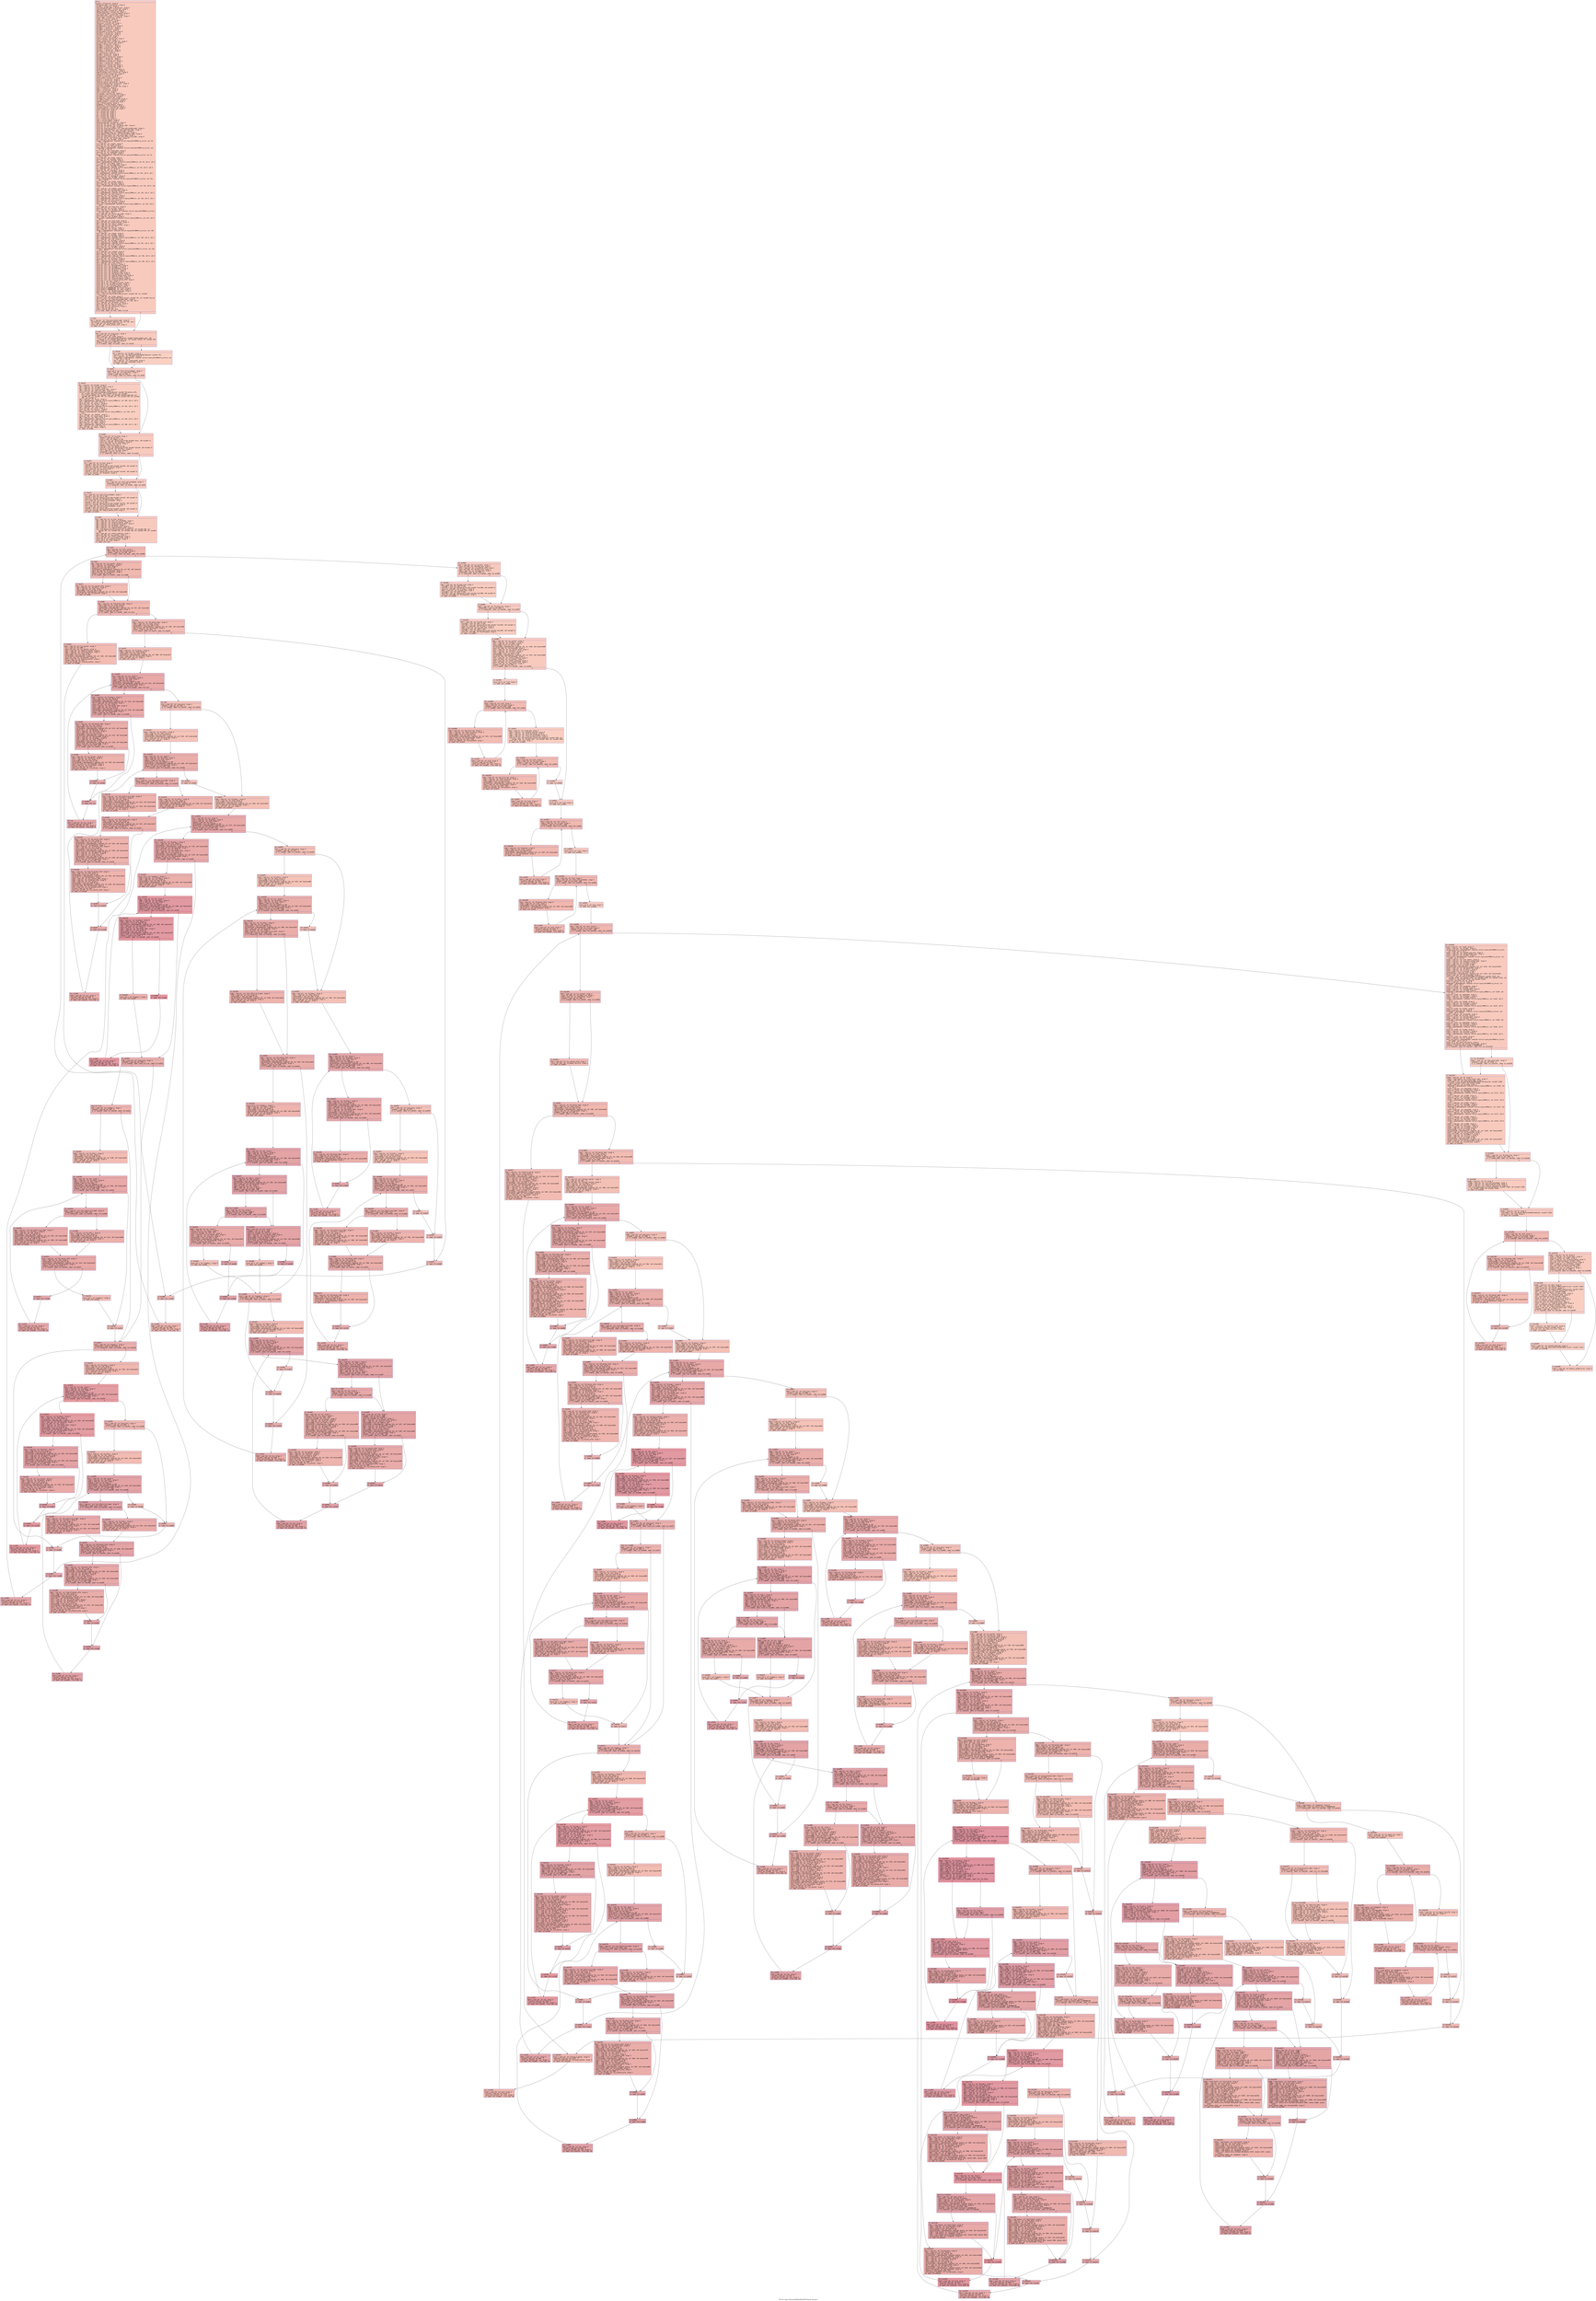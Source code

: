 digraph "CFG for 'hypre_BoomerAMGBuildExtPICCInterp' function" {
	label="CFG for 'hypre_BoomerAMGBuildExtPICCInterp' function";

	Node0x55e5f22659b0 [shape=record,color="#3d50c3ff", style=filled, fillcolor="#ef886b70" fontname="Courier",label="{entry:\l|  %A.addr = alloca ptr, align 8\l  %CF_marker.addr = alloca ptr, align 8\l  %S.addr = alloca ptr, align 8\l  %num_cpts_global.addr = alloca ptr, align 8\l  %num_functions.addr = alloca i32, align 4\l  %dof_func.addr = alloca ptr, align 8\l  %debug_flag.addr = alloca i32, align 4\l  %trunc_factor.addr = alloca double, align 8\l  %max_elmts.addr = alloca i32, align 4\l  %col_offd_S_to_A.addr = alloca ptr, align 8\l  %P_ptr.addr = alloca ptr, align 8\l  %comm = alloca ptr, align 8\l  %comm_pkg = alloca ptr, align 8\l  %my_id = alloca i32, align 4\l  %num_procs = alloca i32, align 4\l  %A_diag = alloca ptr, align 8\l  %A_diag_data = alloca ptr, align 8\l  %A_diag_i = alloca ptr, align 8\l  %A_diag_j = alloca ptr, align 8\l  %A_offd = alloca ptr, align 8\l  %A_offd_data = alloca ptr, align 8\l  %A_offd_i = alloca ptr, align 8\l  %A_offd_j = alloca ptr, align 8\l  %n_fine = alloca i32, align 4\l  %col_1 = alloca i32, align 4\l  %local_numrows = alloca i32, align 4\l  %col_n = alloca i32, align 4\l  %total_global_cpts = alloca i32, align 4\l  %my_first_cpt = alloca i32, align 4\l  %S_diag = alloca ptr, align 8\l  %S_diag_i = alloca ptr, align 8\l  %S_diag_j = alloca ptr, align 8\l  %S_offd = alloca ptr, align 8\l  %S_offd_i = alloca ptr, align 8\l  %S_offd_j = alloca ptr, align 8\l  %P = alloca ptr, align 8\l  %P_diag = alloca ptr, align 8\l  %P_offd = alloca ptr, align 8\l  %P_diag_data = alloca ptr, align 8\l  %P_diag_i = alloca ptr, align 8\l  %P_diag_j = alloca ptr, align 8\l  %P_offd_data = alloca ptr, align 8\l  %P_offd_i = alloca ptr, align 8\l  %P_offd_j = alloca ptr, align 8\l  %P_diag_size = alloca i32, align 4\l  %P_offd_size = alloca i32, align 4\l  %P_marker = alloca ptr, align 8\l  %P_marker_offd = alloca ptr, align 8\l  %CF_marker_offd = alloca ptr, align 8\l  %tmp_CF_marker_offd = alloca ptr, align 8\l  %dof_func_offd = alloca ptr, align 8\l  %common_c = alloca i32, align 4\l  %A_ext = alloca ptr, align 8\l  %A_ext_data = alloca ptr, align 8\l  %A_ext_i = alloca ptr, align 8\l  %A_ext_j = alloca ptr, align 8\l  %fine_to_coarse = alloca ptr, align 8\l  %fine_to_coarse_offd = alloca ptr, align 8\l  %loc_col = alloca i32, align 4\l  %full_off_procNodes = alloca i32, align 4\l  %Sop = alloca ptr, align 8\l  %Sop_i = alloca ptr, align 8\l  %Sop_j = alloca ptr, align 8\l  %sgn = alloca i32, align 4\l  %jj_counter = alloca i32, align 4\l  %jj_counter_offd = alloca i32, align 4\l  %jj_begin_row = alloca i32, align 4\l  %jj_end_row = alloca i32, align 4\l  %jj_begin_row_offd = alloca i32, align 4\l  %jj_end_row_offd = alloca i32, align 4\l  %coarse_counter = alloca i32, align 4\l  %sum = alloca double, align 8\l  %diagonal = alloca double, align 8\l  %distribute = alloca double, align 8\l  %strong_f_marker = alloca i32, align 4\l  %start_indexing = alloca i32, align 4\l  %i13 = alloca i32, align 4\l  %i1 = alloca i32, align 4\l  %i2 = alloca i32, align 4\l  %jj = alloca i32, align 4\l  %kk = alloca i32, align 4\l  %k1 = alloca i32, align 4\l  %jj1 = alloca i32, align 4\l  %zero = alloca double, align 8\l  %one = alloca double, align 8\l  %extend_comm_pkg = alloca ptr, align 8\l  store ptr %A, ptr %A.addr, align 8\l  store ptr %CF_marker, ptr %CF_marker.addr, align 8\l  store ptr %S, ptr %S.addr, align 8\l  store ptr %num_cpts_global, ptr %num_cpts_global.addr, align 8\l  store i32 %num_functions, ptr %num_functions.addr, align 4\l  store ptr %dof_func, ptr %dof_func.addr, align 8\l  store i32 %debug_flag, ptr %debug_flag.addr, align 4\l  store double %trunc_factor, ptr %trunc_factor.addr, align 8\l  store i32 %max_elmts, ptr %max_elmts.addr, align 4\l  store ptr %col_offd_S_to_A, ptr %col_offd_S_to_A.addr, align 8\l  store ptr %P_ptr, ptr %P_ptr.addr, align 8\l  %0 = load ptr, ptr %A.addr, align 8\l  %comm1 = getelementptr inbounds %struct.hypre_ParCSRMatrix_struct, ptr %0,\l... i32 0, i32 0\l  %1 = load ptr, ptr %comm1, align 8\l  store ptr %1, ptr %comm, align 8\l  %2 = load ptr, ptr %A.addr, align 8\l  %comm_pkg2 = getelementptr inbounds %struct.hypre_ParCSRMatrix_struct, ptr\l... %2, i32 0, i32 14\l  %3 = load ptr, ptr %comm_pkg2, align 8\l  store ptr %3, ptr %comm_pkg, align 8\l  %4 = load ptr, ptr %A.addr, align 8\l  %diag = getelementptr inbounds %struct.hypre_ParCSRMatrix_struct, ptr %4,\l... i32 0, i32 7\l  %5 = load ptr, ptr %diag, align 8\l  store ptr %5, ptr %A_diag, align 8\l  %6 = load ptr, ptr %A_diag, align 8\l  %data = getelementptr inbounds %struct.hypre_CSRMatrix, ptr %6, i32 0, i32 6\l  %7 = load ptr, ptr %data, align 8\l  store ptr %7, ptr %A_diag_data, align 8\l  %8 = load ptr, ptr %A_diag, align 8\l  %i = getelementptr inbounds %struct.hypre_CSRMatrix, ptr %8, i32 0, i32 0\l  %9 = load ptr, ptr %i, align 8\l  store ptr %9, ptr %A_diag_i, align 8\l  %10 = load ptr, ptr %A_diag, align 8\l  %j = getelementptr inbounds %struct.hypre_CSRMatrix, ptr %10, i32 0, i32 1\l  %11 = load ptr, ptr %j, align 8\l  store ptr %11, ptr %A_diag_j, align 8\l  %12 = load ptr, ptr %A.addr, align 8\l  %offd = getelementptr inbounds %struct.hypre_ParCSRMatrix_struct, ptr %12,\l... i32 0, i32 8\l  %13 = load ptr, ptr %offd, align 8\l  store ptr %13, ptr %A_offd, align 8\l  %14 = load ptr, ptr %A_offd, align 8\l  %data3 = getelementptr inbounds %struct.hypre_CSRMatrix, ptr %14, i32 0, i32\l... 6\l  %15 = load ptr, ptr %data3, align 8\l  store ptr %15, ptr %A_offd_data, align 8\l  %16 = load ptr, ptr %A_offd, align 8\l  %i4 = getelementptr inbounds %struct.hypre_CSRMatrix, ptr %16, i32 0, i32 0\l  %17 = load ptr, ptr %i4, align 8\l  store ptr %17, ptr %A_offd_i, align 8\l  %18 = load ptr, ptr %A_offd, align 8\l  %j5 = getelementptr inbounds %struct.hypre_CSRMatrix, ptr %18, i32 0, i32 1\l  %19 = load ptr, ptr %j5, align 8\l  store ptr %19, ptr %A_offd_j, align 8\l  %20 = load ptr, ptr %A_diag, align 8\l  %num_rows = getelementptr inbounds %struct.hypre_CSRMatrix, ptr %20, i32 0,\l... i32 2\l  %21 = load i32, ptr %num_rows, align 8\l  store i32 %21, ptr %n_fine, align 4\l  %22 = load ptr, ptr %A.addr, align 8\l  %first_row_index = getelementptr inbounds %struct.hypre_ParCSRMatrix_struct,\l... ptr %22, i32 0, i32 3\l  %23 = load i32, ptr %first_row_index, align 8\l  store i32 %23, ptr %col_1, align 4\l  %24 = load ptr, ptr %A_diag, align 8\l  %num_rows6 = getelementptr inbounds %struct.hypre_CSRMatrix, ptr %24, i32 0,\l... i32 2\l  %25 = load i32, ptr %num_rows6, align 8\l  store i32 %25, ptr %local_numrows, align 4\l  %26 = load i32, ptr %col_1, align 4\l  %27 = load i32, ptr %local_numrows, align 4\l  %add = add nsw i32 %26, %27\l  store i32 %add, ptr %col_n, align 4\l  %28 = load ptr, ptr %S.addr, align 8\l  %diag7 = getelementptr inbounds %struct.hypre_ParCSRMatrix_struct, ptr %28,\l... i32 0, i32 7\l  %29 = load ptr, ptr %diag7, align 8\l  store ptr %29, ptr %S_diag, align 8\l  %30 = load ptr, ptr %S_diag, align 8\l  %i8 = getelementptr inbounds %struct.hypre_CSRMatrix, ptr %30, i32 0, i32 0\l  %31 = load ptr, ptr %i8, align 8\l  store ptr %31, ptr %S_diag_i, align 8\l  %32 = load ptr, ptr %S_diag, align 8\l  %j9 = getelementptr inbounds %struct.hypre_CSRMatrix, ptr %32, i32 0, i32 1\l  %33 = load ptr, ptr %j9, align 8\l  store ptr %33, ptr %S_diag_j, align 8\l  %34 = load ptr, ptr %S.addr, align 8\l  %offd10 = getelementptr inbounds %struct.hypre_ParCSRMatrix_struct, ptr %34,\l... i32 0, i32 8\l  %35 = load ptr, ptr %offd10, align 8\l  store ptr %35, ptr %S_offd, align 8\l  %36 = load ptr, ptr %S_offd, align 8\l  %i11 = getelementptr inbounds %struct.hypre_CSRMatrix, ptr %36, i32 0, i32 0\l  %37 = load ptr, ptr %i11, align 8\l  store ptr %37, ptr %S_offd_i, align 8\l  %38 = load ptr, ptr %S_offd, align 8\l  %j12 = getelementptr inbounds %struct.hypre_CSRMatrix, ptr %38, i32 0, i32 1\l  %39 = load ptr, ptr %j12, align 8\l  store ptr %39, ptr %S_offd_j, align 8\l  store ptr null, ptr %P_diag_data, align 8\l  store ptr null, ptr %P_diag_j, align 8\l  store ptr null, ptr %P_offd_data, align 8\l  store ptr null, ptr %P_offd_j, align 8\l  store ptr null, ptr %P_marker, align 8\l  store ptr null, ptr %P_marker_offd, align 8\l  store ptr null, ptr %CF_marker_offd, align 8\l  store ptr null, ptr %tmp_CF_marker_offd, align 8\l  store ptr null, ptr %dof_func_offd, align 8\l  store ptr null, ptr %fine_to_coarse, align 8\l  store ptr null, ptr %fine_to_coarse_offd, align 8\l  store i32 1, ptr %sgn, align 4\l  store i32 0, ptr %jj_begin_row_offd, align 4\l  store i32 0, ptr %jj_end_row_offd, align 4\l  store i32 -2, ptr %strong_f_marker, align 4\l  store i32 0, ptr %start_indexing, align 4\l  store double 0.000000e+00, ptr %zero, align 8\l  store double 1.000000e+00, ptr %one, align 8\l  store ptr null, ptr %extend_comm_pkg, align 8\l  %40 = load ptr, ptr %comm, align 8\l  %call = call i32 @hypre_MPI_Comm_size(ptr noundef %40, ptr noundef\l... %num_procs)\l  %41 = load ptr, ptr %comm, align 8\l  %call14 = call i32 @hypre_MPI_Comm_rank(ptr noundef %41, ptr noundef %my_id)\l  %42 = load ptr, ptr %num_cpts_global.addr, align 8\l  %arrayidx = getelementptr inbounds i32, ptr %42, i64 0\l  %43 = load i32, ptr %arrayidx, align 4\l  store i32 %43, ptr %my_first_cpt, align 4\l  %44 = load i32, ptr %my_id, align 4\l  %45 = load i32, ptr %num_procs, align 4\l  %sub = sub nsw i32 %45, 1\l  %cmp = icmp eq i32 %44, %sub\l  br i1 %cmp, label %if.then, label %if.end\l|{<s0>T|<s1>F}}"];
	Node0x55e5f22659b0:s0 -> Node0x55e5f228a160[tooltip="entry -> if.then\nProbability 50.00%" ];
	Node0x55e5f22659b0:s1 -> Node0x55e5f228a1d0[tooltip="entry -> if.end\nProbability 50.00%" ];
	Node0x55e5f228a160 [shape=record,color="#3d50c3ff", style=filled, fillcolor="#f2907270" fontname="Courier",label="{if.then:\l|  %46 = load ptr, ptr %num_cpts_global.addr, align 8\l  %arrayidx15 = getelementptr inbounds i32, ptr %46, i64 1\l  %47 = load i32, ptr %arrayidx15, align 4\l  store i32 %47, ptr %total_global_cpts, align 4\l  br label %if.end\l}"];
	Node0x55e5f228a160 -> Node0x55e5f228a1d0[tooltip="if.then -> if.end\nProbability 100.00%" ];
	Node0x55e5f228a1d0 [shape=record,color="#3d50c3ff", style=filled, fillcolor="#ef886b70" fontname="Courier",label="{if.end:\l|  %48 = load i32, ptr %num_procs, align 4\l  %sub16 = sub nsw i32 %48, 1\l  %49 = load ptr, ptr %comm, align 8\l  %call17 = call i32 @hypre_MPI_Bcast(ptr noundef %total_global_cpts, i32\l... noundef 1, ptr noundef @ompi_mpi_int, i32 noundef %sub16, ptr noundef %49)\l  %50 = load ptr, ptr %comm_pkg, align 8\l  %tobool = icmp ne ptr %50, null\l  br i1 %tobool, label %if.end21, label %if.then18\l|{<s0>T|<s1>F}}"];
	Node0x55e5f228a1d0:s0 -> Node0x55e5f228b250[tooltip="if.end -> if.end21\nProbability 62.50%" ];
	Node0x55e5f228a1d0:s1 -> Node0x55e5f228b2a0[tooltip="if.end -> if.then18\nProbability 37.50%" ];
	Node0x55e5f228b2a0 [shape=record,color="#3d50c3ff", style=filled, fillcolor="#f3947570" fontname="Courier",label="{if.then18:\l|  %51 = load ptr, ptr %A.addr, align 8\l  %call19 = call i32 @hypre_MatvecCommPkgCreate(ptr noundef %51)\l  %52 = load ptr, ptr %A.addr, align 8\l  %comm_pkg20 = getelementptr inbounds %struct.hypre_ParCSRMatrix_struct, ptr\l... %52, i32 0, i32 14\l  %53 = load ptr, ptr %comm_pkg20, align 8\l  store ptr %53, ptr %comm_pkg, align 8\l  br label %if.end21\l}"];
	Node0x55e5f228b2a0 -> Node0x55e5f228b250[tooltip="if.then18 -> if.end21\nProbability 100.00%" ];
	Node0x55e5f228b250 [shape=record,color="#3d50c3ff", style=filled, fillcolor="#ef886b70" fontname="Courier",label="{if.end21:\l|  store i32 0, ptr %full_off_procNodes, align 4\l  %54 = load i32, ptr %num_procs, align 4\l  %cmp22 = icmp sgt i32 %54, 1\l  br i1 %cmp22, label %if.then23, label %if.end30\l|{<s0>T|<s1>F}}"];
	Node0x55e5f228b250:s0 -> Node0x55e5f228ba60[tooltip="if.end21 -> if.then23\nProbability 50.00%" ];
	Node0x55e5f228b250:s1 -> Node0x55e5f228bab0[tooltip="if.end21 -> if.end30\nProbability 50.00%" ];
	Node0x55e5f228ba60 [shape=record,color="#3d50c3ff", style=filled, fillcolor="#f2907270" fontname="Courier",label="{if.then23:\l|  %55 = load ptr, ptr %A.addr, align 8\l  %56 = load ptr, ptr %CF_marker.addr, align 8\l  %57 = load ptr, ptr %S.addr, align 8\l  %58 = load i32, ptr %num_functions.addr, align 4\l  %59 = load ptr, ptr %dof_func.addr, align 8\l  %call24 = call i32 @hypre_exchange_interp_data(ptr noundef %CF_marker_offd,\l... ptr noundef %dof_func_offd, ptr noundef %A_ext, ptr noundef\l... %full_off_procNodes, ptr noundef %Sop, ptr noundef %extend_comm_pkg, ptr\l... noundef %55, ptr noundef %56, ptr noundef %57, i32 noundef %58, ptr noundef\l... %59, i32 noundef 1)\l  %60 = load ptr, ptr %A_ext, align 8\l  %i25 = getelementptr inbounds %struct.hypre_CSRMatrix, ptr %60, i32 0, i32 0\l  %61 = load ptr, ptr %i25, align 8\l  store ptr %61, ptr %A_ext_i, align 8\l  %62 = load ptr, ptr %A_ext, align 8\l  %j26 = getelementptr inbounds %struct.hypre_CSRMatrix, ptr %62, i32 0, i32 1\l  %63 = load ptr, ptr %j26, align 8\l  store ptr %63, ptr %A_ext_j, align 8\l  %64 = load ptr, ptr %A_ext, align 8\l  %data27 = getelementptr inbounds %struct.hypre_CSRMatrix, ptr %64, i32 0,\l... i32 6\l  %65 = load ptr, ptr %data27, align 8\l  store ptr %65, ptr %A_ext_data, align 8\l  %66 = load ptr, ptr %Sop, align 8\l  %i28 = getelementptr inbounds %struct.hypre_CSRMatrix, ptr %66, i32 0, i32 0\l  %67 = load ptr, ptr %i28, align 8\l  store ptr %67, ptr %Sop_i, align 8\l  %68 = load ptr, ptr %Sop, align 8\l  %j29 = getelementptr inbounds %struct.hypre_CSRMatrix, ptr %68, i32 0, i32 1\l  %69 = load ptr, ptr %j29, align 8\l  store ptr %69, ptr %Sop_j, align 8\l  br label %if.end30\l}"];
	Node0x55e5f228ba60 -> Node0x55e5f228bab0[tooltip="if.then23 -> if.end30\nProbability 100.00%" ];
	Node0x55e5f228bab0 [shape=record,color="#3d50c3ff", style=filled, fillcolor="#ef886b70" fontname="Courier",label="{if.end30:\l|  %70 = load i32, ptr %n_fine, align 4\l  %add31 = add nsw i32 %70, 1\l  %conv = sext i32 %add31 to i64\l  %call32 = call ptr @hypre_CAlloc(i64 noundef %conv, i64 noundef 4)\l  store ptr %call32, ptr %P_diag_i, align 8\l  %71 = load i32, ptr %n_fine, align 4\l  %add33 = add nsw i32 %71, 1\l  %conv34 = sext i32 %add33 to i64\l  %call35 = call ptr @hypre_CAlloc(i64 noundef %conv34, i64 noundef 4)\l  store ptr %call35, ptr %P_offd_i, align 8\l  %72 = load i32, ptr %n_fine, align 4\l  %tobool36 = icmp ne i32 %72, 0\l  br i1 %tobool36, label %if.then37, label %if.end42\l|{<s0>T|<s1>F}}"];
	Node0x55e5f228bab0:s0 -> Node0x55e5f228d670[tooltip="if.end30 -> if.then37\nProbability 62.50%" ];
	Node0x55e5f228bab0:s1 -> Node0x55e5f228d6c0[tooltip="if.end30 -> if.end42\nProbability 37.50%" ];
	Node0x55e5f228d670 [shape=record,color="#3d50c3ff", style=filled, fillcolor="#f08b6e70" fontname="Courier",label="{if.then37:\l|  %73 = load i32, ptr %n_fine, align 4\l  %conv38 = sext i32 %73 to i64\l  %call39 = call ptr @hypre_CAlloc(i64 noundef %conv38, i64 noundef 4)\l  store ptr %call39, ptr %fine_to_coarse, align 8\l  %74 = load i32, ptr %n_fine, align 4\l  %conv40 = sext i32 %74 to i64\l  %call41 = call ptr @hypre_CAlloc(i64 noundef %conv40, i64 noundef 4)\l  store ptr %call41, ptr %P_marker, align 8\l  br label %if.end42\l}"];
	Node0x55e5f228d670 -> Node0x55e5f228d6c0[tooltip="if.then37 -> if.end42\nProbability 100.00%" ];
	Node0x55e5f228d6c0 [shape=record,color="#3d50c3ff", style=filled, fillcolor="#ef886b70" fontname="Courier",label="{if.end42:\l|  %75 = load i32, ptr %full_off_procNodes, align 4\l  %tobool43 = icmp ne i32 %75, 0\l  br i1 %tobool43, label %if.then44, label %if.end51\l|{<s0>T|<s1>F}}"];
	Node0x55e5f228d6c0:s0 -> Node0x55e5f228df60[tooltip="if.end42 -> if.then44\nProbability 62.50%" ];
	Node0x55e5f228d6c0:s1 -> Node0x55e5f228dfb0[tooltip="if.end42 -> if.end51\nProbability 37.50%" ];
	Node0x55e5f228df60 [shape=record,color="#3d50c3ff", style=filled, fillcolor="#f08b6e70" fontname="Courier",label="{if.then44:\l|  %76 = load i32, ptr %full_off_procNodes, align 4\l  %conv45 = sext i32 %76 to i64\l  %call46 = call ptr @hypre_CAlloc(i64 noundef %conv45, i64 noundef 4)\l  store ptr %call46, ptr %P_marker_offd, align 8\l  %77 = load i32, ptr %full_off_procNodes, align 4\l  %conv47 = sext i32 %77 to i64\l  %call48 = call ptr @hypre_CAlloc(i64 noundef %conv47, i64 noundef 4)\l  store ptr %call48, ptr %fine_to_coarse_offd, align 8\l  %78 = load i32, ptr %full_off_procNodes, align 4\l  %conv49 = sext i32 %78 to i64\l  %call50 = call ptr @hypre_CAlloc(i64 noundef %conv49, i64 noundef 4)\l  store ptr %call50, ptr %tmp_CF_marker_offd, align 8\l  br label %if.end51\l}"];
	Node0x55e5f228df60 -> Node0x55e5f228dfb0[tooltip="if.then44 -> if.end51\nProbability 100.00%" ];
	Node0x55e5f228dfb0 [shape=record,color="#3d50c3ff", style=filled, fillcolor="#ef886b70" fontname="Courier",label="{if.end51:\l|  %79 = load i32, ptr %n_fine, align 4\l  %80 = load i32, ptr %full_off_procNodes, align 4\l  %81 = load ptr, ptr %fine_to_coarse, align 8\l  %82 = load ptr, ptr %fine_to_coarse_offd, align 8\l  %83 = load ptr, ptr %P_marker, align 8\l  %84 = load ptr, ptr %P_marker_offd, align 8\l  %85 = load ptr, ptr %tmp_CF_marker_offd, align 8\l  call void @hypre_initialize_vecs(i32 noundef %79, i32 noundef %80, ptr\l... noundef %81, ptr noundef %82, ptr noundef %83, ptr noundef %84, ptr noundef\l... %85)\l  %86 = load i32, ptr %start_indexing, align 4\l  store i32 %86, ptr %jj_counter, align 4\l  %87 = load i32, ptr %start_indexing, align 4\l  store i32 %87, ptr %jj_counter_offd, align 4\l  store i32 0, ptr %coarse_counter, align 4\l  store i32 0, ptr %i13, align 4\l  br label %for.cond\l}"];
	Node0x55e5f228dfb0 -> Node0x55e5f228f3b0[tooltip="if.end51 -> for.cond\nProbability 100.00%" ];
	Node0x55e5f228f3b0 [shape=record,color="#3d50c3ff", style=filled, fillcolor="#dc5d4a70" fontname="Courier",label="{for.cond:\l|  %88 = load i32, ptr %i13, align 4\l  %89 = load i32, ptr %n_fine, align 4\l  %cmp52 = icmp slt i32 %88, %89\l  br i1 %cmp52, label %for.body, label %for.end483\l|{<s0>T|<s1>F}}"];
	Node0x55e5f228f3b0:s0 -> Node0x55e5f228f570[tooltip="for.cond -> for.body\nProbability 96.88%" ];
	Node0x55e5f228f3b0:s1 -> Node0x55e5f228f5c0[tooltip="for.cond -> for.end483\nProbability 3.12%" ];
	Node0x55e5f228f570 [shape=record,color="#3d50c3ff", style=filled, fillcolor="#dc5d4a70" fontname="Courier",label="{for.body:\l|  %90 = load i32, ptr %jj_counter, align 4\l  %91 = load ptr, ptr %P_diag_i, align 8\l  %92 = load i32, ptr %i13, align 4\l  %idxprom = sext i32 %92 to i64\l  %arrayidx54 = getelementptr inbounds i32, ptr %91, i64 %idxprom\l  store i32 %90, ptr %arrayidx54, align 4\l  %93 = load i32, ptr %num_procs, align 4\l  %cmp55 = icmp sgt i32 %93, 1\l  br i1 %cmp55, label %if.then57, label %if.end60\l|{<s0>T|<s1>F}}"];
	Node0x55e5f228f570:s0 -> Node0x55e5f228fb80[tooltip="for.body -> if.then57\nProbability 50.00%" ];
	Node0x55e5f228f570:s1 -> Node0x55e5f228fc00[tooltip="for.body -> if.end60\nProbability 50.00%" ];
	Node0x55e5f228fb80 [shape=record,color="#3d50c3ff", style=filled, fillcolor="#e1675170" fontname="Courier",label="{if.then57:\l|  %94 = load i32, ptr %jj_counter_offd, align 4\l  %95 = load ptr, ptr %P_offd_i, align 8\l  %96 = load i32, ptr %i13, align 4\l  %idxprom58 = sext i32 %96 to i64\l  %arrayidx59 = getelementptr inbounds i32, ptr %95, i64 %idxprom58\l  store i32 %94, ptr %arrayidx59, align 4\l  br label %if.end60\l}"];
	Node0x55e5f228fb80 -> Node0x55e5f228fc00[tooltip="if.then57 -> if.end60\nProbability 100.00%" ];
	Node0x55e5f228fc00 [shape=record,color="#3d50c3ff", style=filled, fillcolor="#dc5d4a70" fontname="Courier",label="{if.end60:\l|  %97 = load ptr, ptr %CF_marker.addr, align 8\l  %98 = load i32, ptr %i13, align 4\l  %idxprom61 = sext i32 %98 to i64\l  %arrayidx62 = getelementptr inbounds i32, ptr %97, i64 %idxprom61\l  %99 = load i32, ptr %arrayidx62, align 4\l  %cmp63 = icmp sge i32 %99, 0\l  br i1 %cmp63, label %if.then65, label %if.else\l|{<s0>T|<s1>F}}"];
	Node0x55e5f228fc00:s0 -> Node0x55e5f228ab00[tooltip="if.end60 -> if.then65\nProbability 50.00%" ];
	Node0x55e5f228fc00:s1 -> Node0x55e5f228ab80[tooltip="if.end60 -> if.else\nProbability 50.00%" ];
	Node0x55e5f228ab00 [shape=record,color="#3d50c3ff", style=filled, fillcolor="#e1675170" fontname="Courier",label="{if.then65:\l|  %100 = load i32, ptr %jj_counter, align 4\l  %inc = add nsw i32 %100, 1\l  store i32 %inc, ptr %jj_counter, align 4\l  %101 = load i32, ptr %coarse_counter, align 4\l  %102 = load ptr, ptr %fine_to_coarse, align 8\l  %103 = load i32, ptr %i13, align 4\l  %idxprom66 = sext i32 %103 to i64\l  %arrayidx67 = getelementptr inbounds i32, ptr %102, i64 %idxprom66\l  store i32 %101, ptr %arrayidx67, align 4\l  %104 = load i32, ptr %coarse_counter, align 4\l  %inc68 = add nsw i32 %104, 1\l  store i32 %inc68, ptr %coarse_counter, align 4\l  br label %if.end480\l}"];
	Node0x55e5f228ab00 -> Node0x55e5f22915a0[tooltip="if.then65 -> if.end480\nProbability 100.00%" ];
	Node0x55e5f228ab80 [shape=record,color="#3d50c3ff", style=filled, fillcolor="#e1675170" fontname="Courier",label="{if.else:\l|  %105 = load ptr, ptr %CF_marker.addr, align 8\l  %106 = load i32, ptr %i13, align 4\l  %idxprom69 = sext i32 %106 to i64\l  %arrayidx70 = getelementptr inbounds i32, ptr %105, i64 %idxprom69\l  %107 = load i32, ptr %arrayidx70, align 4\l  %cmp71 = icmp ne i32 %107, -3\l  br i1 %cmp71, label %if.then73, label %if.end479\l|{<s0>T|<s1>F}}"];
	Node0x55e5f228ab80:s0 -> Node0x55e5f2291a30[tooltip="if.else -> if.then73\nProbability 50.00%" ];
	Node0x55e5f228ab80:s1 -> Node0x55e5f2291ab0[tooltip="if.else -> if.end479\nProbability 50.00%" ];
	Node0x55e5f2291a30 [shape=record,color="#3d50c3ff", style=filled, fillcolor="#e5705870" fontname="Courier",label="{if.then73:\l|  %108 = load ptr, ptr %S_diag_i, align 8\l  %109 = load i32, ptr %i13, align 4\l  %idxprom74 = sext i32 %109 to i64\l  %arrayidx75 = getelementptr inbounds i32, ptr %108, i64 %idxprom74\l  %110 = load i32, ptr %arrayidx75, align 4\l  store i32 %110, ptr %jj, align 4\l  br label %for.cond76\l}"];
	Node0x55e5f2291a30 -> Node0x55e5f2291f70[tooltip="if.then73 -> for.cond76\nProbability 100.00%" ];
	Node0x55e5f2291f70 [shape=record,color="#3d50c3ff", style=filled, fillcolor="#ca3b3770" fontname="Courier",label="{for.cond76:\l|  %111 = load i32, ptr %jj, align 4\l  %112 = load ptr, ptr %S_diag_i, align 8\l  %113 = load i32, ptr %i13, align 4\l  %add77 = add nsw i32 %113, 1\l  %idxprom78 = sext i32 %add77 to i64\l  %arrayidx79 = getelementptr inbounds i32, ptr %112, i64 %idxprom78\l  %114 = load i32, ptr %arrayidx79, align 4\l  %cmp80 = icmp slt i32 %111, %114\l  br i1 %cmp80, label %for.body82, label %for.end\l|{<s0>T|<s1>F}}"];
	Node0x55e5f2291f70:s0 -> Node0x55e5f226a290[tooltip="for.cond76 -> for.body82\nProbability 96.88%" ];
	Node0x55e5f2291f70:s1 -> Node0x55e5f226a310[tooltip="for.cond76 -> for.end\nProbability 3.12%" ];
	Node0x55e5f226a290 [shape=record,color="#3d50c3ff", style=filled, fillcolor="#ca3b3770" fontname="Courier",label="{for.body82:\l|  %115 = load ptr, ptr %S_diag_j, align 8\l  %116 = load i32, ptr %jj, align 4\l  %idxprom83 = sext i32 %116 to i64\l  %arrayidx84 = getelementptr inbounds i32, ptr %115, i64 %idxprom83\l  %117 = load i32, ptr %arrayidx84, align 4\l  store i32 %117, ptr %i1, align 4\l  %118 = load ptr, ptr %CF_marker.addr, align 8\l  %119 = load i32, ptr %i1, align 4\l  %idxprom85 = sext i32 %119 to i64\l  %arrayidx86 = getelementptr inbounds i32, ptr %118, i64 %idxprom85\l  %120 = load i32, ptr %arrayidx86, align 4\l  %cmp87 = icmp sgt i32 %120, 0\l  br i1 %cmp87, label %if.then89, label %if.end103\l|{<s0>T|<s1>F}}"];
	Node0x55e5f226a290:s0 -> Node0x55e5f2293a10[tooltip="for.body82 -> if.then89\nProbability 62.50%" ];
	Node0x55e5f226a290:s1 -> Node0x55e5f2293a90[tooltip="for.body82 -> if.end103\nProbability 37.50%" ];
	Node0x55e5f2293a10 [shape=record,color="#3d50c3ff", style=filled, fillcolor="#d0473d70" fontname="Courier",label="{if.then89:\l|  %121 = load ptr, ptr %CF_marker.addr, align 8\l  %122 = load i32, ptr %i1, align 4\l  %idxprom90 = sext i32 %122 to i64\l  %arrayidx91 = getelementptr inbounds i32, ptr %121, i64 %idxprom90\l  store i32 2, ptr %arrayidx91, align 4\l  %123 = load ptr, ptr %P_marker, align 8\l  %124 = load i32, ptr %i1, align 4\l  %idxprom92 = sext i32 %124 to i64\l  %arrayidx93 = getelementptr inbounds i32, ptr %123, i64 %idxprom92\l  %125 = load i32, ptr %arrayidx93, align 4\l  %126 = load ptr, ptr %P_diag_i, align 8\l  %127 = load i32, ptr %i13, align 4\l  %idxprom94 = sext i32 %127 to i64\l  %arrayidx95 = getelementptr inbounds i32, ptr %126, i64 %idxprom94\l  %128 = load i32, ptr %arrayidx95, align 4\l  %cmp96 = icmp slt i32 %125, %128\l  br i1 %cmp96, label %if.then98, label %if.end102\l|{<s0>T|<s1>F}}"];
	Node0x55e5f2293a10:s0 -> Node0x55e5f21fb830[tooltip="if.then89 -> if.then98\nProbability 50.00%" ];
	Node0x55e5f2293a10:s1 -> Node0x55e5f21fb8b0[tooltip="if.then89 -> if.end102\nProbability 50.00%" ];
	Node0x55e5f21fb830 [shape=record,color="#3d50c3ff", style=filled, fillcolor="#d6524470" fontname="Courier",label="{if.then98:\l|  %129 = load i32, ptr %jj_counter, align 4\l  %130 = load ptr, ptr %P_marker, align 8\l  %131 = load i32, ptr %i1, align 4\l  %idxprom99 = sext i32 %131 to i64\l  %arrayidx100 = getelementptr inbounds i32, ptr %130, i64 %idxprom99\l  store i32 %129, ptr %arrayidx100, align 4\l  %132 = load i32, ptr %jj_counter, align 4\l  %inc101 = add nsw i32 %132, 1\l  store i32 %inc101, ptr %jj_counter, align 4\l  br label %if.end102\l}"];
	Node0x55e5f21fb830 -> Node0x55e5f21fb8b0[tooltip="if.then98 -> if.end102\nProbability 100.00%" ];
	Node0x55e5f21fb8b0 [shape=record,color="#3d50c3ff", style=filled, fillcolor="#d0473d70" fontname="Courier",label="{if.end102:\l|  br label %if.end103\l}"];
	Node0x55e5f21fb8b0 -> Node0x55e5f2293a90[tooltip="if.end102 -> if.end103\nProbability 100.00%" ];
	Node0x55e5f2293a90 [shape=record,color="#3d50c3ff", style=filled, fillcolor="#ca3b3770" fontname="Courier",label="{if.end103:\l|  br label %for.inc\l}"];
	Node0x55e5f2293a90 -> Node0x55e5f21fc020[tooltip="if.end103 -> for.inc\nProbability 100.00%" ];
	Node0x55e5f21fc020 [shape=record,color="#3d50c3ff", style=filled, fillcolor="#ca3b3770" fontname="Courier",label="{for.inc:\l|  %133 = load i32, ptr %jj, align 4\l  %inc104 = add nsw i32 %133, 1\l  store i32 %inc104, ptr %jj, align 4\l  br label %for.cond76, !llvm.loop !6\l}"];
	Node0x55e5f21fc020 -> Node0x55e5f2291f70[tooltip="for.inc -> for.cond76\nProbability 100.00%" ];
	Node0x55e5f226a310 [shape=record,color="#3d50c3ff", style=filled, fillcolor="#e5705870" fontname="Courier",label="{for.end:\l|  %134 = load i32, ptr %num_procs, align 4\l  %cmp105 = icmp sgt i32 %134, 1\l  br i1 %cmp105, label %if.then107, label %if.end151\l|{<s0>T|<s1>F}}"];
	Node0x55e5f226a310:s0 -> Node0x55e5f21fc5c0[tooltip="for.end -> if.then107\nProbability 50.00%" ];
	Node0x55e5f226a310:s1 -> Node0x55e5f21fc640[tooltip="for.end -> if.end151\nProbability 50.00%" ];
	Node0x55e5f21fc5c0 [shape=record,color="#3d50c3ff", style=filled, fillcolor="#e8765c70" fontname="Courier",label="{if.then107:\l|  %135 = load ptr, ptr %S_offd_i, align 8\l  %136 = load i32, ptr %i13, align 4\l  %idxprom108 = sext i32 %136 to i64\l  %arrayidx109 = getelementptr inbounds i32, ptr %135, i64 %idxprom108\l  %137 = load i32, ptr %arrayidx109, align 4\l  store i32 %137, ptr %jj, align 4\l  br label %for.cond110\l}"];
	Node0x55e5f21fc5c0 -> Node0x55e5f21fcb00[tooltip="if.then107 -> for.cond110\nProbability 100.00%" ];
	Node0x55e5f21fcb00 [shape=record,color="#3d50c3ff", style=filled, fillcolor="#d0473d70" fontname="Courier",label="{for.cond110:\l|  %138 = load i32, ptr %jj, align 4\l  %139 = load ptr, ptr %S_offd_i, align 8\l  %140 = load i32, ptr %i13, align 4\l  %add111 = add nsw i32 %140, 1\l  %idxprom112 = sext i32 %add111 to i64\l  %arrayidx113 = getelementptr inbounds i32, ptr %139, i64 %idxprom112\l  %141 = load i32, ptr %arrayidx113, align 4\l  %cmp114 = icmp slt i32 %138, %141\l  br i1 %cmp114, label %for.body116, label %for.end150\l|{<s0>T|<s1>F}}"];
	Node0x55e5f21fcb00:s0 -> Node0x55e5f21fd0c0[tooltip="for.cond110 -> for.body116\nProbability 96.88%" ];
	Node0x55e5f21fcb00:s1 -> Node0x55e5f21fd140[tooltip="for.cond110 -> for.end150\nProbability 3.12%" ];
	Node0x55e5f21fd0c0 [shape=record,color="#3d50c3ff", style=filled, fillcolor="#d0473d70" fontname="Courier",label="{for.body116:\l|  %142 = load ptr, ptr %col_offd_S_to_A.addr, align 8\l  %tobool117 = icmp ne ptr %142, null\l  br i1 %tobool117, label %if.then118, label %if.else123\l|{<s0>T|<s1>F}}"];
	Node0x55e5f21fd0c0:s0 -> Node0x55e5f21fd3e0[tooltip="for.body116 -> if.then118\nProbability 62.50%" ];
	Node0x55e5f21fd0c0:s1 -> Node0x55e5f21fd430[tooltip="for.body116 -> if.else123\nProbability 37.50%" ];
	Node0x55e5f21fd3e0 [shape=record,color="#3d50c3ff", style=filled, fillcolor="#d6524470" fontname="Courier",label="{if.then118:\l|  %143 = load ptr, ptr %col_offd_S_to_A.addr, align 8\l  %144 = load ptr, ptr %S_offd_j, align 8\l  %145 = load i32, ptr %jj, align 4\l  %idxprom119 = sext i32 %145 to i64\l  %arrayidx120 = getelementptr inbounds i32, ptr %144, i64 %idxprom119\l  %146 = load i32, ptr %arrayidx120, align 4\l  %idxprom121 = sext i32 %146 to i64\l  %arrayidx122 = getelementptr inbounds i32, ptr %143, i64 %idxprom121\l  %147 = load i32, ptr %arrayidx122, align 4\l  store i32 %147, ptr %i1, align 4\l  br label %if.end126\l}"];
	Node0x55e5f21fd3e0 -> Node0x55e5f21fdb60[tooltip="if.then118 -> if.end126\nProbability 100.00%" ];
	Node0x55e5f21fd430 [shape=record,color="#3d50c3ff", style=filled, fillcolor="#d8564670" fontname="Courier",label="{if.else123:\l|  %148 = load ptr, ptr %S_offd_j, align 8\l  %149 = load i32, ptr %jj, align 4\l  %idxprom124 = sext i32 %149 to i64\l  %arrayidx125 = getelementptr inbounds i32, ptr %148, i64 %idxprom124\l  %150 = load i32, ptr %arrayidx125, align 4\l  store i32 %150, ptr %i1, align 4\l  br label %if.end126\l}"];
	Node0x55e5f21fd430 -> Node0x55e5f21fdb60[tooltip="if.else123 -> if.end126\nProbability 100.00%" ];
	Node0x55e5f21fdb60 [shape=record,color="#3d50c3ff", style=filled, fillcolor="#d0473d70" fontname="Courier",label="{if.end126:\l|  %151 = load ptr, ptr %CF_marker_offd, align 8\l  %152 = load i32, ptr %i1, align 4\l  %idxprom127 = sext i32 %152 to i64\l  %arrayidx128 = getelementptr inbounds i32, ptr %151, i64 %idxprom127\l  %153 = load i32, ptr %arrayidx128, align 4\l  %cmp129 = icmp sgt i32 %153, 0\l  br i1 %cmp129, label %if.then131, label %if.end147\l|{<s0>T|<s1>F}}"];
	Node0x55e5f21fdb60:s0 -> Node0x55e5f21fe3f0[tooltip="if.end126 -> if.then131\nProbability 62.50%" ];
	Node0x55e5f21fdb60:s1 -> Node0x55e5f21fe470[tooltip="if.end126 -> if.end147\nProbability 37.50%" ];
	Node0x55e5f21fe3f0 [shape=record,color="#3d50c3ff", style=filled, fillcolor="#d6524470" fontname="Courier",label="{if.then131:\l|  %154 = load ptr, ptr %CF_marker_offd, align 8\l  %155 = load i32, ptr %i1, align 4\l  %idxprom132 = sext i32 %155 to i64\l  %arrayidx133 = getelementptr inbounds i32, ptr %154, i64 %idxprom132\l  store i32 2, ptr %arrayidx133, align 4\l  %156 = load ptr, ptr %P_marker_offd, align 8\l  %157 = load i32, ptr %i1, align 4\l  %idxprom134 = sext i32 %157 to i64\l  %arrayidx135 = getelementptr inbounds i32, ptr %156, i64 %idxprom134\l  %158 = load i32, ptr %arrayidx135, align 4\l  %159 = load ptr, ptr %P_offd_i, align 8\l  %160 = load i32, ptr %i13, align 4\l  %idxprom136 = sext i32 %160 to i64\l  %arrayidx137 = getelementptr inbounds i32, ptr %159, i64 %idxprom136\l  %161 = load i32, ptr %arrayidx137, align 4\l  %cmp138 = icmp slt i32 %158, %161\l  br i1 %cmp138, label %if.then140, label %if.end146\l|{<s0>T|<s1>F}}"];
	Node0x55e5f21fe3f0:s0 -> Node0x55e5f21fef40[tooltip="if.then131 -> if.then140\nProbability 50.00%" ];
	Node0x55e5f21fe3f0:s1 -> Node0x55e5f21fefc0[tooltip="if.then131 -> if.end146\nProbability 50.00%" ];
	Node0x55e5f21fef40 [shape=record,color="#3d50c3ff", style=filled, fillcolor="#d8564670" fontname="Courier",label="{if.then140:\l|  %162 = load ptr, ptr %tmp_CF_marker_offd, align 8\l  %163 = load i32, ptr %i1, align 4\l  %idxprom141 = sext i32 %163 to i64\l  %arrayidx142 = getelementptr inbounds i32, ptr %162, i64 %idxprom141\l  store i32 1, ptr %arrayidx142, align 4\l  %164 = load i32, ptr %jj_counter_offd, align 4\l  %165 = load ptr, ptr %P_marker_offd, align 8\l  %166 = load i32, ptr %i1, align 4\l  %idxprom143 = sext i32 %166 to i64\l  %arrayidx144 = getelementptr inbounds i32, ptr %165, i64 %idxprom143\l  store i32 %164, ptr %arrayidx144, align 4\l  %167 = load i32, ptr %jj_counter_offd, align 4\l  %inc145 = add nsw i32 %167, 1\l  store i32 %inc145, ptr %jj_counter_offd, align 4\l  br label %if.end146\l}"];
	Node0x55e5f21fef40 -> Node0x55e5f21fefc0[tooltip="if.then140 -> if.end146\nProbability 100.00%" ];
	Node0x55e5f21fefc0 [shape=record,color="#3d50c3ff", style=filled, fillcolor="#d6524470" fontname="Courier",label="{if.end146:\l|  br label %if.end147\l}"];
	Node0x55e5f21fefc0 -> Node0x55e5f21fe470[tooltip="if.end146 -> if.end147\nProbability 100.00%" ];
	Node0x55e5f21fe470 [shape=record,color="#3d50c3ff", style=filled, fillcolor="#d0473d70" fontname="Courier",label="{if.end147:\l|  br label %for.inc148\l}"];
	Node0x55e5f21fe470 -> Node0x55e5f21ffad0[tooltip="if.end147 -> for.inc148\nProbability 100.00%" ];
	Node0x55e5f21ffad0 [shape=record,color="#3d50c3ff", style=filled, fillcolor="#d0473d70" fontname="Courier",label="{for.inc148:\l|  %168 = load i32, ptr %jj, align 4\l  %inc149 = add nsw i32 %168, 1\l  store i32 %inc149, ptr %jj, align 4\l  br label %for.cond110, !llvm.loop !8\l}"];
	Node0x55e5f21ffad0 -> Node0x55e5f21fcb00[tooltip="for.inc148 -> for.cond110\nProbability 100.00%" ];
	Node0x55e5f21fd140 [shape=record,color="#3d50c3ff", style=filled, fillcolor="#e8765c70" fontname="Courier",label="{for.end150:\l|  br label %if.end151\l}"];
	Node0x55e5f21fd140 -> Node0x55e5f21fc640[tooltip="for.end150 -> if.end151\nProbability 100.00%" ];
	Node0x55e5f21fc640 [shape=record,color="#3d50c3ff", style=filled, fillcolor="#e5705870" fontname="Courier",label="{if.end151:\l|  %169 = load ptr, ptr %S_diag_i, align 8\l  %170 = load i32, ptr %i13, align 4\l  %idxprom152 = sext i32 %170 to i64\l  %arrayidx153 = getelementptr inbounds i32, ptr %169, i64 %idxprom152\l  %171 = load i32, ptr %arrayidx153, align 4\l  store i32 %171, ptr %jj, align 4\l  br label %for.cond154\l}"];
	Node0x55e5f21fc640 -> Node0x55e5f2200320[tooltip="if.end151 -> for.cond154\nProbability 100.00%" ];
	Node0x55e5f2200320 [shape=record,color="#3d50c3ff", style=filled, fillcolor="#ca3b3770" fontname="Courier",label="{for.cond154:\l|  %172 = load i32, ptr %jj, align 4\l  %173 = load ptr, ptr %S_diag_i, align 8\l  %174 = load i32, ptr %i13, align 4\l  %add155 = add nsw i32 %174, 1\l  %idxprom156 = sext i32 %add155 to i64\l  %arrayidx157 = getelementptr inbounds i32, ptr %173, i64 %idxprom156\l  %175 = load i32, ptr %arrayidx157, align 4\l  %cmp158 = icmp slt i32 %172, %175\l  br i1 %cmp158, label %for.body160, label %for.end304\l|{<s0>T|<s1>F}}"];
	Node0x55e5f2200320:s0 -> Node0x55e5f22008e0[tooltip="for.cond154 -> for.body160\nProbability 96.88%" ];
	Node0x55e5f2200320:s1 -> Node0x55e5f2200960[tooltip="for.cond154 -> for.end304\nProbability 3.12%" ];
	Node0x55e5f22008e0 [shape=record,color="#3d50c3ff", style=filled, fillcolor="#ca3b3770" fontname="Courier",label="{for.body160:\l|  %176 = load ptr, ptr %S_diag_j, align 8\l  %177 = load i32, ptr %jj, align 4\l  %idxprom161 = sext i32 %177 to i64\l  %arrayidx162 = getelementptr inbounds i32, ptr %176, i64 %idxprom161\l  %178 = load i32, ptr %arrayidx162, align 4\l  store i32 %178, ptr %i1, align 4\l  %179 = load ptr, ptr %CF_marker.addr, align 8\l  %180 = load i32, ptr %i1, align 4\l  %idxprom163 = sext i32 %180 to i64\l  %arrayidx164 = getelementptr inbounds i32, ptr %179, i64 %idxprom163\l  %181 = load i32, ptr %arrayidx164, align 4\l  %cmp165 = icmp eq i32 %181, -1\l  br i1 %cmp165, label %if.then167, label %if.end301\l|{<s0>T|<s1>F}}"];
	Node0x55e5f22008e0:s0 -> Node0x55e5f22011c0[tooltip="for.body160 -> if.then167\nProbability 37.50%" ];
	Node0x55e5f22008e0:s1 -> Node0x55e5f2201240[tooltip="for.body160 -> if.end301\nProbability 62.50%" ];
	Node0x55e5f22011c0 [shape=record,color="#3d50c3ff", style=filled, fillcolor="#d24b4070" fontname="Courier",label="{if.then167:\l|  store i32 0, ptr %common_c, align 4\l  %182 = load ptr, ptr %S_diag_i, align 8\l  %183 = load i32, ptr %i1, align 4\l  %idxprom168 = sext i32 %183 to i64\l  %arrayidx169 = getelementptr inbounds i32, ptr %182, i64 %idxprom168\l  %184 = load i32, ptr %arrayidx169, align 4\l  store i32 %184, ptr %kk, align 4\l  br label %for.cond170\l}"];
	Node0x55e5f22011c0 -> Node0x55e5f22017a0[tooltip="if.then167 -> for.cond170\nProbability 100.00%" ];
	Node0x55e5f22017a0 [shape=record,color="#b70d28ff", style=filled, fillcolor="#bb1b2c70" fontname="Courier",label="{for.cond170:\l|  %185 = load i32, ptr %kk, align 4\l  %186 = load ptr, ptr %S_diag_i, align 8\l  %187 = load i32, ptr %i1, align 4\l  %add171 = add nsw i32 %187, 1\l  %idxprom172 = sext i32 %add171 to i64\l  %arrayidx173 = getelementptr inbounds i32, ptr %186, i64 %idxprom172\l  %188 = load i32, ptr %arrayidx173, align 4\l  %cmp174 = icmp slt i32 %185, %188\l  br i1 %cmp174, label %for.body176, label %for.end187\l|{<s0>T|<s1>F}}"];
	Node0x55e5f22017a0:s0 -> Node0x55e5f2201d60[tooltip="for.cond170 -> for.body176\nProbability 96.88%" ];
	Node0x55e5f22017a0:s1 -> Node0x55e5f2201de0[tooltip="for.cond170 -> for.end187\nProbability 3.12%" ];
	Node0x55e5f2201d60 [shape=record,color="#b70d28ff", style=filled, fillcolor="#bb1b2c70" fontname="Courier",label="{for.body176:\l|  %189 = load ptr, ptr %S_diag_j, align 8\l  %190 = load i32, ptr %kk, align 4\l  %idxprom177 = sext i32 %190 to i64\l  %arrayidx178 = getelementptr inbounds i32, ptr %189, i64 %idxprom177\l  %191 = load i32, ptr %arrayidx178, align 4\l  store i32 %191, ptr %k1, align 4\l  %192 = load ptr, ptr %CF_marker.addr, align 8\l  %193 = load i32, ptr %k1, align 4\l  %idxprom179 = sext i32 %193 to i64\l  %arrayidx180 = getelementptr inbounds i32, ptr %192, i64 %idxprom179\l  %194 = load i32, ptr %arrayidx180, align 4\l  %cmp181 = icmp eq i32 %194, 2\l  br i1 %cmp181, label %if.then183, label %if.end184\l|{<s0>T|<s1>F}}"];
	Node0x55e5f2201d60:s0 -> Node0x55e5f22902a0[tooltip="for.body176 -> if.then183\nProbability 3.12%" ];
	Node0x55e5f2201d60:s1 -> Node0x55e5f2290320[tooltip="for.body176 -> if.end184\nProbability 96.88%" ];
	Node0x55e5f22902a0 [shape=record,color="#3d50c3ff", style=filled, fillcolor="#d8564670" fontname="Courier",label="{if.then183:\l|  store i32 1, ptr %common_c, align 4\l  br label %for.end187\l}"];
	Node0x55e5f22902a0 -> Node0x55e5f2201de0[tooltip="if.then183 -> for.end187\nProbability 100.00%" ];
	Node0x55e5f2290320 [shape=record,color="#b70d28ff", style=filled, fillcolor="#bb1b2c70" fontname="Courier",label="{if.end184:\l|  br label %for.inc185\l}"];
	Node0x55e5f2290320 -> Node0x55e5f2290560[tooltip="if.end184 -> for.inc185\nProbability 100.00%" ];
	Node0x55e5f2290560 [shape=record,color="#b70d28ff", style=filled, fillcolor="#bb1b2c70" fontname="Courier",label="{for.inc185:\l|  %195 = load i32, ptr %kk, align 4\l  %inc186 = add nsw i32 %195, 1\l  store i32 %inc186, ptr %kk, align 4\l  br label %for.cond170, !llvm.loop !9\l}"];
	Node0x55e5f2290560 -> Node0x55e5f22017a0[tooltip="for.inc185 -> for.cond170\nProbability 100.00%" ];
	Node0x55e5f2201de0 [shape=record,color="#3d50c3ff", style=filled, fillcolor="#d24b4070" fontname="Courier",label="{for.end187:\l|  %196 = load i32, ptr %num_procs, align 4\l  %cmp188 = icmp sgt i32 %196, 1\l  br i1 %cmp188, label %land.lhs.true, label %if.end221\l|{<s0>T|<s1>F}}"];
	Node0x55e5f2201de0:s0 -> Node0x55e5f2290b10[tooltip="for.end187 -> land.lhs.true\nProbability 50.00%" ];
	Node0x55e5f2201de0:s1 -> Node0x55e5f2290b90[tooltip="for.end187 -> if.end221\nProbability 50.00%" ];
	Node0x55e5f2290b10 [shape=record,color="#3d50c3ff", style=filled, fillcolor="#d8564670" fontname="Courier",label="{land.lhs.true:\l|  %197 = load i32, ptr %common_c, align 4\l  %cmp190 = icmp eq i32 %197, 0\l  br i1 %cmp190, label %if.then192, label %if.end221\l|{<s0>T|<s1>F}}"];
	Node0x55e5f2290b10:s0 -> Node0x55e5f2290df0[tooltip="land.lhs.true -> if.then192\nProbability 37.50%" ];
	Node0x55e5f2290b10:s1 -> Node0x55e5f2290b90[tooltip="land.lhs.true -> if.end221\nProbability 62.50%" ];
	Node0x55e5f2290df0 [shape=record,color="#3d50c3ff", style=filled, fillcolor="#e1675170" fontname="Courier",label="{if.then192:\l|  %198 = load ptr, ptr %S_offd_i, align 8\l  %199 = load i32, ptr %i1, align 4\l  %idxprom193 = sext i32 %199 to i64\l  %arrayidx194 = getelementptr inbounds i32, ptr %198, i64 %idxprom193\l  %200 = load i32, ptr %arrayidx194, align 4\l  store i32 %200, ptr %kk, align 4\l  br label %for.cond195\l}"];
	Node0x55e5f2290df0 -> Node0x55e5f2204650[tooltip="if.then192 -> for.cond195\nProbability 100.00%" ];
	Node0x55e5f2204650 [shape=record,color="#3d50c3ff", style=filled, fillcolor="#ca3b3770" fontname="Courier",label="{for.cond195:\l|  %201 = load i32, ptr %kk, align 4\l  %202 = load ptr, ptr %S_offd_i, align 8\l  %203 = load i32, ptr %i1, align 4\l  %add196 = add nsw i32 %203, 1\l  %idxprom197 = sext i32 %add196 to i64\l  %arrayidx198 = getelementptr inbounds i32, ptr %202, i64 %idxprom197\l  %204 = load i32, ptr %arrayidx198, align 4\l  %cmp199 = icmp slt i32 %201, %204\l  br i1 %cmp199, label %for.body201, label %for.end220\l|{<s0>T|<s1>F}}"];
	Node0x55e5f2204650:s0 -> Node0x55e5f2204c10[tooltip="for.cond195 -> for.body201\nProbability 96.88%" ];
	Node0x55e5f2204650:s1 -> Node0x55e5f2204c90[tooltip="for.cond195 -> for.end220\nProbability 3.12%" ];
	Node0x55e5f2204c10 [shape=record,color="#3d50c3ff", style=filled, fillcolor="#ca3b3770" fontname="Courier",label="{for.body201:\l|  %205 = load ptr, ptr %col_offd_S_to_A.addr, align 8\l  %tobool202 = icmp ne ptr %205, null\l  br i1 %tobool202, label %if.then203, label %if.else208\l|{<s0>T|<s1>F}}"];
	Node0x55e5f2204c10:s0 -> Node0x55e5f2204f30[tooltip="for.body201 -> if.then203\nProbability 62.50%" ];
	Node0x55e5f2204c10:s1 -> Node0x55e5f2204f80[tooltip="for.body201 -> if.else208\nProbability 37.50%" ];
	Node0x55e5f2204f30 [shape=record,color="#3d50c3ff", style=filled, fillcolor="#cc403a70" fontname="Courier",label="{if.then203:\l|  %206 = load ptr, ptr %col_offd_S_to_A.addr, align 8\l  %207 = load ptr, ptr %S_offd_j, align 8\l  %208 = load i32, ptr %kk, align 4\l  %idxprom204 = sext i32 %208 to i64\l  %arrayidx205 = getelementptr inbounds i32, ptr %207, i64 %idxprom204\l  %209 = load i32, ptr %arrayidx205, align 4\l  %idxprom206 = sext i32 %209 to i64\l  %arrayidx207 = getelementptr inbounds i32, ptr %206, i64 %idxprom206\l  %210 = load i32, ptr %arrayidx207, align 4\l  store i32 %210, ptr %k1, align 4\l  br label %if.end211\l}"];
	Node0x55e5f2204f30 -> Node0x55e5f2205710[tooltip="if.then203 -> if.end211\nProbability 100.00%" ];
	Node0x55e5f2204f80 [shape=record,color="#3d50c3ff", style=filled, fillcolor="#d24b4070" fontname="Courier",label="{if.else208:\l|  %211 = load ptr, ptr %S_offd_j, align 8\l  %212 = load i32, ptr %kk, align 4\l  %idxprom209 = sext i32 %212 to i64\l  %arrayidx210 = getelementptr inbounds i32, ptr %211, i64 %idxprom209\l  %213 = load i32, ptr %arrayidx210, align 4\l  store i32 %213, ptr %k1, align 4\l  br label %if.end211\l}"];
	Node0x55e5f2204f80 -> Node0x55e5f2205710[tooltip="if.else208 -> if.end211\nProbability 100.00%" ];
	Node0x55e5f2205710 [shape=record,color="#3d50c3ff", style=filled, fillcolor="#ca3b3770" fontname="Courier",label="{if.end211:\l|  %214 = load ptr, ptr %CF_marker_offd, align 8\l  %215 = load i32, ptr %k1, align 4\l  %idxprom212 = sext i32 %215 to i64\l  %arrayidx213 = getelementptr inbounds i32, ptr %214, i64 %idxprom212\l  %216 = load i32, ptr %arrayidx213, align 4\l  %cmp214 = icmp eq i32 %216, 2\l  br i1 %cmp214, label %if.then216, label %if.end217\l|{<s0>T|<s1>F}}"];
	Node0x55e5f2205710:s0 -> Node0x55e5f2205fa0[tooltip="if.end211 -> if.then216\nProbability 3.12%" ];
	Node0x55e5f2205710:s1 -> Node0x55e5f2206020[tooltip="if.end211 -> if.end217\nProbability 96.88%" ];
	Node0x55e5f2205fa0 [shape=record,color="#3d50c3ff", style=filled, fillcolor="#e36c5570" fontname="Courier",label="{if.then216:\l|  store i32 1, ptr %common_c, align 4\l  br label %for.end220\l}"];
	Node0x55e5f2205fa0 -> Node0x55e5f2204c90[tooltip="if.then216 -> for.end220\nProbability 100.00%" ];
	Node0x55e5f2206020 [shape=record,color="#3d50c3ff", style=filled, fillcolor="#ca3b3770" fontname="Courier",label="{if.end217:\l|  br label %for.inc218\l}"];
	Node0x55e5f2206020 -> Node0x55e5f2206260[tooltip="if.end217 -> for.inc218\nProbability 100.00%" ];
	Node0x55e5f2206260 [shape=record,color="#3d50c3ff", style=filled, fillcolor="#ca3b3770" fontname="Courier",label="{for.inc218:\l|  %217 = load i32, ptr %kk, align 4\l  %inc219 = add nsw i32 %217, 1\l  store i32 %inc219, ptr %kk, align 4\l  br label %for.cond195, !llvm.loop !10\l}"];
	Node0x55e5f2206260 -> Node0x55e5f2204650[tooltip="for.inc218 -> for.cond195\nProbability 100.00%" ];
	Node0x55e5f2204c90 [shape=record,color="#3d50c3ff", style=filled, fillcolor="#e1675170" fontname="Courier",label="{for.end220:\l|  br label %if.end221\l}"];
	Node0x55e5f2204c90 -> Node0x55e5f2290b90[tooltip="for.end220 -> if.end221\nProbability 100.00%" ];
	Node0x55e5f2290b90 [shape=record,color="#3d50c3ff", style=filled, fillcolor="#d24b4070" fontname="Courier",label="{if.end221:\l|  %218 = load i32, ptr %common_c, align 4\l  %tobool222 = icmp ne i32 %218, 0\l  br i1 %tobool222, label %if.end300, label %if.then223\l|{<s0>T|<s1>F}}"];
	Node0x55e5f2290b90:s0 -> Node0x55e5f2206890[tooltip="if.end221 -> if.end300\nProbability 62.50%" ];
	Node0x55e5f2290b90:s1 -> Node0x55e5f2206910[tooltip="if.end221 -> if.then223\nProbability 37.50%" ];
	Node0x55e5f2206910 [shape=record,color="#3d50c3ff", style=filled, fillcolor="#dc5d4a70" fontname="Courier",label="{if.then223:\l|  %219 = load ptr, ptr %S_diag_i, align 8\l  %220 = load i32, ptr %i1, align 4\l  %idxprom224 = sext i32 %220 to i64\l  %arrayidx225 = getelementptr inbounds i32, ptr %219, i64 %idxprom224\l  %221 = load i32, ptr %arrayidx225, align 4\l  store i32 %221, ptr %kk, align 4\l  br label %for.cond226\l}"];
	Node0x55e5f2206910 -> Node0x55e5f2206dd0[tooltip="if.then223 -> for.cond226\nProbability 100.00%" ];
	Node0x55e5f2206dd0 [shape=record,color="#b70d28ff", style=filled, fillcolor="#be242e70" fontname="Courier",label="{for.cond226:\l|  %222 = load i32, ptr %kk, align 4\l  %223 = load ptr, ptr %S_diag_i, align 8\l  %224 = load i32, ptr %i1, align 4\l  %add227 = add nsw i32 %224, 1\l  %idxprom228 = sext i32 %add227 to i64\l  %arrayidx229 = getelementptr inbounds i32, ptr %223, i64 %idxprom228\l  %225 = load i32, ptr %arrayidx229, align 4\l  %cmp230 = icmp slt i32 %222, %225\l  br i1 %cmp230, label %for.body232, label %for.end254\l|{<s0>T|<s1>F}}"];
	Node0x55e5f2206dd0:s0 -> Node0x55e5f2207390[tooltip="for.cond226 -> for.body232\nProbability 96.88%" ];
	Node0x55e5f2206dd0:s1 -> Node0x55e5f2207410[tooltip="for.cond226 -> for.end254\nProbability 3.12%" ];
	Node0x55e5f2207390 [shape=record,color="#b70d28ff", style=filled, fillcolor="#be242e70" fontname="Courier",label="{for.body232:\l|  %226 = load ptr, ptr %S_diag_j, align 8\l  %227 = load i32, ptr %kk, align 4\l  %idxprom233 = sext i32 %227 to i64\l  %arrayidx234 = getelementptr inbounds i32, ptr %226, i64 %idxprom233\l  %228 = load i32, ptr %arrayidx234, align 4\l  store i32 %228, ptr %k1, align 4\l  %229 = load ptr, ptr %CF_marker.addr, align 8\l  %230 = load i32, ptr %k1, align 4\l  %idxprom235 = sext i32 %230 to i64\l  %arrayidx236 = getelementptr inbounds i32, ptr %229, i64 %idxprom235\l  %231 = load i32, ptr %arrayidx236, align 4\l  %cmp237 = icmp sgt i32 %231, 0\l  br i1 %cmp237, label %if.then239, label %if.end251\l|{<s0>T|<s1>F}}"];
	Node0x55e5f2207390:s0 -> Node0x55e5f2207c70[tooltip="for.body232 -> if.then239\nProbability 62.50%" ];
	Node0x55e5f2207390:s1 -> Node0x55e5f2207cf0[tooltip="for.body232 -> if.end251\nProbability 37.50%" ];
	Node0x55e5f2207c70 [shape=record,color="#3d50c3ff", style=filled, fillcolor="#c32e3170" fontname="Courier",label="{if.then239:\l|  %232 = load ptr, ptr %P_marker, align 8\l  %233 = load i32, ptr %k1, align 4\l  %idxprom240 = sext i32 %233 to i64\l  %arrayidx241 = getelementptr inbounds i32, ptr %232, i64 %idxprom240\l  %234 = load i32, ptr %arrayidx241, align 4\l  %235 = load ptr, ptr %P_diag_i, align 8\l  %236 = load i32, ptr %i13, align 4\l  %idxprom242 = sext i32 %236 to i64\l  %arrayidx243 = getelementptr inbounds i32, ptr %235, i64 %idxprom242\l  %237 = load i32, ptr %arrayidx243, align 4\l  %cmp244 = icmp slt i32 %234, %237\l  br i1 %cmp244, label %if.then246, label %if.end250\l|{<s0>T|<s1>F}}"];
	Node0x55e5f2207c70:s0 -> Node0x55e5f22084b0[tooltip="if.then239 -> if.then246\nProbability 50.00%" ];
	Node0x55e5f2207c70:s1 -> Node0x55e5f2208530[tooltip="if.then239 -> if.end250\nProbability 50.00%" ];
	Node0x55e5f22084b0 [shape=record,color="#3d50c3ff", style=filled, fillcolor="#ca3b3770" fontname="Courier",label="{if.then246:\l|  %238 = load i32, ptr %jj_counter, align 4\l  %239 = load ptr, ptr %P_marker, align 8\l  %240 = load i32, ptr %k1, align 4\l  %idxprom247 = sext i32 %240 to i64\l  %arrayidx248 = getelementptr inbounds i32, ptr %239, i64 %idxprom247\l  store i32 %238, ptr %arrayidx248, align 4\l  %241 = load i32, ptr %jj_counter, align 4\l  %inc249 = add nsw i32 %241, 1\l  store i32 %inc249, ptr %jj_counter, align 4\l  br label %if.end250\l}"];
	Node0x55e5f22084b0 -> Node0x55e5f2208530[tooltip="if.then246 -> if.end250\nProbability 100.00%" ];
	Node0x55e5f2208530 [shape=record,color="#3d50c3ff", style=filled, fillcolor="#c32e3170" fontname="Courier",label="{if.end250:\l|  br label %if.end251\l}"];
	Node0x55e5f2208530 -> Node0x55e5f2207cf0[tooltip="if.end250 -> if.end251\nProbability 100.00%" ];
	Node0x55e5f2207cf0 [shape=record,color="#b70d28ff", style=filled, fillcolor="#be242e70" fontname="Courier",label="{if.end251:\l|  br label %for.inc252\l}"];
	Node0x55e5f2207cf0 -> Node0x55e5f2208d00[tooltip="if.end251 -> for.inc252\nProbability 100.00%" ];
	Node0x55e5f2208d00 [shape=record,color="#b70d28ff", style=filled, fillcolor="#be242e70" fontname="Courier",label="{for.inc252:\l|  %242 = load i32, ptr %kk, align 4\l  %inc253 = add nsw i32 %242, 1\l  store i32 %inc253, ptr %kk, align 4\l  br label %for.cond226, !llvm.loop !11\l}"];
	Node0x55e5f2208d00 -> Node0x55e5f2206dd0[tooltip="for.inc252 -> for.cond226\nProbability 100.00%" ];
	Node0x55e5f2207410 [shape=record,color="#3d50c3ff", style=filled, fillcolor="#dc5d4a70" fontname="Courier",label="{for.end254:\l|  %243 = load i32, ptr %num_procs, align 4\l  %cmp255 = icmp sgt i32 %243, 1\l  br i1 %cmp255, label %if.then257, label %if.end299\l|{<s0>T|<s1>F}}"];
	Node0x55e5f2207410:s0 -> Node0x55e5f22092b0[tooltip="for.end254 -> if.then257\nProbability 50.00%" ];
	Node0x55e5f2207410:s1 -> Node0x55e5f2209330[tooltip="for.end254 -> if.end299\nProbability 50.00%" ];
	Node0x55e5f22092b0 [shape=record,color="#3d50c3ff", style=filled, fillcolor="#e1675170" fontname="Courier",label="{if.then257:\l|  %244 = load ptr, ptr %S_offd_i, align 8\l  %245 = load i32, ptr %i1, align 4\l  %idxprom258 = sext i32 %245 to i64\l  %arrayidx259 = getelementptr inbounds i32, ptr %244, i64 %idxprom258\l  %246 = load i32, ptr %arrayidx259, align 4\l  store i32 %246, ptr %kk, align 4\l  br label %for.cond260\l}"];
	Node0x55e5f22092b0 -> Node0x55e5f22097f0[tooltip="if.then257 -> for.cond260\nProbability 100.00%" ];
	Node0x55e5f22097f0 [shape=record,color="#3d50c3ff", style=filled, fillcolor="#c32e3170" fontname="Courier",label="{for.cond260:\l|  %247 = load i32, ptr %kk, align 4\l  %248 = load ptr, ptr %S_offd_i, align 8\l  %249 = load i32, ptr %i1, align 4\l  %add261 = add nsw i32 %249, 1\l  %idxprom262 = sext i32 %add261 to i64\l  %arrayidx263 = getelementptr inbounds i32, ptr %248, i64 %idxprom262\l  %250 = load i32, ptr %arrayidx263, align 4\l  %cmp264 = icmp slt i32 %247, %250\l  br i1 %cmp264, label %for.body266, label %for.end298\l|{<s0>T|<s1>F}}"];
	Node0x55e5f22097f0:s0 -> Node0x55e5f2209db0[tooltip="for.cond260 -> for.body266\nProbability 96.88%" ];
	Node0x55e5f22097f0:s1 -> Node0x55e5f2209e30[tooltip="for.cond260 -> for.end298\nProbability 3.12%" ];
	Node0x55e5f2209db0 [shape=record,color="#3d50c3ff", style=filled, fillcolor="#c32e3170" fontname="Courier",label="{for.body266:\l|  %251 = load ptr, ptr %col_offd_S_to_A.addr, align 8\l  %tobool267 = icmp ne ptr %251, null\l  br i1 %tobool267, label %if.then268, label %if.else273\l|{<s0>T|<s1>F}}"];
	Node0x55e5f2209db0:s0 -> Node0x55e5f220a0d0[tooltip="for.body266 -> if.then268\nProbability 62.50%" ];
	Node0x55e5f2209db0:s1 -> Node0x55e5f220a120[tooltip="for.body266 -> if.else273\nProbability 37.50%" ];
	Node0x55e5f220a0d0 [shape=record,color="#3d50c3ff", style=filled, fillcolor="#ca3b3770" fontname="Courier",label="{if.then268:\l|  %252 = load ptr, ptr %col_offd_S_to_A.addr, align 8\l  %253 = load ptr, ptr %S_offd_j, align 8\l  %254 = load i32, ptr %kk, align 4\l  %idxprom269 = sext i32 %254 to i64\l  %arrayidx270 = getelementptr inbounds i32, ptr %253, i64 %idxprom269\l  %255 = load i32, ptr %arrayidx270, align 4\l  %idxprom271 = sext i32 %255 to i64\l  %arrayidx272 = getelementptr inbounds i32, ptr %252, i64 %idxprom271\l  %256 = load i32, ptr %arrayidx272, align 4\l  store i32 %256, ptr %k1, align 4\l  br label %if.end276\l}"];
	Node0x55e5f220a0d0 -> Node0x55e5f220a850[tooltip="if.then268 -> if.end276\nProbability 100.00%" ];
	Node0x55e5f220a120 [shape=record,color="#3d50c3ff", style=filled, fillcolor="#cc403a70" fontname="Courier",label="{if.else273:\l|  %257 = load ptr, ptr %S_offd_j, align 8\l  %258 = load i32, ptr %kk, align 4\l  %idxprom274 = sext i32 %258 to i64\l  %arrayidx275 = getelementptr inbounds i32, ptr %257, i64 %idxprom274\l  %259 = load i32, ptr %arrayidx275, align 4\l  store i32 %259, ptr %k1, align 4\l  br label %if.end276\l}"];
	Node0x55e5f220a120 -> Node0x55e5f220a850[tooltip="if.else273 -> if.end276\nProbability 100.00%" ];
	Node0x55e5f220a850 [shape=record,color="#3d50c3ff", style=filled, fillcolor="#c32e3170" fontname="Courier",label="{if.end276:\l|  %260 = load ptr, ptr %CF_marker_offd, align 8\l  %261 = load i32, ptr %k1, align 4\l  %idxprom277 = sext i32 %261 to i64\l  %arrayidx278 = getelementptr inbounds i32, ptr %260, i64 %idxprom277\l  %262 = load i32, ptr %arrayidx278, align 4\l  %cmp279 = icmp sgt i32 %262, 0\l  br i1 %cmp279, label %if.then281, label %if.end295\l|{<s0>T|<s1>F}}"];
	Node0x55e5f220a850:s0 -> Node0x55e5f2293e30[tooltip="if.end276 -> if.then281\nProbability 62.50%" ];
	Node0x55e5f220a850:s1 -> Node0x55e5f2291ff0[tooltip="if.end276 -> if.end295\nProbability 37.50%" ];
	Node0x55e5f2293e30 [shape=record,color="#3d50c3ff", style=filled, fillcolor="#ca3b3770" fontname="Courier",label="{if.then281:\l|  %263 = load ptr, ptr %P_marker_offd, align 8\l  %264 = load i32, ptr %k1, align 4\l  %idxprom282 = sext i32 %264 to i64\l  %arrayidx283 = getelementptr inbounds i32, ptr %263, i64 %idxprom282\l  %265 = load i32, ptr %arrayidx283, align 4\l  %266 = load ptr, ptr %P_offd_i, align 8\l  %267 = load i32, ptr %i13, align 4\l  %idxprom284 = sext i32 %267 to i64\l  %arrayidx285 = getelementptr inbounds i32, ptr %266, i64 %idxprom284\l  %268 = load i32, ptr %arrayidx285, align 4\l  %cmp286 = icmp slt i32 %265, %268\l  br i1 %cmp286, label %if.then288, label %if.end294\l|{<s0>T|<s1>F}}"];
	Node0x55e5f2293e30:s0 -> Node0x55e5f22927b0[tooltip="if.then281 -> if.then288\nProbability 50.00%" ];
	Node0x55e5f2293e30:s1 -> Node0x55e5f2292830[tooltip="if.then281 -> if.end294\nProbability 50.00%" ];
	Node0x55e5f22927b0 [shape=record,color="#3d50c3ff", style=filled, fillcolor="#d0473d70" fontname="Courier",label="{if.then288:\l|  %269 = load ptr, ptr %tmp_CF_marker_offd, align 8\l  %270 = load i32, ptr %k1, align 4\l  %idxprom289 = sext i32 %270 to i64\l  %arrayidx290 = getelementptr inbounds i32, ptr %269, i64 %idxprom289\l  store i32 1, ptr %arrayidx290, align 4\l  %271 = load i32, ptr %jj_counter_offd, align 4\l  %272 = load ptr, ptr %P_marker_offd, align 8\l  %273 = load i32, ptr %k1, align 4\l  %idxprom291 = sext i32 %273 to i64\l  %arrayidx292 = getelementptr inbounds i32, ptr %272, i64 %idxprom291\l  store i32 %271, ptr %arrayidx292, align 4\l  %274 = load i32, ptr %jj_counter_offd, align 4\l  %inc293 = add nsw i32 %274, 1\l  store i32 %inc293, ptr %jj_counter_offd, align 4\l  br label %if.end294\l}"];
	Node0x55e5f22927b0 -> Node0x55e5f2292830[tooltip="if.then288 -> if.end294\nProbability 100.00%" ];
	Node0x55e5f2292830 [shape=record,color="#3d50c3ff", style=filled, fillcolor="#ca3b3770" fontname="Courier",label="{if.end294:\l|  br label %if.end295\l}"];
	Node0x55e5f2292830 -> Node0x55e5f2291ff0[tooltip="if.end294 -> if.end295\nProbability 100.00%" ];
	Node0x55e5f2291ff0 [shape=record,color="#3d50c3ff", style=filled, fillcolor="#c32e3170" fontname="Courier",label="{if.end295:\l|  br label %for.inc296\l}"];
	Node0x55e5f2291ff0 -> Node0x55e5f2293340[tooltip="if.end295 -> for.inc296\nProbability 100.00%" ];
	Node0x55e5f2293340 [shape=record,color="#3d50c3ff", style=filled, fillcolor="#c32e3170" fontname="Courier",label="{for.inc296:\l|  %275 = load i32, ptr %kk, align 4\l  %inc297 = add nsw i32 %275, 1\l  store i32 %inc297, ptr %kk, align 4\l  br label %for.cond260, !llvm.loop !12\l}"];
	Node0x55e5f2293340 -> Node0x55e5f22097f0[tooltip="for.inc296 -> for.cond260\nProbability 100.00%" ];
	Node0x55e5f2209e30 [shape=record,color="#3d50c3ff", style=filled, fillcolor="#e1675170" fontname="Courier",label="{for.end298:\l|  br label %if.end299\l}"];
	Node0x55e5f2209e30 -> Node0x55e5f2209330[tooltip="for.end298 -> if.end299\nProbability 100.00%" ];
	Node0x55e5f2209330 [shape=record,color="#3d50c3ff", style=filled, fillcolor="#dc5d4a70" fontname="Courier",label="{if.end299:\l|  br label %if.end300\l}"];
	Node0x55e5f2209330 -> Node0x55e5f2206890[tooltip="if.end299 -> if.end300\nProbability 100.00%" ];
	Node0x55e5f2206890 [shape=record,color="#3d50c3ff", style=filled, fillcolor="#d24b4070" fontname="Courier",label="{if.end300:\l|  br label %if.end301\l}"];
	Node0x55e5f2206890 -> Node0x55e5f2201240[tooltip="if.end300 -> if.end301\nProbability 100.00%" ];
	Node0x55e5f2201240 [shape=record,color="#3d50c3ff", style=filled, fillcolor="#ca3b3770" fontname="Courier",label="{if.end301:\l|  br label %for.inc302\l}"];
	Node0x55e5f2201240 -> Node0x55e5f2296f80[tooltip="if.end301 -> for.inc302\nProbability 100.00%" ];
	Node0x55e5f2296f80 [shape=record,color="#3d50c3ff", style=filled, fillcolor="#ca3b3770" fontname="Courier",label="{for.inc302:\l|  %276 = load i32, ptr %jj, align 4\l  %inc303 = add nsw i32 %276, 1\l  store i32 %inc303, ptr %jj, align 4\l  br label %for.cond154, !llvm.loop !13\l}"];
	Node0x55e5f2296f80 -> Node0x55e5f2200320[tooltip="for.inc302 -> for.cond154\nProbability 100.00%" ];
	Node0x55e5f2200960 [shape=record,color="#3d50c3ff", style=filled, fillcolor="#e5705870" fontname="Courier",label="{for.end304:\l|  %277 = load i32, ptr %num_procs, align 4\l  %cmp305 = icmp sgt i32 %277, 1\l  br i1 %cmp305, label %if.then307, label %if.end422\l|{<s0>T|<s1>F}}"];
	Node0x55e5f2200960:s0 -> Node0x55e5f2297530[tooltip="for.end304 -> if.then307\nProbability 50.00%" ];
	Node0x55e5f2200960:s1 -> Node0x55e5f22975b0[tooltip="for.end304 -> if.end422\nProbability 50.00%" ];
	Node0x55e5f2297530 [shape=record,color="#3d50c3ff", style=filled, fillcolor="#e8765c70" fontname="Courier",label="{if.then307:\l|  %278 = load ptr, ptr %S_offd_i, align 8\l  %279 = load i32, ptr %i13, align 4\l  %idxprom308 = sext i32 %279 to i64\l  %arrayidx309 = getelementptr inbounds i32, ptr %278, i64 %idxprom308\l  %280 = load i32, ptr %arrayidx309, align 4\l  store i32 %280, ptr %jj, align 4\l  br label %for.cond310\l}"];
	Node0x55e5f2297530 -> Node0x55e5f2297a70[tooltip="if.then307 -> for.cond310\nProbability 100.00%" ];
	Node0x55e5f2297a70 [shape=record,color="#3d50c3ff", style=filled, fillcolor="#d0473d70" fontname="Courier",label="{for.cond310:\l|  %281 = load i32, ptr %jj, align 4\l  %282 = load ptr, ptr %S_offd_i, align 8\l  %283 = load i32, ptr %i13, align 4\l  %add311 = add nsw i32 %283, 1\l  %idxprom312 = sext i32 %add311 to i64\l  %arrayidx313 = getelementptr inbounds i32, ptr %282, i64 %idxprom312\l  %284 = load i32, ptr %arrayidx313, align 4\l  %cmp314 = icmp slt i32 %281, %284\l  br i1 %cmp314, label %for.body316, label %for.end421\l|{<s0>T|<s1>F}}"];
	Node0x55e5f2297a70:s0 -> Node0x55e5f2298030[tooltip="for.cond310 -> for.body316\nProbability 96.88%" ];
	Node0x55e5f2297a70:s1 -> Node0x55e5f22980b0[tooltip="for.cond310 -> for.end421\nProbability 3.12%" ];
	Node0x55e5f2298030 [shape=record,color="#3d50c3ff", style=filled, fillcolor="#d0473d70" fontname="Courier",label="{for.body316:\l|  %285 = load ptr, ptr %S_offd_j, align 8\l  %286 = load i32, ptr %jj, align 4\l  %idxprom317 = sext i32 %286 to i64\l  %arrayidx318 = getelementptr inbounds i32, ptr %285, i64 %idxprom317\l  %287 = load i32, ptr %arrayidx318, align 4\l  store i32 %287, ptr %i1, align 4\l  %288 = load ptr, ptr %col_offd_S_to_A.addr, align 8\l  %tobool319 = icmp ne ptr %288, null\l  br i1 %tobool319, label %if.then320, label %if.end323\l|{<s0>T|<s1>F}}"];
	Node0x55e5f2298030:s0 -> Node0x55e5f22986e0[tooltip="for.body316 -> if.then320\nProbability 62.50%" ];
	Node0x55e5f2298030:s1 -> Node0x55e5f2298730[tooltip="for.body316 -> if.end323\nProbability 37.50%" ];
	Node0x55e5f22986e0 [shape=record,color="#3d50c3ff", style=filled, fillcolor="#d6524470" fontname="Courier",label="{if.then320:\l|  %289 = load ptr, ptr %col_offd_S_to_A.addr, align 8\l  %290 = load i32, ptr %i1, align 4\l  %idxprom321 = sext i32 %290 to i64\l  %arrayidx322 = getelementptr inbounds i32, ptr %289, i64 %idxprom321\l  %291 = load i32, ptr %arrayidx322, align 4\l  store i32 %291, ptr %i1, align 4\l  br label %if.end323\l}"];
	Node0x55e5f22986e0 -> Node0x55e5f2298730[tooltip="if.then320 -> if.end323\nProbability 100.00%" ];
	Node0x55e5f2298730 [shape=record,color="#3d50c3ff", style=filled, fillcolor="#d0473d70" fontname="Courier",label="{if.end323:\l|  %292 = load ptr, ptr %CF_marker_offd, align 8\l  %293 = load i32, ptr %i1, align 4\l  %idxprom324 = sext i32 %293 to i64\l  %arrayidx325 = getelementptr inbounds i32, ptr %292, i64 %idxprom324\l  %294 = load i32, ptr %arrayidx325, align 4\l  %cmp326 = icmp eq i32 %294, -1\l  br i1 %cmp326, label %if.then328, label %if.end418\l|{<s0>T|<s1>F}}"];
	Node0x55e5f2298730:s0 -> Node0x55e5f2299000[tooltip="if.end323 -> if.then328\nProbability 37.50%" ];
	Node0x55e5f2298730:s1 -> Node0x55e5f2299080[tooltip="if.end323 -> if.end418\nProbability 62.50%" ];
	Node0x55e5f2299000 [shape=record,color="#3d50c3ff", style=filled, fillcolor="#d8564670" fontname="Courier",label="{if.then328:\l|  store i32 0, ptr %common_c, align 4\l  %295 = load ptr, ptr %Sop_i, align 8\l  %296 = load i32, ptr %i1, align 4\l  %idxprom329 = sext i32 %296 to i64\l  %arrayidx330 = getelementptr inbounds i32, ptr %295, i64 %idxprom329\l  %297 = load i32, ptr %arrayidx330, align 4\l  store i32 %297, ptr %kk, align 4\l  br label %for.cond331\l}"];
	Node0x55e5f2299000 -> Node0x55e5f22995e0[tooltip="if.then328 -> for.cond331\nProbability 100.00%" ];
	Node0x55e5f22995e0 [shape=record,color="#3d50c3ff", style=filled, fillcolor="#c32e3170" fontname="Courier",label="{for.cond331:\l|  %298 = load i32, ptr %kk, align 4\l  %299 = load ptr, ptr %Sop_i, align 8\l  %300 = load i32, ptr %i1, align 4\l  %add332 = add nsw i32 %300, 1\l  %idxprom333 = sext i32 %add332 to i64\l  %arrayidx334 = getelementptr inbounds i32, ptr %299, i64 %idxprom333\l  %301 = load i32, ptr %arrayidx334, align 4\l  %cmp335 = icmp slt i32 %298, %301\l  br i1 %cmp335, label %for.body337, label %for.end365\l|{<s0>T|<s1>F}}"];
	Node0x55e5f22995e0:s0 -> Node0x55e5f2299ba0[tooltip="for.cond331 -> for.body337\nProbability 96.88%" ];
	Node0x55e5f22995e0:s1 -> Node0x55e5f2299c20[tooltip="for.cond331 -> for.end365\nProbability 3.12%" ];
	Node0x55e5f2299ba0 [shape=record,color="#3d50c3ff", style=filled, fillcolor="#c32e3170" fontname="Courier",label="{for.body337:\l|  %302 = load ptr, ptr %Sop_j, align 8\l  %303 = load i32, ptr %kk, align 4\l  %idxprom338 = sext i32 %303 to i64\l  %arrayidx339 = getelementptr inbounds i32, ptr %302, i64 %idxprom338\l  %304 = load i32, ptr %arrayidx339, align 4\l  store i32 %304, ptr %k1, align 4\l  %305 = load i32, ptr %k1, align 4\l  %306 = load i32, ptr %col_1, align 4\l  %cmp340 = icmp sge i32 %305, %306\l  br i1 %cmp340, label %land.lhs.true342, label %if.else353\l|{<s0>T|<s1>F}}"];
	Node0x55e5f2299ba0:s0 -> Node0x55e5f229a2c0[tooltip="for.body337 -> land.lhs.true342\nProbability 50.00%" ];
	Node0x55e5f2299ba0:s1 -> Node0x55e5f229a360[tooltip="for.body337 -> if.else353\nProbability 50.00%" ];
	Node0x55e5f229a2c0 [shape=record,color="#3d50c3ff", style=filled, fillcolor="#c5333470" fontname="Courier",label="{land.lhs.true342:\l|  %307 = load i32, ptr %k1, align 4\l  %308 = load i32, ptr %col_n, align 4\l  %cmp343 = icmp slt i32 %307, %308\l  br i1 %cmp343, label %if.then345, label %if.else353\l|{<s0>T|<s1>F}}"];
	Node0x55e5f229a2c0:s0 -> Node0x55e5f229a650[tooltip="land.lhs.true342 -> if.then345\nProbability 50.00%" ];
	Node0x55e5f229a2c0:s1 -> Node0x55e5f229a360[tooltip="land.lhs.true342 -> if.else353\nProbability 50.00%" ];
	Node0x55e5f229a650 [shape=record,color="#3d50c3ff", style=filled, fillcolor="#cc403a70" fontname="Courier",label="{if.then345:\l|  %309 = load i32, ptr %k1, align 4\l  %310 = load i32, ptr %col_1, align 4\l  %sub346 = sub nsw i32 %309, %310\l  store i32 %sub346, ptr %loc_col, align 4\l  %311 = load ptr, ptr %CF_marker.addr, align 8\l  %312 = load i32, ptr %loc_col, align 4\l  %idxprom347 = sext i32 %312 to i64\l  %arrayidx348 = getelementptr inbounds i32, ptr %311, i64 %idxprom347\l  %313 = load i32, ptr %arrayidx348, align 4\l  %cmp349 = icmp eq i32 %313, 2\l  br i1 %cmp349, label %if.then351, label %if.end352\l|{<s0>T|<s1>F}}"];
	Node0x55e5f229a650:s0 -> Node0x55e5f229ad10[tooltip="if.then345 -> if.then351\nProbability 3.12%" ];
	Node0x55e5f229a650:s1 -> Node0x55e5f229ad90[tooltip="if.then345 -> if.end352\nProbability 96.88%" ];
	Node0x55e5f229ad10 [shape=record,color="#3d50c3ff", style=filled, fillcolor="#e5705870" fontname="Courier",label="{if.then351:\l|  store i32 1, ptr %common_c, align 4\l  br label %for.end365\l}"];
	Node0x55e5f229ad10 -> Node0x55e5f2299c20[tooltip="if.then351 -> for.end365\nProbability 100.00%" ];
	Node0x55e5f229ad90 [shape=record,color="#3d50c3ff", style=filled, fillcolor="#cc403a70" fontname="Courier",label="{if.end352:\l|  br label %if.end362\l}"];
	Node0x55e5f229ad90 -> Node0x55e5f229afd0[tooltip="if.end352 -> if.end362\nProbability 100.00%" ];
	Node0x55e5f229a360 [shape=record,color="#3d50c3ff", style=filled, fillcolor="#c32e3170" fontname="Courier",label="{if.else353:\l|  %314 = load i32, ptr %k1, align 4\l  %sub354 = sub nsw i32 0, %314\l  %sub355 = sub nsw i32 %sub354, 1\l  store i32 %sub355, ptr %loc_col, align 4\l  %315 = load ptr, ptr %CF_marker_offd, align 8\l  %316 = load i32, ptr %loc_col, align 4\l  %idxprom356 = sext i32 %316 to i64\l  %arrayidx357 = getelementptr inbounds i32, ptr %315, i64 %idxprom356\l  %317 = load i32, ptr %arrayidx357, align 4\l  %cmp358 = icmp eq i32 %317, 2\l  br i1 %cmp358, label %if.then360, label %if.end361\l|{<s0>T|<s1>F}}"];
	Node0x55e5f229a360:s0 -> Node0x55e5f229b6e0[tooltip="if.else353 -> if.then360\nProbability 3.12%" ];
	Node0x55e5f229a360:s1 -> Node0x55e5f229b760[tooltip="if.else353 -> if.end361\nProbability 96.88%" ];
	Node0x55e5f229b6e0 [shape=record,color="#3d50c3ff", style=filled, fillcolor="#e1675170" fontname="Courier",label="{if.then360:\l|  store i32 1, ptr %common_c, align 4\l  br label %for.end365\l}"];
	Node0x55e5f229b6e0 -> Node0x55e5f2299c20[tooltip="if.then360 -> for.end365\nProbability 100.00%" ];
	Node0x55e5f229b760 [shape=record,color="#3d50c3ff", style=filled, fillcolor="#c32e3170" fontname="Courier",label="{if.end361:\l|  br label %if.end362\l}"];
	Node0x55e5f229b760 -> Node0x55e5f229afd0[tooltip="if.end361 -> if.end362\nProbability 100.00%" ];
	Node0x55e5f229afd0 [shape=record,color="#3d50c3ff", style=filled, fillcolor="#c32e3170" fontname="Courier",label="{if.end362:\l|  br label %for.inc363\l}"];
	Node0x55e5f229afd0 -> Node0x55e5f229ba10[tooltip="if.end362 -> for.inc363\nProbability 100.00%" ];
	Node0x55e5f229ba10 [shape=record,color="#3d50c3ff", style=filled, fillcolor="#c32e3170" fontname="Courier",label="{for.inc363:\l|  %318 = load i32, ptr %kk, align 4\l  %inc364 = add nsw i32 %318, 1\l  store i32 %inc364, ptr %kk, align 4\l  br label %for.cond331, !llvm.loop !14\l}"];
	Node0x55e5f229ba10 -> Node0x55e5f22995e0[tooltip="for.inc363 -> for.cond331\nProbability 100.00%" ];
	Node0x55e5f2299c20 [shape=record,color="#3d50c3ff", style=filled, fillcolor="#d8564670" fontname="Courier",label="{for.end365:\l|  %319 = load i32, ptr %common_c, align 4\l  %tobool366 = icmp ne i32 %319, 0\l  br i1 %tobool366, label %if.end417, label %if.then367\l|{<s0>T|<s1>F}}"];
	Node0x55e5f2299c20:s0 -> Node0x55e5f229bfd0[tooltip="for.end365 -> if.end417\nProbability 62.50%" ];
	Node0x55e5f2299c20:s1 -> Node0x55e5f229c050[tooltip="for.end365 -> if.then367\nProbability 37.50%" ];
	Node0x55e5f229c050 [shape=record,color="#3d50c3ff", style=filled, fillcolor="#e1675170" fontname="Courier",label="{if.then367:\l|  %320 = load ptr, ptr %Sop_i, align 8\l  %321 = load i32, ptr %i1, align 4\l  %idxprom368 = sext i32 %321 to i64\l  %arrayidx369 = getelementptr inbounds i32, ptr %320, i64 %idxprom368\l  %322 = load i32, ptr %arrayidx369, align 4\l  store i32 %322, ptr %kk, align 4\l  br label %for.cond370\l}"];
	Node0x55e5f229c050 -> Node0x55e5f229c510[tooltip="if.then367 -> for.cond370\nProbability 100.00%" ];
	Node0x55e5f229c510 [shape=record,color="#3d50c3ff", style=filled, fillcolor="#c32e3170" fontname="Courier",label="{for.cond370:\l|  %323 = load i32, ptr %kk, align 4\l  %324 = load ptr, ptr %Sop_i, align 8\l  %325 = load i32, ptr %i1, align 4\l  %add371 = add nsw i32 %325, 1\l  %idxprom372 = sext i32 %add371 to i64\l  %arrayidx373 = getelementptr inbounds i32, ptr %324, i64 %idxprom372\l  %326 = load i32, ptr %arrayidx373, align 4\l  %cmp374 = icmp slt i32 %323, %326\l  br i1 %cmp374, label %for.body376, label %for.end416\l|{<s0>T|<s1>F}}"];
	Node0x55e5f229c510:s0 -> Node0x55e5f229cad0[tooltip="for.cond370 -> for.body376\nProbability 96.88%" ];
	Node0x55e5f229c510:s1 -> Node0x55e5f229cb50[tooltip="for.cond370 -> for.end416\nProbability 3.12%" ];
	Node0x55e5f229cad0 [shape=record,color="#3d50c3ff", style=filled, fillcolor="#c32e3170" fontname="Courier",label="{for.body376:\l|  %327 = load ptr, ptr %Sop_j, align 8\l  %328 = load i32, ptr %kk, align 4\l  %idxprom377 = sext i32 %328 to i64\l  %arrayidx378 = getelementptr inbounds i32, ptr %327, i64 %idxprom377\l  %329 = load i32, ptr %arrayidx378, align 4\l  store i32 %329, ptr %k1, align 4\l  %330 = load i32, ptr %k1, align 4\l  %331 = load i32, ptr %col_1, align 4\l  %cmp379 = icmp sge i32 %330, %331\l  br i1 %cmp379, label %land.lhs.true381, label %if.else397\l|{<s0>T|<s1>F}}"];
	Node0x55e5f229cad0:s0 -> Node0x55e5f229d1f0[tooltip="for.body376 -> land.lhs.true381\nProbability 50.00%" ];
	Node0x55e5f229cad0:s1 -> Node0x55e5f229d290[tooltip="for.body376 -> if.else397\nProbability 50.00%" ];
	Node0x55e5f229d1f0 [shape=record,color="#3d50c3ff", style=filled, fillcolor="#ca3b3770" fontname="Courier",label="{land.lhs.true381:\l|  %332 = load i32, ptr %k1, align 4\l  %333 = load i32, ptr %col_n, align 4\l  %cmp382 = icmp slt i32 %332, %333\l  br i1 %cmp382, label %if.then384, label %if.else397\l|{<s0>T|<s1>F}}"];
	Node0x55e5f229d1f0:s0 -> Node0x55e5f229d580[tooltip="land.lhs.true381 -> if.then384\nProbability 50.00%" ];
	Node0x55e5f229d1f0:s1 -> Node0x55e5f229d290[tooltip="land.lhs.true381 -> if.else397\nProbability 50.00%" ];
	Node0x55e5f229d580 [shape=record,color="#3d50c3ff", style=filled, fillcolor="#d0473d70" fontname="Courier",label="{if.then384:\l|  %334 = load i32, ptr %k1, align 4\l  %335 = load i32, ptr %col_1, align 4\l  %sub385 = sub nsw i32 %334, %335\l  store i32 %sub385, ptr %loc_col, align 4\l  %336 = load ptr, ptr %P_marker, align 8\l  %337 = load i32, ptr %loc_col, align 4\l  %idxprom386 = sext i32 %337 to i64\l  %arrayidx387 = getelementptr inbounds i32, ptr %336, i64 %idxprom386\l  %338 = load i32, ptr %arrayidx387, align 4\l  %339 = load ptr, ptr %P_diag_i, align 8\l  %340 = load i32, ptr %i13, align 4\l  %idxprom388 = sext i32 %340 to i64\l  %arrayidx389 = getelementptr inbounds i32, ptr %339, i64 %idxprom388\l  %341 = load i32, ptr %arrayidx389, align 4\l  %cmp390 = icmp slt i32 %338, %341\l  br i1 %cmp390, label %if.then392, label %if.end396\l|{<s0>T|<s1>F}}"];
	Node0x55e5f229d580:s0 -> Node0x55e5f229df30[tooltip="if.then384 -> if.then392\nProbability 50.00%" ];
	Node0x55e5f229d580:s1 -> Node0x55e5f229dfb0[tooltip="if.then384 -> if.end396\nProbability 50.00%" ];
	Node0x55e5f229df30 [shape=record,color="#3d50c3ff", style=filled, fillcolor="#d6524470" fontname="Courier",label="{if.then392:\l|  %342 = load i32, ptr %jj_counter, align 4\l  %343 = load ptr, ptr %P_marker, align 8\l  %344 = load i32, ptr %loc_col, align 4\l  %idxprom393 = sext i32 %344 to i64\l  %arrayidx394 = getelementptr inbounds i32, ptr %343, i64 %idxprom393\l  store i32 %342, ptr %arrayidx394, align 4\l  %345 = load i32, ptr %jj_counter, align 4\l  %inc395 = add nsw i32 %345, 1\l  store i32 %inc395, ptr %jj_counter, align 4\l  br label %if.end396\l}"];
	Node0x55e5f229df30 -> Node0x55e5f229dfb0[tooltip="if.then392 -> if.end396\nProbability 100.00%" ];
	Node0x55e5f229dfb0 [shape=record,color="#3d50c3ff", style=filled, fillcolor="#d0473d70" fontname="Courier",label="{if.end396:\l|  br label %if.end413\l}"];
	Node0x55e5f229dfb0 -> Node0x55e5f229e6b0[tooltip="if.end396 -> if.end413\nProbability 100.00%" ];
	Node0x55e5f229d290 [shape=record,color="#3d50c3ff", style=filled, fillcolor="#c5333470" fontname="Courier",label="{if.else397:\l|  %346 = load i32, ptr %k1, align 4\l  %sub398 = sub nsw i32 0, %346\l  %sub399 = sub nsw i32 %sub398, 1\l  store i32 %sub399, ptr %loc_col, align 4\l  %347 = load ptr, ptr %P_marker_offd, align 8\l  %348 = load i32, ptr %loc_col, align 4\l  %idxprom400 = sext i32 %348 to i64\l  %arrayidx401 = getelementptr inbounds i32, ptr %347, i64 %idxprom400\l  %349 = load i32, ptr %arrayidx401, align 4\l  %350 = load ptr, ptr %P_offd_i, align 8\l  %351 = load i32, ptr %i13, align 4\l  %idxprom402 = sext i32 %351 to i64\l  %arrayidx403 = getelementptr inbounds i32, ptr %350, i64 %idxprom402\l  %352 = load i32, ptr %arrayidx403, align 4\l  %cmp404 = icmp slt i32 %349, %352\l  br i1 %cmp404, label %if.then406, label %if.end412\l|{<s0>T|<s1>F}}"];
	Node0x55e5f229d290:s0 -> Node0x55e5f229f0b0[tooltip="if.else397 -> if.then406\nProbability 50.00%" ];
	Node0x55e5f229d290:s1 -> Node0x55e5f229f130[tooltip="if.else397 -> if.end412\nProbability 50.00%" ];
	Node0x55e5f229f0b0 [shape=record,color="#3d50c3ff", style=filled, fillcolor="#cc403a70" fontname="Courier",label="{if.then406:\l|  %353 = load i32, ptr %jj_counter_offd, align 4\l  %354 = load ptr, ptr %P_marker_offd, align 8\l  %355 = load i32, ptr %loc_col, align 4\l  %idxprom407 = sext i32 %355 to i64\l  %arrayidx408 = getelementptr inbounds i32, ptr %354, i64 %idxprom407\l  store i32 %353, ptr %arrayidx408, align 4\l  %356 = load ptr, ptr %tmp_CF_marker_offd, align 8\l  %357 = load i32, ptr %loc_col, align 4\l  %idxprom409 = sext i32 %357 to i64\l  %arrayidx410 = getelementptr inbounds i32, ptr %356, i64 %idxprom409\l  store i32 1, ptr %arrayidx410, align 4\l  %358 = load i32, ptr %jj_counter_offd, align 4\l  %inc411 = add nsw i32 %358, 1\l  store i32 %inc411, ptr %jj_counter_offd, align 4\l  br label %if.end412\l}"];
	Node0x55e5f229f0b0 -> Node0x55e5f229f130[tooltip="if.then406 -> if.end412\nProbability 100.00%" ];
	Node0x55e5f229f130 [shape=record,color="#3d50c3ff", style=filled, fillcolor="#c5333470" fontname="Courier",label="{if.end412:\l|  br label %if.end413\l}"];
	Node0x55e5f229f130 -> Node0x55e5f229e6b0[tooltip="if.end412 -> if.end413\nProbability 100.00%" ];
	Node0x55e5f229e6b0 [shape=record,color="#3d50c3ff", style=filled, fillcolor="#c32e3170" fontname="Courier",label="{if.end413:\l|  br label %for.inc414\l}"];
	Node0x55e5f229e6b0 -> Node0x55e5f229fbe0[tooltip="if.end413 -> for.inc414\nProbability 100.00%" ];
	Node0x55e5f229fbe0 [shape=record,color="#3d50c3ff", style=filled, fillcolor="#c32e3170" fontname="Courier",label="{for.inc414:\l|  %359 = load i32, ptr %kk, align 4\l  %inc415 = add nsw i32 %359, 1\l  store i32 %inc415, ptr %kk, align 4\l  br label %for.cond370, !llvm.loop !15\l}"];
	Node0x55e5f229fbe0 -> Node0x55e5f229c510[tooltip="for.inc414 -> for.cond370\nProbability 100.00%" ];
	Node0x55e5f229cb50 [shape=record,color="#3d50c3ff", style=filled, fillcolor="#e1675170" fontname="Courier",label="{for.end416:\l|  br label %if.end417\l}"];
	Node0x55e5f229cb50 -> Node0x55e5f229bfd0[tooltip="for.end416 -> if.end417\nProbability 100.00%" ];
	Node0x55e5f229bfd0 [shape=record,color="#3d50c3ff", style=filled, fillcolor="#d8564670" fontname="Courier",label="{if.end417:\l|  br label %if.end418\l}"];
	Node0x55e5f229bfd0 -> Node0x55e5f2299080[tooltip="if.end417 -> if.end418\nProbability 100.00%" ];
	Node0x55e5f2299080 [shape=record,color="#3d50c3ff", style=filled, fillcolor="#d0473d70" fontname="Courier",label="{if.end418:\l|  br label %for.inc419\l}"];
	Node0x55e5f2299080 -> Node0x55e5f22a0110[tooltip="if.end418 -> for.inc419\nProbability 100.00%" ];
	Node0x55e5f22a0110 [shape=record,color="#3d50c3ff", style=filled, fillcolor="#d0473d70" fontname="Courier",label="{for.inc419:\l|  %360 = load i32, ptr %jj, align 4\l  %inc420 = add nsw i32 %360, 1\l  store i32 %inc420, ptr %jj, align 4\l  br label %for.cond310, !llvm.loop !16\l}"];
	Node0x55e5f22a0110 -> Node0x55e5f2297a70[tooltip="for.inc419 -> for.cond310\nProbability 100.00%" ];
	Node0x55e5f22980b0 [shape=record,color="#3d50c3ff", style=filled, fillcolor="#e8765c70" fontname="Courier",label="{for.end421:\l|  br label %if.end422\l}"];
	Node0x55e5f22980b0 -> Node0x55e5f22975b0[tooltip="for.end421 -> if.end422\nProbability 100.00%" ];
	Node0x55e5f22975b0 [shape=record,color="#3d50c3ff", style=filled, fillcolor="#e5705870" fontname="Courier",label="{if.end422:\l|  %361 = load ptr, ptr %S_diag_i, align 8\l  %362 = load i32, ptr %i13, align 4\l  %idxprom423 = sext i32 %362 to i64\l  %arrayidx424 = getelementptr inbounds i32, ptr %361, i64 %idxprom423\l  %363 = load i32, ptr %arrayidx424, align 4\l  store i32 %363, ptr %jj, align 4\l  br label %for.cond425\l}"];
	Node0x55e5f22975b0 -> Node0x55e5f22a0990[tooltip="if.end422 -> for.cond425\nProbability 100.00%" ];
	Node0x55e5f22a0990 [shape=record,color="#3d50c3ff", style=filled, fillcolor="#ca3b3770" fontname="Courier",label="{for.cond425:\l|  %364 = load i32, ptr %jj, align 4\l  %365 = load ptr, ptr %S_diag_i, align 8\l  %366 = load i32, ptr %i13, align 4\l  %add426 = add nsw i32 %366, 1\l  %idxprom427 = sext i32 %add426 to i64\l  %arrayidx428 = getelementptr inbounds i32, ptr %365, i64 %idxprom427\l  %367 = load i32, ptr %arrayidx428, align 4\l  %cmp429 = icmp slt i32 %364, %367\l  br i1 %cmp429, label %for.body431, label %for.end444\l|{<s0>T|<s1>F}}"];
	Node0x55e5f22a0990:s0 -> Node0x55e5f22a0f50[tooltip="for.cond425 -> for.body431\nProbability 96.88%" ];
	Node0x55e5f22a0990:s1 -> Node0x55e5f22a0fd0[tooltip="for.cond425 -> for.end444\nProbability 3.12%" ];
	Node0x55e5f22a0f50 [shape=record,color="#3d50c3ff", style=filled, fillcolor="#ca3b3770" fontname="Courier",label="{for.body431:\l|  %368 = load ptr, ptr %S_diag_j, align 8\l  %369 = load i32, ptr %jj, align 4\l  %idxprom432 = sext i32 %369 to i64\l  %arrayidx433 = getelementptr inbounds i32, ptr %368, i64 %idxprom432\l  %370 = load i32, ptr %arrayidx433, align 4\l  store i32 %370, ptr %i1, align 4\l  %371 = load ptr, ptr %CF_marker.addr, align 8\l  %372 = load i32, ptr %i1, align 4\l  %idxprom434 = sext i32 %372 to i64\l  %arrayidx435 = getelementptr inbounds i32, ptr %371, i64 %idxprom434\l  %373 = load i32, ptr %arrayidx435, align 4\l  %cmp436 = icmp eq i32 %373, 2\l  br i1 %cmp436, label %if.then438, label %if.end441\l|{<s0>T|<s1>F}}"];
	Node0x55e5f22a0f50:s0 -> Node0x55e5f22a1830[tooltip="for.body431 -> if.then438\nProbability 50.00%" ];
	Node0x55e5f22a0f50:s1 -> Node0x55e5f22a18b0[tooltip="for.body431 -> if.end441\nProbability 50.00%" ];
	Node0x55e5f22a1830 [shape=record,color="#3d50c3ff", style=filled, fillcolor="#d0473d70" fontname="Courier",label="{if.then438:\l|  %374 = load ptr, ptr %CF_marker.addr, align 8\l  %375 = load i32, ptr %i1, align 4\l  %idxprom439 = sext i32 %375 to i64\l  %arrayidx440 = getelementptr inbounds i32, ptr %374, i64 %idxprom439\l  store i32 1, ptr %arrayidx440, align 4\l  br label %if.end441\l}"];
	Node0x55e5f22a1830 -> Node0x55e5f22a18b0[tooltip="if.then438 -> if.end441\nProbability 100.00%" ];
	Node0x55e5f22a18b0 [shape=record,color="#3d50c3ff", style=filled, fillcolor="#ca3b3770" fontname="Courier",label="{if.end441:\l|  br label %for.inc442\l}"];
	Node0x55e5f22a18b0 -> Node0x55e5f22a1d60[tooltip="if.end441 -> for.inc442\nProbability 100.00%" ];
	Node0x55e5f22a1d60 [shape=record,color="#3d50c3ff", style=filled, fillcolor="#ca3b3770" fontname="Courier",label="{for.inc442:\l|  %376 = load i32, ptr %jj, align 4\l  %inc443 = add nsw i32 %376, 1\l  store i32 %inc443, ptr %jj, align 4\l  br label %for.cond425, !llvm.loop !17\l}"];
	Node0x55e5f22a1d60 -> Node0x55e5f22a0990[tooltip="for.inc442 -> for.cond425\nProbability 100.00%" ];
	Node0x55e5f22a0fd0 [shape=record,color="#3d50c3ff", style=filled, fillcolor="#e5705870" fontname="Courier",label="{for.end444:\l|  %377 = load i32, ptr %num_procs, align 4\l  %cmp445 = icmp sgt i32 %377, 1\l  br i1 %cmp445, label %if.then447, label %if.end478\l|{<s0>T|<s1>F}}"];
	Node0x55e5f22a0fd0:s0 -> Node0x55e5f22a2310[tooltip="for.end444 -> if.then447\nProbability 50.00%" ];
	Node0x55e5f22a0fd0:s1 -> Node0x55e5f22a2390[tooltip="for.end444 -> if.end478\nProbability 50.00%" ];
	Node0x55e5f22a2310 [shape=record,color="#3d50c3ff", style=filled, fillcolor="#e8765c70" fontname="Courier",label="{if.then447:\l|  %378 = load ptr, ptr %S_offd_i, align 8\l  %379 = load i32, ptr %i13, align 4\l  %idxprom448 = sext i32 %379 to i64\l  %arrayidx449 = getelementptr inbounds i32, ptr %378, i64 %idxprom448\l  %380 = load i32, ptr %arrayidx449, align 4\l  store i32 %380, ptr %jj, align 4\l  br label %for.cond450\l}"];
	Node0x55e5f22a2310 -> Node0x55e5f22a2850[tooltip="if.then447 -> for.cond450\nProbability 100.00%" ];
	Node0x55e5f22a2850 [shape=record,color="#3d50c3ff", style=filled, fillcolor="#d0473d70" fontname="Courier",label="{for.cond450:\l|  %381 = load i32, ptr %jj, align 4\l  %382 = load ptr, ptr %S_offd_i, align 8\l  %383 = load i32, ptr %i13, align 4\l  %add451 = add nsw i32 %383, 1\l  %idxprom452 = sext i32 %add451 to i64\l  %arrayidx453 = getelementptr inbounds i32, ptr %382, i64 %idxprom452\l  %384 = load i32, ptr %arrayidx453, align 4\l  %cmp454 = icmp slt i32 %381, %384\l  br i1 %cmp454, label %for.body456, label %for.end477\l|{<s0>T|<s1>F}}"];
	Node0x55e5f22a2850:s0 -> Node0x55e5f2202550[tooltip="for.cond450 -> for.body456\nProbability 96.88%" ];
	Node0x55e5f22a2850:s1 -> Node0x55e5f22025d0[tooltip="for.cond450 -> for.end477\nProbability 3.12%" ];
	Node0x55e5f2202550 [shape=record,color="#3d50c3ff", style=filled, fillcolor="#d0473d70" fontname="Courier",label="{for.body456:\l|  %385 = load ptr, ptr %col_offd_S_to_A.addr, align 8\l  %tobool457 = icmp ne ptr %385, null\l  br i1 %tobool457, label %if.then458, label %if.else463\l|{<s0>T|<s1>F}}"];
	Node0x55e5f2202550:s0 -> Node0x55e5f2202870[tooltip="for.body456 -> if.then458\nProbability 62.50%" ];
	Node0x55e5f2202550:s1 -> Node0x55e5f22028c0[tooltip="for.body456 -> if.else463\nProbability 37.50%" ];
	Node0x55e5f2202870 [shape=record,color="#3d50c3ff", style=filled, fillcolor="#d6524470" fontname="Courier",label="{if.then458:\l|  %386 = load ptr, ptr %col_offd_S_to_A.addr, align 8\l  %387 = load ptr, ptr %S_offd_j, align 8\l  %388 = load i32, ptr %jj, align 4\l  %idxprom459 = sext i32 %388 to i64\l  %arrayidx460 = getelementptr inbounds i32, ptr %387, i64 %idxprom459\l  %389 = load i32, ptr %arrayidx460, align 4\l  %idxprom461 = sext i32 %389 to i64\l  %arrayidx462 = getelementptr inbounds i32, ptr %386, i64 %idxprom461\l  %390 = load i32, ptr %arrayidx462, align 4\l  store i32 %390, ptr %i1, align 4\l  br label %if.end466\l}"];
	Node0x55e5f2202870 -> Node0x55e5f2202ff0[tooltip="if.then458 -> if.end466\nProbability 100.00%" ];
	Node0x55e5f22028c0 [shape=record,color="#3d50c3ff", style=filled, fillcolor="#d8564670" fontname="Courier",label="{if.else463:\l|  %391 = load ptr, ptr %S_offd_j, align 8\l  %392 = load i32, ptr %jj, align 4\l  %idxprom464 = sext i32 %392 to i64\l  %arrayidx465 = getelementptr inbounds i32, ptr %391, i64 %idxprom464\l  %393 = load i32, ptr %arrayidx465, align 4\l  store i32 %393, ptr %i1, align 4\l  br label %if.end466\l}"];
	Node0x55e5f22028c0 -> Node0x55e5f2202ff0[tooltip="if.else463 -> if.end466\nProbability 100.00%" ];
	Node0x55e5f2202ff0 [shape=record,color="#3d50c3ff", style=filled, fillcolor="#d0473d70" fontname="Courier",label="{if.end466:\l|  %394 = load ptr, ptr %CF_marker_offd, align 8\l  %395 = load i32, ptr %i1, align 4\l  %idxprom467 = sext i32 %395 to i64\l  %arrayidx468 = getelementptr inbounds i32, ptr %394, i64 %idxprom467\l  %396 = load i32, ptr %arrayidx468, align 4\l  %cmp469 = icmp eq i32 %396, 2\l  br i1 %cmp469, label %if.then471, label %if.end474\l|{<s0>T|<s1>F}}"];
	Node0x55e5f2202ff0:s0 -> Node0x55e5f2203880[tooltip="if.end466 -> if.then471\nProbability 50.00%" ];
	Node0x55e5f2202ff0:s1 -> Node0x55e5f2203900[tooltip="if.end466 -> if.end474\nProbability 50.00%" ];
	Node0x55e5f2203880 [shape=record,color="#3d50c3ff", style=filled, fillcolor="#d6524470" fontname="Courier",label="{if.then471:\l|  %397 = load ptr, ptr %CF_marker_offd, align 8\l  %398 = load i32, ptr %i1, align 4\l  %idxprom472 = sext i32 %398 to i64\l  %arrayidx473 = getelementptr inbounds i32, ptr %397, i64 %idxprom472\l  store i32 1, ptr %arrayidx473, align 4\l  br label %if.end474\l}"];
	Node0x55e5f2203880 -> Node0x55e5f2203900[tooltip="if.then471 -> if.end474\nProbability 100.00%" ];
	Node0x55e5f2203900 [shape=record,color="#3d50c3ff", style=filled, fillcolor="#d0473d70" fontname="Courier",label="{if.end474:\l|  br label %for.inc475\l}"];
	Node0x55e5f2203900 -> Node0x55e5f2203db0[tooltip="if.end474 -> for.inc475\nProbability 100.00%" ];
	Node0x55e5f2203db0 [shape=record,color="#3d50c3ff", style=filled, fillcolor="#d0473d70" fontname="Courier",label="{for.inc475:\l|  %399 = load i32, ptr %jj, align 4\l  %inc476 = add nsw i32 %399, 1\l  store i32 %inc476, ptr %jj, align 4\l  br label %for.cond450, !llvm.loop !18\l}"];
	Node0x55e5f2203db0 -> Node0x55e5f22a2850[tooltip="for.inc475 -> for.cond450\nProbability 100.00%" ];
	Node0x55e5f22025d0 [shape=record,color="#3d50c3ff", style=filled, fillcolor="#e8765c70" fontname="Courier",label="{for.end477:\l|  br label %if.end478\l}"];
	Node0x55e5f22025d0 -> Node0x55e5f22a2390[tooltip="for.end477 -> if.end478\nProbability 100.00%" ];
	Node0x55e5f22a2390 [shape=record,color="#3d50c3ff", style=filled, fillcolor="#e5705870" fontname="Courier",label="{if.end478:\l|  br label %if.end479\l}"];
	Node0x55e5f22a2390 -> Node0x55e5f2291ab0[tooltip="if.end478 -> if.end479\nProbability 100.00%" ];
	Node0x55e5f2291ab0 [shape=record,color="#3d50c3ff", style=filled, fillcolor="#e1675170" fontname="Courier",label="{if.end479:\l|  br label %if.end480\l}"];
	Node0x55e5f2291ab0 -> Node0x55e5f22915a0[tooltip="if.end479 -> if.end480\nProbability 100.00%" ];
	Node0x55e5f22915a0 [shape=record,color="#3d50c3ff", style=filled, fillcolor="#dc5d4a70" fontname="Courier",label="{if.end480:\l|  br label %for.inc481\l}"];
	Node0x55e5f22915a0 -> Node0x55e5f224c8b0[tooltip="if.end480 -> for.inc481\nProbability 100.00%" ];
	Node0x55e5f224c8b0 [shape=record,color="#3d50c3ff", style=filled, fillcolor="#dc5d4a70" fontname="Courier",label="{for.inc481:\l|  %400 = load i32, ptr %i13, align 4\l  %inc482 = add nsw i32 %400, 1\l  store i32 %inc482, ptr %i13, align 4\l  br label %for.cond, !llvm.loop !19\l}"];
	Node0x55e5f224c8b0 -> Node0x55e5f228f3b0[tooltip="for.inc481 -> for.cond\nProbability 100.00%" ];
	Node0x55e5f228f5c0 [shape=record,color="#3d50c3ff", style=filled, fillcolor="#ef886b70" fontname="Courier",label="{for.end483:\l|  %401 = load i32, ptr %jj_counter, align 4\l  store i32 %401, ptr %P_diag_size, align 4\l  %402 = load i32, ptr %jj_counter_offd, align 4\l  store i32 %402, ptr %P_offd_size, align 4\l  %403 = load i32, ptr %P_diag_size, align 4\l  %tobool484 = icmp ne i32 %403, 0\l  br i1 %tobool484, label %if.then485, label %if.end490\l|{<s0>T|<s1>F}}"];
	Node0x55e5f228f5c0:s0 -> Node0x55e5f22a73f0[tooltip="for.end483 -> if.then485\nProbability 62.50%" ];
	Node0x55e5f228f5c0:s1 -> Node0x55e5f22a7470[tooltip="for.end483 -> if.end490\nProbability 37.50%" ];
	Node0x55e5f22a73f0 [shape=record,color="#3d50c3ff", style=filled, fillcolor="#f08b6e70" fontname="Courier",label="{if.then485:\l|  %404 = load i32, ptr %P_diag_size, align 4\l  %conv486 = sext i32 %404 to i64\l  %call487 = call ptr @hypre_CAlloc(i64 noundef %conv486, i64 noundef 4)\l  store ptr %call487, ptr %P_diag_j, align 8\l  %405 = load i32, ptr %P_diag_size, align 4\l  %conv488 = sext i32 %405 to i64\l  %call489 = call ptr @hypre_CAlloc(i64 noundef %conv488, i64 noundef 8)\l  store ptr %call489, ptr %P_diag_data, align 8\l  br label %if.end490\l}"];
	Node0x55e5f22a73f0 -> Node0x55e5f22a7470[tooltip="if.then485 -> if.end490\nProbability 100.00%" ];
	Node0x55e5f22a7470 [shape=record,color="#3d50c3ff", style=filled, fillcolor="#ef886b70" fontname="Courier",label="{if.end490:\l|  %406 = load i32, ptr %P_offd_size, align 4\l  %tobool491 = icmp ne i32 %406, 0\l  br i1 %tobool491, label %if.then492, label %if.end497\l|{<s0>T|<s1>F}}"];
	Node0x55e5f22a7470:s0 -> Node0x55e5f22a7d30[tooltip="if.end490 -> if.then492\nProbability 62.50%" ];
	Node0x55e5f22a7470:s1 -> Node0x55e5f22a7db0[tooltip="if.end490 -> if.end497\nProbability 37.50%" ];
	Node0x55e5f22a7d30 [shape=record,color="#3d50c3ff", style=filled, fillcolor="#f08b6e70" fontname="Courier",label="{if.then492:\l|  %407 = load i32, ptr %P_offd_size, align 4\l  %conv493 = sext i32 %407 to i64\l  %call494 = call ptr @hypre_CAlloc(i64 noundef %conv493, i64 noundef 4)\l  store ptr %call494, ptr %P_offd_j, align 8\l  %408 = load i32, ptr %P_offd_size, align 4\l  %conv495 = sext i32 %408 to i64\l  %call496 = call ptr @hypre_CAlloc(i64 noundef %conv495, i64 noundef 8)\l  store ptr %call496, ptr %P_offd_data, align 8\l  br label %if.end497\l}"];
	Node0x55e5f22a7d30 -> Node0x55e5f22a7db0[tooltip="if.then492 -> if.end497\nProbability 100.00%" ];
	Node0x55e5f22a7db0 [shape=record,color="#3d50c3ff", style=filled, fillcolor="#ef886b70" fontname="Courier",label="{if.end497:\l|  %409 = load i32, ptr %jj_counter, align 4\l  %410 = load ptr, ptr %P_diag_i, align 8\l  %411 = load i32, ptr %n_fine, align 4\l  %idxprom498 = sext i32 %411 to i64\l  %arrayidx499 = getelementptr inbounds i32, ptr %410, i64 %idxprom498\l  store i32 %409, ptr %arrayidx499, align 4\l  %412 = load i32, ptr %jj_counter_offd, align 4\l  %413 = load ptr, ptr %P_offd_i, align 8\l  %414 = load i32, ptr %n_fine, align 4\l  %idxprom500 = sext i32 %414 to i64\l  %arrayidx501 = getelementptr inbounds i32, ptr %413, i64 %idxprom500\l  store i32 %412, ptr %arrayidx501, align 4\l  %415 = load i32, ptr %start_indexing, align 4\l  store i32 %415, ptr %jj_counter, align 4\l  %416 = load i32, ptr %start_indexing, align 4\l  store i32 %416, ptr %jj_counter_offd, align 4\l  %417 = load i32, ptr %num_procs, align 4\l  %cmp502 = icmp sgt i32 %417, 1\l  br i1 %cmp502, label %if.then504, label %if.end526\l|{<s0>T|<s1>F}}"];
	Node0x55e5f22a7db0:s0 -> Node0x55e5f22a8fb0[tooltip="if.end497 -> if.then504\nProbability 50.00%" ];
	Node0x55e5f22a7db0:s1 -> Node0x55e5f22a9000[tooltip="if.end497 -> if.end526\nProbability 50.00%" ];
	Node0x55e5f22a8fb0 [shape=record,color="#3d50c3ff", style=filled, fillcolor="#f2907270" fontname="Courier",label="{if.then504:\l|  store i32 0, ptr %i13, align 4\l  br label %for.cond505\l}"];
	Node0x55e5f22a8fb0 -> Node0x55e5f22a91d0[tooltip="if.then504 -> for.cond505\nProbability 100.00%" ];
	Node0x55e5f22a91d0 [shape=record,color="#3d50c3ff", style=filled, fillcolor="#e1675170" fontname="Courier",label="{for.cond505:\l|  %418 = load i32, ptr %i13, align 4\l  %419 = load i32, ptr %n_fine, align 4\l  %cmp506 = icmp slt i32 %418, %419\l  br i1 %cmp506, label %for.body508, label %for.end514\l|{<s0>T|<s1>F}}"];
	Node0x55e5f22a91d0:s0 -> Node0x55e5f22a9470[tooltip="for.cond505 -> for.body508\nProbability 96.88%" ];
	Node0x55e5f22a91d0:s1 -> Node0x55e5f22a94f0[tooltip="for.cond505 -> for.end514\nProbability 3.12%" ];
	Node0x55e5f22a9470 [shape=record,color="#3d50c3ff", style=filled, fillcolor="#e1675170" fontname="Courier",label="{for.body508:\l|  %420 = load i32, ptr %my_first_cpt, align 4\l  %421 = load ptr, ptr %fine_to_coarse, align 8\l  %422 = load i32, ptr %i13, align 4\l  %idxprom509 = sext i32 %422 to i64\l  %arrayidx510 = getelementptr inbounds i32, ptr %421, i64 %idxprom509\l  %423 = load i32, ptr %arrayidx510, align 4\l  %add511 = add nsw i32 %423, %420\l  store i32 %add511, ptr %arrayidx510, align 4\l  br label %for.inc512\l}"];
	Node0x55e5f22a9470 -> Node0x55e5f22a9ae0[tooltip="for.body508 -> for.inc512\nProbability 100.00%" ];
	Node0x55e5f22a9ae0 [shape=record,color="#3d50c3ff", style=filled, fillcolor="#e1675170" fontname="Courier",label="{for.inc512:\l|  %424 = load i32, ptr %i13, align 4\l  %inc513 = add nsw i32 %424, 1\l  store i32 %inc513, ptr %i13, align 4\l  br label %for.cond505, !llvm.loop !20\l}"];
	Node0x55e5f22a9ae0 -> Node0x55e5f22a91d0[tooltip="for.inc512 -> for.cond505\nProbability 100.00%" ];
	Node0x55e5f22a94f0 [shape=record,color="#3d50c3ff", style=filled, fillcolor="#f2907270" fontname="Courier",label="{for.end514:\l|  %425 = load ptr, ptr %comm_pkg, align 8\l  %426 = load ptr, ptr %extend_comm_pkg, align 8\l  %427 = load ptr, ptr %fine_to_coarse, align 8\l  %428 = load i32, ptr %full_off_procNodes, align 4\l  %429 = load ptr, ptr %fine_to_coarse_offd, align 8\l  %call515 = call i32 @hypre_alt_insert_new_nodes(ptr noundef %425, ptr\l... noundef %426, ptr noundef %427, i32 noundef %428, ptr noundef %429)\l  store i32 0, ptr %i13, align 4\l  br label %for.cond516\l}"];
	Node0x55e5f22a94f0 -> Node0x55e5f22aa490[tooltip="for.end514 -> for.cond516\nProbability 100.00%" ];
	Node0x55e5f22aa490 [shape=record,color="#3d50c3ff", style=filled, fillcolor="#e1675170" fontname="Courier",label="{for.cond516:\l|  %430 = load i32, ptr %i13, align 4\l  %431 = load i32, ptr %n_fine, align 4\l  %cmp517 = icmp slt i32 %430, %431\l  br i1 %cmp517, label %for.body519, label %for.end525\l|{<s0>T|<s1>F}}"];
	Node0x55e5f22aa490:s0 -> Node0x55e5f22aa6e0[tooltip="for.cond516 -> for.body519\nProbability 96.88%" ];
	Node0x55e5f22aa490:s1 -> Node0x55e5f22aa730[tooltip="for.cond516 -> for.end525\nProbability 3.12%" ];
	Node0x55e5f22aa6e0 [shape=record,color="#3d50c3ff", style=filled, fillcolor="#e1675170" fontname="Courier",label="{for.body519:\l|  %432 = load i32, ptr %my_first_cpt, align 4\l  %433 = load ptr, ptr %fine_to_coarse, align 8\l  %434 = load i32, ptr %i13, align 4\l  %idxprom520 = sext i32 %434 to i64\l  %arrayidx521 = getelementptr inbounds i32, ptr %433, i64 %idxprom520\l  %435 = load i32, ptr %arrayidx521, align 4\l  %sub522 = sub nsw i32 %435, %432\l  store i32 %sub522, ptr %arrayidx521, align 4\l  br label %for.inc523\l}"];
	Node0x55e5f22aa6e0 -> Node0x55e5f22aad20[tooltip="for.body519 -> for.inc523\nProbability 100.00%" ];
	Node0x55e5f22aad20 [shape=record,color="#3d50c3ff", style=filled, fillcolor="#e1675170" fontname="Courier",label="{for.inc523:\l|  %436 = load i32, ptr %i13, align 4\l  %inc524 = add nsw i32 %436, 1\l  store i32 %inc524, ptr %i13, align 4\l  br label %for.cond516, !llvm.loop !21\l}"];
	Node0x55e5f22aad20 -> Node0x55e5f22aa490[tooltip="for.inc523 -> for.cond516\nProbability 100.00%" ];
	Node0x55e5f22aa730 [shape=record,color="#3d50c3ff", style=filled, fillcolor="#f2907270" fontname="Courier",label="{for.end525:\l|  br label %if.end526\l}"];
	Node0x55e5f22aa730 -> Node0x55e5f22a9000[tooltip="for.end525 -> if.end526\nProbability 100.00%" ];
	Node0x55e5f22a9000 [shape=record,color="#3d50c3ff", style=filled, fillcolor="#ef886b70" fontname="Courier",label="{if.end526:\l|  store i32 0, ptr %i13, align 4\l  br label %for.cond527\l}"];
	Node0x55e5f22a9000 -> Node0x55e5f22ab2b0[tooltip="if.end526 -> for.cond527\nProbability 100.00%" ];
	Node0x55e5f22ab2b0 [shape=record,color="#3d50c3ff", style=filled, fillcolor="#dc5d4a70" fontname="Courier",label="{for.cond527:\l|  %437 = load i32, ptr %i13, align 4\l  %438 = load i32, ptr %n_fine, align 4\l  %cmp528 = icmp slt i32 %437, %438\l  br i1 %cmp528, label %for.body530, label %for.end535\l|{<s0>T|<s1>F}}"];
	Node0x55e5f22ab2b0:s0 -> Node0x55e5f22ab550[tooltip="for.cond527 -> for.body530\nProbability 96.88%" ];
	Node0x55e5f22ab2b0:s1 -> Node0x55e5f22ab5d0[tooltip="for.cond527 -> for.end535\nProbability 3.12%" ];
	Node0x55e5f22ab550 [shape=record,color="#3d50c3ff", style=filled, fillcolor="#dc5d4a70" fontname="Courier",label="{for.body530:\l|  %439 = load ptr, ptr %P_marker, align 8\l  %440 = load i32, ptr %i13, align 4\l  %idxprom531 = sext i32 %440 to i64\l  %arrayidx532 = getelementptr inbounds i32, ptr %439, i64 %idxprom531\l  store i32 -1, ptr %arrayidx532, align 4\l  br label %for.inc533\l}"];
	Node0x55e5f22ab550 -> Node0x55e5f22aba10[tooltip="for.body530 -> for.inc533\nProbability 100.00%" ];
	Node0x55e5f22aba10 [shape=record,color="#3d50c3ff", style=filled, fillcolor="#dc5d4a70" fontname="Courier",label="{for.inc533:\l|  %441 = load i32, ptr %i13, align 4\l  %inc534 = add nsw i32 %441, 1\l  store i32 %inc534, ptr %i13, align 4\l  br label %for.cond527, !llvm.loop !22\l}"];
	Node0x55e5f22aba10 -> Node0x55e5f22ab2b0[tooltip="for.inc533 -> for.cond527\nProbability 100.00%" ];
	Node0x55e5f22ab5d0 [shape=record,color="#3d50c3ff", style=filled, fillcolor="#ef886b70" fontname="Courier",label="{for.end535:\l|  store i32 0, ptr %i13, align 4\l  br label %for.cond536\l}"];
	Node0x55e5f22ab5d0 -> Node0x55e5f22abf30[tooltip="for.end535 -> for.cond536\nProbability 100.00%" ];
	Node0x55e5f22abf30 [shape=record,color="#3d50c3ff", style=filled, fillcolor="#dc5d4a70" fontname="Courier",label="{for.cond536:\l|  %442 = load i32, ptr %i13, align 4\l  %443 = load i32, ptr %full_off_procNodes, align 4\l  %cmp537 = icmp slt i32 %442, %443\l  br i1 %cmp537, label %for.body539, label %for.end544\l|{<s0>T|<s1>F}}"];
	Node0x55e5f22abf30:s0 -> Node0x55e5f22ac230[tooltip="for.cond536 -> for.body539\nProbability 96.88%" ];
	Node0x55e5f22abf30:s1 -> Node0x55e5f22ac280[tooltip="for.cond536 -> for.end544\nProbability 3.12%" ];
	Node0x55e5f22ac230 [shape=record,color="#3d50c3ff", style=filled, fillcolor="#dc5d4a70" fontname="Courier",label="{for.body539:\l|  %444 = load ptr, ptr %P_marker_offd, align 8\l  %445 = load i32, ptr %i13, align 4\l  %idxprom540 = sext i32 %445 to i64\l  %arrayidx541 = getelementptr inbounds i32, ptr %444, i64 %idxprom540\l  store i32 -1, ptr %arrayidx541, align 4\l  br label %for.inc542\l}"];
	Node0x55e5f22ac230 -> Node0x55e5f22ac690[tooltip="for.body539 -> for.inc542\nProbability 100.00%" ];
	Node0x55e5f22ac690 [shape=record,color="#3d50c3ff", style=filled, fillcolor="#dc5d4a70" fontname="Courier",label="{for.inc542:\l|  %446 = load i32, ptr %i13, align 4\l  %inc543 = add nsw i32 %446, 1\l  store i32 %inc543, ptr %i13, align 4\l  br label %for.cond536, !llvm.loop !23\l}"];
	Node0x55e5f22ac690 -> Node0x55e5f22abf30[tooltip="for.inc542 -> for.cond536\nProbability 100.00%" ];
	Node0x55e5f22ac280 [shape=record,color="#3d50c3ff", style=filled, fillcolor="#ef886b70" fontname="Courier",label="{for.end544:\l|  store i32 0, ptr %i13, align 4\l  br label %for.cond545\l}"];
	Node0x55e5f22ac280 -> Node0x55e5f22acbb0[tooltip="for.end544 -> for.cond545\nProbability 100.00%" ];
	Node0x55e5f22acbb0 [shape=record,color="#3d50c3ff", style=filled, fillcolor="#dc5d4a70" fontname="Courier",label="{for.cond545:\l|  %447 = load i32, ptr %i13, align 4\l  %448 = load i32, ptr %n_fine, align 4\l  %cmp546 = icmp slt i32 %447, %448\l  br i1 %cmp546, label %for.body548, label %for.end1428\l|{<s0>T|<s1>F}}"];
	Node0x55e5f22acbb0:s0 -> Node0x55e5f22ace50[tooltip="for.cond545 -> for.body548\nProbability 96.88%" ];
	Node0x55e5f22acbb0:s1 -> Node0x55e5f22aced0[tooltip="for.cond545 -> for.end1428\nProbability 3.12%" ];
	Node0x55e5f22ace50 [shape=record,color="#3d50c3ff", style=filled, fillcolor="#dc5d4a70" fontname="Courier",label="{for.body548:\l|  %449 = load i32, ptr %jj_counter, align 4\l  store i32 %449, ptr %jj_begin_row, align 4\l  %450 = load i32, ptr %num_procs, align 4\l  %cmp549 = icmp sgt i32 %450, 1\l  br i1 %cmp549, label %if.then551, label %if.end552\l|{<s0>T|<s1>F}}"];
	Node0x55e5f22ace50:s0 -> Node0x55e5f22ad250[tooltip="for.body548 -> if.then551\nProbability 50.00%" ];
	Node0x55e5f22ace50:s1 -> Node0x55e5f22ad2d0[tooltip="for.body548 -> if.end552\nProbability 50.00%" ];
	Node0x55e5f22ad250 [shape=record,color="#3d50c3ff", style=filled, fillcolor="#e1675170" fontname="Courier",label="{if.then551:\l|  %451 = load i32, ptr %jj_counter_offd, align 4\l  store i32 %451, ptr %jj_begin_row_offd, align 4\l  br label %if.end552\l}"];
	Node0x55e5f22ad250 -> Node0x55e5f22ad2d0[tooltip="if.then551 -> if.end552\nProbability 100.00%" ];
	Node0x55e5f22ad2d0 [shape=record,color="#3d50c3ff", style=filled, fillcolor="#dc5d4a70" fontname="Courier",label="{if.end552:\l|  %452 = load ptr, ptr %CF_marker.addr, align 8\l  %453 = load i32, ptr %i13, align 4\l  %idxprom553 = sext i32 %453 to i64\l  %arrayidx554 = getelementptr inbounds i32, ptr %452, i64 %idxprom553\l  %454 = load i32, ptr %arrayidx554, align 4\l  %cmp555 = icmp sge i32 %454, 0\l  br i1 %cmp555, label %if.then557, label %if.else565\l|{<s0>T|<s1>F}}"];
	Node0x55e5f22ad2d0:s0 -> Node0x55e5f22ad930[tooltip="if.end552 -> if.then557\nProbability 50.00%" ];
	Node0x55e5f22ad2d0:s1 -> Node0x55e5f22ad9b0[tooltip="if.end552 -> if.else565\nProbability 50.00%" ];
	Node0x55e5f22ad930 [shape=record,color="#3d50c3ff", style=filled, fillcolor="#e1675170" fontname="Courier",label="{if.then557:\l|  %455 = load ptr, ptr %fine_to_coarse, align 8\l  %456 = load i32, ptr %i13, align 4\l  %idxprom558 = sext i32 %456 to i64\l  %arrayidx559 = getelementptr inbounds i32, ptr %455, i64 %idxprom558\l  %457 = load i32, ptr %arrayidx559, align 4\l  %458 = load ptr, ptr %P_diag_j, align 8\l  %459 = load i32, ptr %jj_counter, align 4\l  %idxprom560 = sext i32 %459 to i64\l  %arrayidx561 = getelementptr inbounds i32, ptr %458, i64 %idxprom560\l  store i32 %457, ptr %arrayidx561, align 4\l  %460 = load double, ptr %one, align 8\l  %461 = load ptr, ptr %P_diag_data, align 8\l  %462 = load i32, ptr %jj_counter, align 4\l  %idxprom562 = sext i32 %462 to i64\l  %arrayidx563 = getelementptr inbounds double, ptr %461, i64 %idxprom562\l  store double %460, ptr %arrayidx563, align 8\l  %463 = load i32, ptr %jj_counter, align 4\l  %inc564 = add nsw i32 %463, 1\l  store i32 %inc564, ptr %jj_counter, align 4\l  br label %if.end1424\l}"];
	Node0x55e5f22ad930 -> Node0x55e5f22ae640[tooltip="if.then557 -> if.end1424\nProbability 100.00%" ];
	Node0x55e5f22ad9b0 [shape=record,color="#3d50c3ff", style=filled, fillcolor="#e1675170" fontname="Courier",label="{if.else565:\l|  %464 = load ptr, ptr %CF_marker.addr, align 8\l  %465 = load i32, ptr %i13, align 4\l  %idxprom566 = sext i32 %465 to i64\l  %arrayidx567 = getelementptr inbounds i32, ptr %464, i64 %idxprom566\l  %466 = load i32, ptr %arrayidx567, align 4\l  %cmp568 = icmp ne i32 %466, -3\l  br i1 %cmp568, label %if.then570, label %if.end1423\l|{<s0>T|<s1>F}}"];
	Node0x55e5f22ad9b0:s0 -> Node0x55e5f22aead0[tooltip="if.else565 -> if.then570\nProbability 50.00%" ];
	Node0x55e5f22ad9b0:s1 -> Node0x55e5f22aeb50[tooltip="if.else565 -> if.end1423\nProbability 50.00%" ];
	Node0x55e5f22aead0 [shape=record,color="#3d50c3ff", style=filled, fillcolor="#e5705870" fontname="Courier",label="{if.then570:\l|  %467 = load i32, ptr %strong_f_marker, align 4\l  %dec = add nsw i32 %467, -1\l  store i32 %dec, ptr %strong_f_marker, align 4\l  %468 = load ptr, ptr %S_diag_i, align 8\l  %469 = load i32, ptr %i13, align 4\l  %idxprom571 = sext i32 %469 to i64\l  %arrayidx572 = getelementptr inbounds i32, ptr %468, i64 %idxprom571\l  %470 = load i32, ptr %arrayidx572, align 4\l  store i32 %470, ptr %jj, align 4\l  br label %for.cond573\l}"];
	Node0x55e5f22aead0 -> Node0x55e5f22af1e0[tooltip="if.then570 -> for.cond573\nProbability 100.00%" ];
	Node0x55e5f22af1e0 [shape=record,color="#3d50c3ff", style=filled, fillcolor="#ca3b3770" fontname="Courier",label="{for.cond573:\l|  %471 = load i32, ptr %jj, align 4\l  %472 = load ptr, ptr %S_diag_i, align 8\l  %473 = load i32, ptr %i13, align 4\l  %add574 = add nsw i32 %473, 1\l  %idxprom575 = sext i32 %add574 to i64\l  %arrayidx576 = getelementptr inbounds i32, ptr %472, i64 %idxprom575\l  %474 = load i32, ptr %arrayidx576, align 4\l  %cmp577 = icmp slt i32 %471, %474\l  br i1 %cmp577, label %for.body579, label %for.end607\l|{<s0>T|<s1>F}}"];
	Node0x55e5f22af1e0:s0 -> Node0x55e5f22af7a0[tooltip="for.cond573 -> for.body579\nProbability 96.88%" ];
	Node0x55e5f22af1e0:s1 -> Node0x55e5f22af820[tooltip="for.cond573 -> for.end607\nProbability 3.12%" ];
	Node0x55e5f22af7a0 [shape=record,color="#3d50c3ff", style=filled, fillcolor="#ca3b3770" fontname="Courier",label="{for.body579:\l|  %475 = load ptr, ptr %S_diag_j, align 8\l  %476 = load i32, ptr %jj, align 4\l  %idxprom580 = sext i32 %476 to i64\l  %arrayidx581 = getelementptr inbounds i32, ptr %475, i64 %idxprom580\l  %477 = load i32, ptr %arrayidx581, align 4\l  store i32 %477, ptr %i1, align 4\l  %478 = load ptr, ptr %CF_marker.addr, align 8\l  %479 = load i32, ptr %i1, align 4\l  %idxprom582 = sext i32 %479 to i64\l  %arrayidx583 = getelementptr inbounds i32, ptr %478, i64 %idxprom582\l  %480 = load i32, ptr %arrayidx583, align 4\l  %cmp584 = icmp sgt i32 %480, 0\l  br i1 %cmp584, label %if.then586, label %if.end604\l|{<s0>T|<s1>F}}"];
	Node0x55e5f22af7a0:s0 -> Node0x55e5f22b0080[tooltip="for.body579 -> if.then586\nProbability 62.50%" ];
	Node0x55e5f22af7a0:s1 -> Node0x55e5f22b0100[tooltip="for.body579 -> if.end604\nProbability 37.50%" ];
	Node0x55e5f22b0080 [shape=record,color="#3d50c3ff", style=filled, fillcolor="#d0473d70" fontname="Courier",label="{if.then586:\l|  %481 = load ptr, ptr %CF_marker.addr, align 8\l  %482 = load i32, ptr %i1, align 4\l  %idxprom587 = sext i32 %482 to i64\l  %arrayidx588 = getelementptr inbounds i32, ptr %481, i64 %idxprom587\l  store i32 2, ptr %arrayidx588, align 4\l  %483 = load ptr, ptr %P_marker, align 8\l  %484 = load i32, ptr %i1, align 4\l  %idxprom589 = sext i32 %484 to i64\l  %arrayidx590 = getelementptr inbounds i32, ptr %483, i64 %idxprom589\l  %485 = load i32, ptr %arrayidx590, align 4\l  %486 = load i32, ptr %jj_begin_row, align 4\l  %cmp591 = icmp slt i32 %485, %486\l  br i1 %cmp591, label %if.then593, label %if.end603\l|{<s0>T|<s1>F}}"];
	Node0x55e5f22b0080:s0 -> Node0x55e5f22b0960[tooltip="if.then586 -> if.then593\nProbability 50.00%" ];
	Node0x55e5f22b0080:s1 -> Node0x55e5f22b09e0[tooltip="if.then586 -> if.end603\nProbability 50.00%" ];
	Node0x55e5f22b0960 [shape=record,color="#3d50c3ff", style=filled, fillcolor="#d6524470" fontname="Courier",label="{if.then593:\l|  %487 = load i32, ptr %jj_counter, align 4\l  %488 = load ptr, ptr %P_marker, align 8\l  %489 = load i32, ptr %i1, align 4\l  %idxprom594 = sext i32 %489 to i64\l  %arrayidx595 = getelementptr inbounds i32, ptr %488, i64 %idxprom594\l  store i32 %487, ptr %arrayidx595, align 4\l  %490 = load ptr, ptr %fine_to_coarse, align 8\l  %491 = load i32, ptr %i1, align 4\l  %idxprom596 = sext i32 %491 to i64\l  %arrayidx597 = getelementptr inbounds i32, ptr %490, i64 %idxprom596\l  %492 = load i32, ptr %arrayidx597, align 4\l  %493 = load ptr, ptr %P_diag_j, align 8\l  %494 = load i32, ptr %jj_counter, align 4\l  %idxprom598 = sext i32 %494 to i64\l  %arrayidx599 = getelementptr inbounds i32, ptr %493, i64 %idxprom598\l  store i32 %492, ptr %arrayidx599, align 4\l  %495 = load double, ptr %zero, align 8\l  %496 = load ptr, ptr %P_diag_data, align 8\l  %497 = load i32, ptr %jj_counter, align 4\l  %idxprom600 = sext i32 %497 to i64\l  %arrayidx601 = getelementptr inbounds double, ptr %496, i64 %idxprom600\l  store double %495, ptr %arrayidx601, align 8\l  %498 = load i32, ptr %jj_counter, align 4\l  %inc602 = add nsw i32 %498, 1\l  store i32 %inc602, ptr %jj_counter, align 4\l  br label %if.end603\l}"];
	Node0x55e5f22b0960 -> Node0x55e5f22b09e0[tooltip="if.then593 -> if.end603\nProbability 100.00%" ];
	Node0x55e5f22b09e0 [shape=record,color="#3d50c3ff", style=filled, fillcolor="#d0473d70" fontname="Courier",label="{if.end603:\l|  br label %if.end604\l}"];
	Node0x55e5f22b09e0 -> Node0x55e5f22b0100[tooltip="if.end603 -> if.end604\nProbability 100.00%" ];
	Node0x55e5f22b0100 [shape=record,color="#3d50c3ff", style=filled, fillcolor="#ca3b3770" fontname="Courier",label="{if.end604:\l|  br label %for.inc605\l}"];
	Node0x55e5f22b0100 -> Node0x55e5f22b1ae0[tooltip="if.end604 -> for.inc605\nProbability 100.00%" ];
	Node0x55e5f22b1ae0 [shape=record,color="#3d50c3ff", style=filled, fillcolor="#ca3b3770" fontname="Courier",label="{for.inc605:\l|  %499 = load i32, ptr %jj, align 4\l  %inc606 = add nsw i32 %499, 1\l  store i32 %inc606, ptr %jj, align 4\l  br label %for.cond573, !llvm.loop !24\l}"];
	Node0x55e5f22b1ae0 -> Node0x55e5f22af1e0[tooltip="for.inc605 -> for.cond573\nProbability 100.00%" ];
	Node0x55e5f22af820 [shape=record,color="#3d50c3ff", style=filled, fillcolor="#e5705870" fontname="Courier",label="{for.end607:\l|  %500 = load i32, ptr %num_procs, align 4\l  %cmp608 = icmp sgt i32 %500, 1\l  br i1 %cmp608, label %if.then610, label %if.end654\l|{<s0>T|<s1>F}}"];
	Node0x55e5f22af820:s0 -> Node0x55e5f22b2090[tooltip="for.end607 -> if.then610\nProbability 50.00%" ];
	Node0x55e5f22af820:s1 -> Node0x55e5f22b2110[tooltip="for.end607 -> if.end654\nProbability 50.00%" ];
	Node0x55e5f22b2090 [shape=record,color="#3d50c3ff", style=filled, fillcolor="#e8765c70" fontname="Courier",label="{if.then610:\l|  %501 = load ptr, ptr %S_offd_i, align 8\l  %502 = load i32, ptr %i13, align 4\l  %idxprom611 = sext i32 %502 to i64\l  %arrayidx612 = getelementptr inbounds i32, ptr %501, i64 %idxprom611\l  %503 = load i32, ptr %arrayidx612, align 4\l  store i32 %503, ptr %jj, align 4\l  br label %for.cond613\l}"];
	Node0x55e5f22b2090 -> Node0x55e5f22b25d0[tooltip="if.then610 -> for.cond613\nProbability 100.00%" ];
	Node0x55e5f22b25d0 [shape=record,color="#3d50c3ff", style=filled, fillcolor="#d0473d70" fontname="Courier",label="{for.cond613:\l|  %504 = load i32, ptr %jj, align 4\l  %505 = load ptr, ptr %S_offd_i, align 8\l  %506 = load i32, ptr %i13, align 4\l  %add614 = add nsw i32 %506, 1\l  %idxprom615 = sext i32 %add614 to i64\l  %arrayidx616 = getelementptr inbounds i32, ptr %505, i64 %idxprom615\l  %507 = load i32, ptr %arrayidx616, align 4\l  %cmp617 = icmp slt i32 %504, %507\l  br i1 %cmp617, label %for.body619, label %for.end653\l|{<s0>T|<s1>F}}"];
	Node0x55e5f22b25d0:s0 -> Node0x55e5f22b2b90[tooltip="for.cond613 -> for.body619\nProbability 96.88%" ];
	Node0x55e5f22b25d0:s1 -> Node0x55e5f22b2c10[tooltip="for.cond613 -> for.end653\nProbability 3.12%" ];
	Node0x55e5f22b2b90 [shape=record,color="#3d50c3ff", style=filled, fillcolor="#d0473d70" fontname="Courier",label="{for.body619:\l|  %508 = load ptr, ptr %col_offd_S_to_A.addr, align 8\l  %tobool620 = icmp ne ptr %508, null\l  br i1 %tobool620, label %if.then621, label %if.else626\l|{<s0>T|<s1>F}}"];
	Node0x55e5f22b2b90:s0 -> Node0x55e5f22b2eb0[tooltip="for.body619 -> if.then621\nProbability 62.50%" ];
	Node0x55e5f22b2b90:s1 -> Node0x55e5f22b2f00[tooltip="for.body619 -> if.else626\nProbability 37.50%" ];
	Node0x55e5f22b2eb0 [shape=record,color="#3d50c3ff", style=filled, fillcolor="#d6524470" fontname="Courier",label="{if.then621:\l|  %509 = load ptr, ptr %col_offd_S_to_A.addr, align 8\l  %510 = load ptr, ptr %S_offd_j, align 8\l  %511 = load i32, ptr %jj, align 4\l  %idxprom622 = sext i32 %511 to i64\l  %arrayidx623 = getelementptr inbounds i32, ptr %510, i64 %idxprom622\l  %512 = load i32, ptr %arrayidx623, align 4\l  %idxprom624 = sext i32 %512 to i64\l  %arrayidx625 = getelementptr inbounds i32, ptr %509, i64 %idxprom624\l  %513 = load i32, ptr %arrayidx625, align 4\l  store i32 %513, ptr %i1, align 4\l  br label %if.end629\l}"];
	Node0x55e5f22b2eb0 -> Node0x55e5f22b3630[tooltip="if.then621 -> if.end629\nProbability 100.00%" ];
	Node0x55e5f22b2f00 [shape=record,color="#3d50c3ff", style=filled, fillcolor="#d8564670" fontname="Courier",label="{if.else626:\l|  %514 = load ptr, ptr %S_offd_j, align 8\l  %515 = load i32, ptr %jj, align 4\l  %idxprom627 = sext i32 %515 to i64\l  %arrayidx628 = getelementptr inbounds i32, ptr %514, i64 %idxprom627\l  %516 = load i32, ptr %arrayidx628, align 4\l  store i32 %516, ptr %i1, align 4\l  br label %if.end629\l}"];
	Node0x55e5f22b2f00 -> Node0x55e5f22b3630[tooltip="if.else626 -> if.end629\nProbability 100.00%" ];
	Node0x55e5f22b3630 [shape=record,color="#3d50c3ff", style=filled, fillcolor="#d0473d70" fontname="Courier",label="{if.end629:\l|  %517 = load ptr, ptr %CF_marker_offd, align 8\l  %518 = load i32, ptr %i1, align 4\l  %idxprom630 = sext i32 %518 to i64\l  %arrayidx631 = getelementptr inbounds i32, ptr %517, i64 %idxprom630\l  %519 = load i32, ptr %arrayidx631, align 4\l  %cmp632 = icmp sgt i32 %519, 0\l  br i1 %cmp632, label %if.then634, label %if.end650\l|{<s0>T|<s1>F}}"];
	Node0x55e5f22b3630:s0 -> Node0x55e5f22b3ec0[tooltip="if.end629 -> if.then634\nProbability 62.50%" ];
	Node0x55e5f22b3630:s1 -> Node0x55e5f22b3f40[tooltip="if.end629 -> if.end650\nProbability 37.50%" ];
	Node0x55e5f22b3ec0 [shape=record,color="#3d50c3ff", style=filled, fillcolor="#d6524470" fontname="Courier",label="{if.then634:\l|  %520 = load ptr, ptr %CF_marker_offd, align 8\l  %521 = load i32, ptr %i1, align 4\l  %idxprom635 = sext i32 %521 to i64\l  %arrayidx636 = getelementptr inbounds i32, ptr %520, i64 %idxprom635\l  store i32 2, ptr %arrayidx636, align 4\l  %522 = load ptr, ptr %P_marker_offd, align 8\l  %523 = load i32, ptr %i1, align 4\l  %idxprom637 = sext i32 %523 to i64\l  %arrayidx638 = getelementptr inbounds i32, ptr %522, i64 %idxprom637\l  %524 = load i32, ptr %arrayidx638, align 4\l  %525 = load i32, ptr %jj_begin_row_offd, align 4\l  %cmp639 = icmp slt i32 %524, %525\l  br i1 %cmp639, label %if.then641, label %if.end649\l|{<s0>T|<s1>F}}"];
	Node0x55e5f22b3ec0:s0 -> Node0x55e5f22b4800[tooltip="if.then634 -> if.then641\nProbability 50.00%" ];
	Node0x55e5f22b3ec0:s1 -> Node0x55e5f22b4850[tooltip="if.then634 -> if.end649\nProbability 50.00%" ];
	Node0x55e5f22b4800 [shape=record,color="#3d50c3ff", style=filled, fillcolor="#d8564670" fontname="Courier",label="{if.then641:\l|  %526 = load i32, ptr %jj_counter_offd, align 4\l  %527 = load ptr, ptr %P_marker_offd, align 8\l  %528 = load i32, ptr %i1, align 4\l  %idxprom642 = sext i32 %528 to i64\l  %arrayidx643 = getelementptr inbounds i32, ptr %527, i64 %idxprom642\l  store i32 %526, ptr %arrayidx643, align 4\l  %529 = load i32, ptr %i1, align 4\l  %530 = load ptr, ptr %P_offd_j, align 8\l  %531 = load i32, ptr %jj_counter_offd, align 4\l  %idxprom644 = sext i32 %531 to i64\l  %arrayidx645 = getelementptr inbounds i32, ptr %530, i64 %idxprom644\l  store i32 %529, ptr %arrayidx645, align 4\l  %532 = load double, ptr %zero, align 8\l  %533 = load ptr, ptr %P_offd_data, align 8\l  %534 = load i32, ptr %jj_counter_offd, align 4\l  %idxprom646 = sext i32 %534 to i64\l  %arrayidx647 = getelementptr inbounds double, ptr %533, i64 %idxprom646\l  store double %532, ptr %arrayidx647, align 8\l  %535 = load i32, ptr %jj_counter_offd, align 4\l  %inc648 = add nsw i32 %535, 1\l  store i32 %inc648, ptr %jj_counter_offd, align 4\l  br label %if.end649\l}"];
	Node0x55e5f22b4800 -> Node0x55e5f22b4850[tooltip="if.then641 -> if.end649\nProbability 100.00%" ];
	Node0x55e5f22b4850 [shape=record,color="#3d50c3ff", style=filled, fillcolor="#d6524470" fontname="Courier",label="{if.end649:\l|  br label %if.end650\l}"];
	Node0x55e5f22b4850 -> Node0x55e5f22b3f40[tooltip="if.end649 -> if.end650\nProbability 100.00%" ];
	Node0x55e5f22b3f40 [shape=record,color="#3d50c3ff", style=filled, fillcolor="#d0473d70" fontname="Courier",label="{if.end650:\l|  br label %for.inc651\l}"];
	Node0x55e5f22b3f40 -> Node0x55e5f22b56e0[tooltip="if.end650 -> for.inc651\nProbability 100.00%" ];
	Node0x55e5f22b56e0 [shape=record,color="#3d50c3ff", style=filled, fillcolor="#d0473d70" fontname="Courier",label="{for.inc651:\l|  %536 = load i32, ptr %jj, align 4\l  %inc652 = add nsw i32 %536, 1\l  store i32 %inc652, ptr %jj, align 4\l  br label %for.cond613, !llvm.loop !25\l}"];
	Node0x55e5f22b56e0 -> Node0x55e5f22b25d0[tooltip="for.inc651 -> for.cond613\nProbability 100.00%" ];
	Node0x55e5f22b2c10 [shape=record,color="#3d50c3ff", style=filled, fillcolor="#e8765c70" fontname="Courier",label="{for.end653:\l|  br label %if.end654\l}"];
	Node0x55e5f22b2c10 -> Node0x55e5f22b2110[tooltip="for.end653 -> if.end654\nProbability 100.00%" ];
	Node0x55e5f22b2110 [shape=record,color="#3d50c3ff", style=filled, fillcolor="#e5705870" fontname="Courier",label="{if.end654:\l|  %537 = load ptr, ptr %S_diag_i, align 8\l  %538 = load i32, ptr %i13, align 4\l  %idxprom655 = sext i32 %538 to i64\l  %arrayidx656 = getelementptr inbounds i32, ptr %537, i64 %idxprom655\l  %539 = load i32, ptr %arrayidx656, align 4\l  store i32 %539, ptr %jj, align 4\l  br label %for.cond657\l}"];
	Node0x55e5f22b2110 -> Node0x55e5f22b5f30[tooltip="if.end654 -> for.cond657\nProbability 100.00%" ];
	Node0x55e5f22b5f30 [shape=record,color="#3d50c3ff", style=filled, fillcolor="#ca3b3770" fontname="Courier",label="{for.cond657:\l|  %540 = load i32, ptr %jj, align 4\l  %541 = load ptr, ptr %S_diag_i, align 8\l  %542 = load i32, ptr %i13, align 4\l  %add658 = add nsw i32 %542, 1\l  %idxprom659 = sext i32 %add658 to i64\l  %arrayidx660 = getelementptr inbounds i32, ptr %541, i64 %idxprom659\l  %543 = load i32, ptr %arrayidx660, align 4\l  %cmp661 = icmp slt i32 %540, %543\l  br i1 %cmp661, label %for.body663, label %for.end814\l|{<s0>T|<s1>F}}"];
	Node0x55e5f22b5f30:s0 -> Node0x55e5f22b64f0[tooltip="for.cond657 -> for.body663\nProbability 96.88%" ];
	Node0x55e5f22b5f30:s1 -> Node0x55e5f22b6570[tooltip="for.cond657 -> for.end814\nProbability 3.12%" ];
	Node0x55e5f22b64f0 [shape=record,color="#3d50c3ff", style=filled, fillcolor="#ca3b3770" fontname="Courier",label="{for.body663:\l|  %544 = load ptr, ptr %S_diag_j, align 8\l  %545 = load i32, ptr %jj, align 4\l  %idxprom664 = sext i32 %545 to i64\l  %arrayidx665 = getelementptr inbounds i32, ptr %544, i64 %idxprom664\l  %546 = load i32, ptr %arrayidx665, align 4\l  store i32 %546, ptr %i1, align 4\l  %547 = load ptr, ptr %CF_marker.addr, align 8\l  %548 = load i32, ptr %i1, align 4\l  %idxprom666 = sext i32 %548 to i64\l  %arrayidx667 = getelementptr inbounds i32, ptr %547, i64 %idxprom666\l  %549 = load i32, ptr %arrayidx667, align 4\l  %cmp668 = icmp eq i32 %549, -1\l  br i1 %cmp668, label %if.then670, label %if.end811\l|{<s0>T|<s1>F}}"];
	Node0x55e5f22b64f0:s0 -> Node0x55e5f22b6dd0[tooltip="for.body663 -> if.then670\nProbability 37.50%" ];
	Node0x55e5f22b64f0:s1 -> Node0x55e5f22b6e50[tooltip="for.body663 -> if.end811\nProbability 62.50%" ];
	Node0x55e5f22b6dd0 [shape=record,color="#3d50c3ff", style=filled, fillcolor="#d24b4070" fontname="Courier",label="{if.then670:\l|  %550 = load i32, ptr %strong_f_marker, align 4\l  %551 = load ptr, ptr %P_marker, align 8\l  %552 = load i32, ptr %i1, align 4\l  %idxprom671 = sext i32 %552 to i64\l  %arrayidx672 = getelementptr inbounds i32, ptr %551, i64 %idxprom671\l  store i32 %550, ptr %arrayidx672, align 4\l  store i32 0, ptr %common_c, align 4\l  %553 = load ptr, ptr %S_diag_i, align 8\l  %554 = load i32, ptr %i1, align 4\l  %idxprom673 = sext i32 %554 to i64\l  %arrayidx674 = getelementptr inbounds i32, ptr %553, i64 %idxprom673\l  %555 = load i32, ptr %arrayidx674, align 4\l  store i32 %555, ptr %kk, align 4\l  br label %for.cond675\l}"];
	Node0x55e5f22b6dd0 -> Node0x55e5f22b7740[tooltip="if.then670 -> for.cond675\nProbability 100.00%" ];
	Node0x55e5f22b7740 [shape=record,color="#b70d28ff", style=filled, fillcolor="#bb1b2c70" fontname="Courier",label="{for.cond675:\l|  %556 = load i32, ptr %kk, align 4\l  %557 = load ptr, ptr %S_diag_i, align 8\l  %558 = load i32, ptr %i1, align 4\l  %add676 = add nsw i32 %558, 1\l  %idxprom677 = sext i32 %add676 to i64\l  %arrayidx678 = getelementptr inbounds i32, ptr %557, i64 %idxprom677\l  %559 = load i32, ptr %arrayidx678, align 4\l  %cmp679 = icmp slt i32 %556, %559\l  br i1 %cmp679, label %for.body681, label %for.end692\l|{<s0>T|<s1>F}}"];
	Node0x55e5f22b7740:s0 -> Node0x55e5f22b7d00[tooltip="for.cond675 -> for.body681\nProbability 96.88%" ];
	Node0x55e5f22b7740:s1 -> Node0x55e5f22b7d80[tooltip="for.cond675 -> for.end692\nProbability 3.12%" ];
	Node0x55e5f22b7d00 [shape=record,color="#b70d28ff", style=filled, fillcolor="#bb1b2c70" fontname="Courier",label="{for.body681:\l|  %560 = load ptr, ptr %S_diag_j, align 8\l  %561 = load i32, ptr %kk, align 4\l  %idxprom682 = sext i32 %561 to i64\l  %arrayidx683 = getelementptr inbounds i32, ptr %560, i64 %idxprom682\l  %562 = load i32, ptr %arrayidx683, align 4\l  store i32 %562, ptr %k1, align 4\l  %563 = load ptr, ptr %CF_marker.addr, align 8\l  %564 = load i32, ptr %k1, align 4\l  %idxprom684 = sext i32 %564 to i64\l  %arrayidx685 = getelementptr inbounds i32, ptr %563, i64 %idxprom684\l  %565 = load i32, ptr %arrayidx685, align 4\l  %cmp686 = icmp eq i32 %565, 2\l  br i1 %cmp686, label %if.then688, label %if.end689\l|{<s0>T|<s1>F}}"];
	Node0x55e5f22b7d00:s0 -> Node0x55e5f22b85e0[tooltip="for.body681 -> if.then688\nProbability 3.12%" ];
	Node0x55e5f22b7d00:s1 -> Node0x55e5f22b8660[tooltip="for.body681 -> if.end689\nProbability 96.88%" ];
	Node0x55e5f22b85e0 [shape=record,color="#3d50c3ff", style=filled, fillcolor="#d8564670" fontname="Courier",label="{if.then688:\l|  store i32 1, ptr %common_c, align 4\l  br label %for.end692\l}"];
	Node0x55e5f22b85e0 -> Node0x55e5f22b7d80[tooltip="if.then688 -> for.end692\nProbability 100.00%" ];
	Node0x55e5f22b8660 [shape=record,color="#b70d28ff", style=filled, fillcolor="#bb1b2c70" fontname="Courier",label="{if.end689:\l|  br label %for.inc690\l}"];
	Node0x55e5f22b8660 -> Node0x55e5f22b88a0[tooltip="if.end689 -> for.inc690\nProbability 100.00%" ];
	Node0x55e5f22b88a0 [shape=record,color="#b70d28ff", style=filled, fillcolor="#bb1b2c70" fontname="Courier",label="{for.inc690:\l|  %566 = load i32, ptr %kk, align 4\l  %inc691 = add nsw i32 %566, 1\l  store i32 %inc691, ptr %kk, align 4\l  br label %for.cond675, !llvm.loop !26\l}"];
	Node0x55e5f22b88a0 -> Node0x55e5f22b7740[tooltip="for.inc690 -> for.cond675\nProbability 100.00%" ];
	Node0x55e5f22b7d80 [shape=record,color="#3d50c3ff", style=filled, fillcolor="#d24b4070" fontname="Courier",label="{for.end692:\l|  %567 = load i32, ptr %num_procs, align 4\l  %cmp693 = icmp sgt i32 %567, 1\l  br i1 %cmp693, label %land.lhs.true695, label %if.end727\l|{<s0>T|<s1>F}}"];
	Node0x55e5f22b7d80:s0 -> Node0x55e5f22b8e80[tooltip="for.end692 -> land.lhs.true695\nProbability 50.00%" ];
	Node0x55e5f22b7d80:s1 -> Node0x55e5f22b8f20[tooltip="for.end692 -> if.end727\nProbability 50.00%" ];
	Node0x55e5f22b8e80 [shape=record,color="#3d50c3ff", style=filled, fillcolor="#d8564670" fontname="Courier",label="{land.lhs.true695:\l|  %568 = load i32, ptr %common_c, align 4\l  %cmp696 = icmp eq i32 %568, 0\l  br i1 %cmp696, label %if.then698, label %if.end727\l|{<s0>T|<s1>F}}"];
	Node0x55e5f22b8e80:s0 -> Node0x55e5f22b9190[tooltip="land.lhs.true695 -> if.then698\nProbability 37.50%" ];
	Node0x55e5f22b8e80:s1 -> Node0x55e5f22b8f20[tooltip="land.lhs.true695 -> if.end727\nProbability 62.50%" ];
	Node0x55e5f22b9190 [shape=record,color="#3d50c3ff", style=filled, fillcolor="#e1675170" fontname="Courier",label="{if.then698:\l|  %569 = load ptr, ptr %S_offd_i, align 8\l  %570 = load i32, ptr %i1, align 4\l  %idxprom699 = sext i32 %570 to i64\l  %arrayidx700 = getelementptr inbounds i32, ptr %569, i64 %idxprom699\l  %571 = load i32, ptr %arrayidx700, align 4\l  store i32 %571, ptr %kk, align 4\l  br label %for.cond701\l}"];
	Node0x55e5f22b9190 -> Node0x55e5f22b95f0[tooltip="if.then698 -> for.cond701\nProbability 100.00%" ];
	Node0x55e5f22b95f0 [shape=record,color="#3d50c3ff", style=filled, fillcolor="#ca3b3770" fontname="Courier",label="{for.cond701:\l|  %572 = load i32, ptr %kk, align 4\l  %573 = load ptr, ptr %S_offd_i, align 8\l  %574 = load i32, ptr %i1, align 4\l  %add702 = add nsw i32 %574, 1\l  %idxprom703 = sext i32 %add702 to i64\l  %arrayidx704 = getelementptr inbounds i32, ptr %573, i64 %idxprom703\l  %575 = load i32, ptr %arrayidx704, align 4\l  %cmp705 = icmp slt i32 %572, %575\l  br i1 %cmp705, label %for.body707, label %for.end726\l|{<s0>T|<s1>F}}"];
	Node0x55e5f22b95f0:s0 -> Node0x55e5f22b9bb0[tooltip="for.cond701 -> for.body707\nProbability 96.88%" ];
	Node0x55e5f22b95f0:s1 -> Node0x55e5f22b9c30[tooltip="for.cond701 -> for.end726\nProbability 3.12%" ];
	Node0x55e5f22b9bb0 [shape=record,color="#3d50c3ff", style=filled, fillcolor="#ca3b3770" fontname="Courier",label="{for.body707:\l|  %576 = load ptr, ptr %col_offd_S_to_A.addr, align 8\l  %tobool708 = icmp ne ptr %576, null\l  br i1 %tobool708, label %if.then709, label %if.else714\l|{<s0>T|<s1>F}}"];
	Node0x55e5f22b9bb0:s0 -> Node0x55e5f22940a0[tooltip="for.body707 -> if.then709\nProbability 62.50%" ];
	Node0x55e5f22b9bb0:s1 -> Node0x55e5f22940f0[tooltip="for.body707 -> if.else714\nProbability 37.50%" ];
	Node0x55e5f22940a0 [shape=record,color="#3d50c3ff", style=filled, fillcolor="#cc403a70" fontname="Courier",label="{if.then709:\l|  %577 = load ptr, ptr %col_offd_S_to_A.addr, align 8\l  %578 = load ptr, ptr %S_offd_j, align 8\l  %579 = load i32, ptr %kk, align 4\l  %idxprom710 = sext i32 %579 to i64\l  %arrayidx711 = getelementptr inbounds i32, ptr %578, i64 %idxprom710\l  %580 = load i32, ptr %arrayidx711, align 4\l  %idxprom712 = sext i32 %580 to i64\l  %arrayidx713 = getelementptr inbounds i32, ptr %577, i64 %idxprom712\l  %581 = load i32, ptr %arrayidx713, align 4\l  store i32 %581, ptr %k1, align 4\l  br label %if.end717\l}"];
	Node0x55e5f22940a0 -> Node0x55e5f2294820[tooltip="if.then709 -> if.end717\nProbability 100.00%" ];
	Node0x55e5f22940f0 [shape=record,color="#3d50c3ff", style=filled, fillcolor="#d24b4070" fontname="Courier",label="{if.else714:\l|  %582 = load ptr, ptr %S_offd_j, align 8\l  %583 = load i32, ptr %kk, align 4\l  %idxprom715 = sext i32 %583 to i64\l  %arrayidx716 = getelementptr inbounds i32, ptr %582, i64 %idxprom715\l  %584 = load i32, ptr %arrayidx716, align 4\l  store i32 %584, ptr %k1, align 4\l  br label %if.end717\l}"];
	Node0x55e5f22940f0 -> Node0x55e5f2294820[tooltip="if.else714 -> if.end717\nProbability 100.00%" ];
	Node0x55e5f2294820 [shape=record,color="#3d50c3ff", style=filled, fillcolor="#ca3b3770" fontname="Courier",label="{if.end717:\l|  %585 = load ptr, ptr %CF_marker_offd, align 8\l  %586 = load i32, ptr %k1, align 4\l  %idxprom718 = sext i32 %586 to i64\l  %arrayidx719 = getelementptr inbounds i32, ptr %585, i64 %idxprom718\l  %587 = load i32, ptr %arrayidx719, align 4\l  %cmp720 = icmp eq i32 %587, 2\l  br i1 %cmp720, label %if.then722, label %if.end723\l|{<s0>T|<s1>F}}"];
	Node0x55e5f2294820:s0 -> Node0x55e5f22950b0[tooltip="if.end717 -> if.then722\nProbability 3.12%" ];
	Node0x55e5f2294820:s1 -> Node0x55e5f2295130[tooltip="if.end717 -> if.end723\nProbability 96.88%" ];
	Node0x55e5f22950b0 [shape=record,color="#3d50c3ff", style=filled, fillcolor="#e36c5570" fontname="Courier",label="{if.then722:\l|  store i32 1, ptr %common_c, align 4\l  br label %for.end726\l}"];
	Node0x55e5f22950b0 -> Node0x55e5f22b9c30[tooltip="if.then722 -> for.end726\nProbability 100.00%" ];
	Node0x55e5f2295130 [shape=record,color="#3d50c3ff", style=filled, fillcolor="#ca3b3770" fontname="Courier",label="{if.end723:\l|  br label %for.inc724\l}"];
	Node0x55e5f2295130 -> Node0x55e5f2295370[tooltip="if.end723 -> for.inc724\nProbability 100.00%" ];
	Node0x55e5f2295370 [shape=record,color="#3d50c3ff", style=filled, fillcolor="#ca3b3770" fontname="Courier",label="{for.inc724:\l|  %588 = load i32, ptr %kk, align 4\l  %inc725 = add nsw i32 %588, 1\l  store i32 %inc725, ptr %kk, align 4\l  br label %for.cond701, !llvm.loop !27\l}"];
	Node0x55e5f2295370 -> Node0x55e5f22b95f0[tooltip="for.inc724 -> for.cond701\nProbability 100.00%" ];
	Node0x55e5f22b9c30 [shape=record,color="#3d50c3ff", style=filled, fillcolor="#e1675170" fontname="Courier",label="{for.end726:\l|  br label %if.end727\l}"];
	Node0x55e5f22b9c30 -> Node0x55e5f22b8f20[tooltip="for.end726 -> if.end727\nProbability 100.00%" ];
	Node0x55e5f22b8f20 [shape=record,color="#3d50c3ff", style=filled, fillcolor="#d24b4070" fontname="Courier",label="{if.end727:\l|  %589 = load i32, ptr %common_c, align 4\l  %tobool728 = icmp ne i32 %589, 0\l  br i1 %tobool728, label %if.end810, label %if.then729\l|{<s0>T|<s1>F}}"];
	Node0x55e5f22b8f20:s0 -> Node0x55e5f22959a0[tooltip="if.end727 -> if.end810\nProbability 62.50%" ];
	Node0x55e5f22b8f20:s1 -> Node0x55e5f2295a20[tooltip="if.end727 -> if.then729\nProbability 37.50%" ];
	Node0x55e5f2295a20 [shape=record,color="#3d50c3ff", style=filled, fillcolor="#dc5d4a70" fontname="Courier",label="{if.then729:\l|  %590 = load ptr, ptr %S_diag_i, align 8\l  %591 = load i32, ptr %i1, align 4\l  %idxprom730 = sext i32 %591 to i64\l  %arrayidx731 = getelementptr inbounds i32, ptr %590, i64 %idxprom730\l  %592 = load i32, ptr %arrayidx731, align 4\l  store i32 %592, ptr %kk, align 4\l  br label %for.cond732\l}"];
	Node0x55e5f2295a20 -> Node0x55e5f2295ee0[tooltip="if.then729 -> for.cond732\nProbability 100.00%" ];
	Node0x55e5f2295ee0 [shape=record,color="#b70d28ff", style=filled, fillcolor="#be242e70" fontname="Courier",label="{for.cond732:\l|  %593 = load i32, ptr %kk, align 4\l  %594 = load ptr, ptr %S_diag_i, align 8\l  %595 = load i32, ptr %i1, align 4\l  %add733 = add nsw i32 %595, 1\l  %idxprom734 = sext i32 %add733 to i64\l  %arrayidx735 = getelementptr inbounds i32, ptr %594, i64 %idxprom734\l  %596 = load i32, ptr %arrayidx735, align 4\l  %cmp736 = icmp slt i32 %593, %596\l  br i1 %cmp736, label %for.body738, label %for.end764\l|{<s0>T|<s1>F}}"];
	Node0x55e5f2295ee0:s0 -> Node0x55e5f22964a0[tooltip="for.cond732 -> for.body738\nProbability 96.88%" ];
	Node0x55e5f2295ee0:s1 -> Node0x55e5f2296520[tooltip="for.cond732 -> for.end764\nProbability 3.12%" ];
	Node0x55e5f22964a0 [shape=record,color="#b70d28ff", style=filled, fillcolor="#be242e70" fontname="Courier",label="{for.body738:\l|  %597 = load ptr, ptr %S_diag_j, align 8\l  %598 = load i32, ptr %kk, align 4\l  %idxprom739 = sext i32 %598 to i64\l  %arrayidx740 = getelementptr inbounds i32, ptr %597, i64 %idxprom739\l  %599 = load i32, ptr %arrayidx740, align 4\l  store i32 %599, ptr %k1, align 4\l  %600 = load ptr, ptr %CF_marker.addr, align 8\l  %601 = load i32, ptr %k1, align 4\l  %idxprom741 = sext i32 %601 to i64\l  %arrayidx742 = getelementptr inbounds i32, ptr %600, i64 %idxprom741\l  %602 = load i32, ptr %arrayidx742, align 4\l  %cmp743 = icmp sge i32 %602, 0\l  br i1 %cmp743, label %if.then745, label %if.end761\l|{<s0>T|<s1>F}}"];
	Node0x55e5f22964a0:s0 -> Node0x55e5f2296d80[tooltip="for.body738 -> if.then745\nProbability 50.00%" ];
	Node0x55e5f22964a0:s1 -> Node0x55e5f2296e00[tooltip="for.body738 -> if.end761\nProbability 50.00%" ];
	Node0x55e5f2296d80 [shape=record,color="#3d50c3ff", style=filled, fillcolor="#c32e3170" fontname="Courier",label="{if.then745:\l|  %603 = load ptr, ptr %P_marker, align 8\l  %604 = load i32, ptr %k1, align 4\l  %idxprom746 = sext i32 %604 to i64\l  %arrayidx747 = getelementptr inbounds i32, ptr %603, i64 %idxprom746\l  %605 = load i32, ptr %arrayidx747, align 4\l  %606 = load i32, ptr %jj_begin_row, align 4\l  %cmp748 = icmp slt i32 %605, %606\l  br i1 %cmp748, label %if.then750, label %if.end760\l|{<s0>T|<s1>F}}"];
	Node0x55e5f2296d80:s0 -> Node0x55e5f22c0180[tooltip="if.then745 -> if.then750\nProbability 50.00%" ];
	Node0x55e5f2296d80:s1 -> Node0x55e5f22c0200[tooltip="if.then745 -> if.end760\nProbability 50.00%" ];
	Node0x55e5f22c0180 [shape=record,color="#3d50c3ff", style=filled, fillcolor="#ca3b3770" fontname="Courier",label="{if.then750:\l|  %607 = load i32, ptr %jj_counter, align 4\l  %608 = load ptr, ptr %P_marker, align 8\l  %609 = load i32, ptr %k1, align 4\l  %idxprom751 = sext i32 %609 to i64\l  %arrayidx752 = getelementptr inbounds i32, ptr %608, i64 %idxprom751\l  store i32 %607, ptr %arrayidx752, align 4\l  %610 = load ptr, ptr %fine_to_coarse, align 8\l  %611 = load i32, ptr %k1, align 4\l  %idxprom753 = sext i32 %611 to i64\l  %arrayidx754 = getelementptr inbounds i32, ptr %610, i64 %idxprom753\l  %612 = load i32, ptr %arrayidx754, align 4\l  %613 = load ptr, ptr %P_diag_j, align 8\l  %614 = load i32, ptr %jj_counter, align 4\l  %idxprom755 = sext i32 %614 to i64\l  %arrayidx756 = getelementptr inbounds i32, ptr %613, i64 %idxprom755\l  store i32 %612, ptr %arrayidx756, align 4\l  %615 = load double, ptr %zero, align 8\l  %616 = load ptr, ptr %P_diag_data, align 8\l  %617 = load i32, ptr %jj_counter, align 4\l  %idxprom757 = sext i32 %617 to i64\l  %arrayidx758 = getelementptr inbounds double, ptr %616, i64 %idxprom757\l  store double %615, ptr %arrayidx758, align 8\l  %618 = load i32, ptr %jj_counter, align 4\l  %inc759 = add nsw i32 %618, 1\l  store i32 %inc759, ptr %jj_counter, align 4\l  br label %if.end760\l}"];
	Node0x55e5f22c0180 -> Node0x55e5f22c0200[tooltip="if.then750 -> if.end760\nProbability 100.00%" ];
	Node0x55e5f22c0200 [shape=record,color="#3d50c3ff", style=filled, fillcolor="#c32e3170" fontname="Courier",label="{if.end760:\l|  br label %if.end761\l}"];
	Node0x55e5f22c0200 -> Node0x55e5f2296e00[tooltip="if.end760 -> if.end761\nProbability 100.00%" ];
	Node0x55e5f2296e00 [shape=record,color="#b70d28ff", style=filled, fillcolor="#be242e70" fontname="Courier",label="{if.end761:\l|  br label %for.inc762\l}"];
	Node0x55e5f2296e00 -> Node0x55e5f22c1300[tooltip="if.end761 -> for.inc762\nProbability 100.00%" ];
	Node0x55e5f22c1300 [shape=record,color="#b70d28ff", style=filled, fillcolor="#be242e70" fontname="Courier",label="{for.inc762:\l|  %619 = load i32, ptr %kk, align 4\l  %inc763 = add nsw i32 %619, 1\l  store i32 %inc763, ptr %kk, align 4\l  br label %for.cond732, !llvm.loop !28\l}"];
	Node0x55e5f22c1300 -> Node0x55e5f2295ee0[tooltip="for.inc762 -> for.cond732\nProbability 100.00%" ];
	Node0x55e5f2296520 [shape=record,color="#3d50c3ff", style=filled, fillcolor="#dc5d4a70" fontname="Courier",label="{for.end764:\l|  %620 = load i32, ptr %num_procs, align 4\l  %cmp765 = icmp sgt i32 %620, 1\l  br i1 %cmp765, label %if.then767, label %if.end809\l|{<s0>T|<s1>F}}"];
	Node0x55e5f2296520:s0 -> Node0x55e5f22c18b0[tooltip="for.end764 -> if.then767\nProbability 50.00%" ];
	Node0x55e5f2296520:s1 -> Node0x55e5f22c1930[tooltip="for.end764 -> if.end809\nProbability 50.00%" ];
	Node0x55e5f22c18b0 [shape=record,color="#3d50c3ff", style=filled, fillcolor="#e1675170" fontname="Courier",label="{if.then767:\l|  %621 = load ptr, ptr %S_offd_i, align 8\l  %622 = load i32, ptr %i1, align 4\l  %idxprom768 = sext i32 %622 to i64\l  %arrayidx769 = getelementptr inbounds i32, ptr %621, i64 %idxprom768\l  %623 = load i32, ptr %arrayidx769, align 4\l  store i32 %623, ptr %kk, align 4\l  br label %for.cond770\l}"];
	Node0x55e5f22c18b0 -> Node0x55e5f22c1df0[tooltip="if.then767 -> for.cond770\nProbability 100.00%" ];
	Node0x55e5f22c1df0 [shape=record,color="#3d50c3ff", style=filled, fillcolor="#c32e3170" fontname="Courier",label="{for.cond770:\l|  %624 = load i32, ptr %kk, align 4\l  %625 = load ptr, ptr %S_offd_i, align 8\l  %626 = load i32, ptr %i1, align 4\l  %add771 = add nsw i32 %626, 1\l  %idxprom772 = sext i32 %add771 to i64\l  %arrayidx773 = getelementptr inbounds i32, ptr %625, i64 %idxprom772\l  %627 = load i32, ptr %arrayidx773, align 4\l  %cmp774 = icmp slt i32 %624, %627\l  br i1 %cmp774, label %for.body776, label %for.end808\l|{<s0>T|<s1>F}}"];
	Node0x55e5f22c1df0:s0 -> Node0x55e5f22c23b0[tooltip="for.cond770 -> for.body776\nProbability 96.88%" ];
	Node0x55e5f22c1df0:s1 -> Node0x55e5f22c2430[tooltip="for.cond770 -> for.end808\nProbability 3.12%" ];
	Node0x55e5f22c23b0 [shape=record,color="#3d50c3ff", style=filled, fillcolor="#c32e3170" fontname="Courier",label="{for.body776:\l|  %628 = load ptr, ptr %col_offd_S_to_A.addr, align 8\l  %tobool777 = icmp ne ptr %628, null\l  br i1 %tobool777, label %if.then778, label %if.else783\l|{<s0>T|<s1>F}}"];
	Node0x55e5f22c23b0:s0 -> Node0x55e5f22c26d0[tooltip="for.body776 -> if.then778\nProbability 62.50%" ];
	Node0x55e5f22c23b0:s1 -> Node0x55e5f22c2720[tooltip="for.body776 -> if.else783\nProbability 37.50%" ];
	Node0x55e5f22c26d0 [shape=record,color="#3d50c3ff", style=filled, fillcolor="#ca3b3770" fontname="Courier",label="{if.then778:\l|  %629 = load ptr, ptr %col_offd_S_to_A.addr, align 8\l  %630 = load ptr, ptr %S_offd_j, align 8\l  %631 = load i32, ptr %kk, align 4\l  %idxprom779 = sext i32 %631 to i64\l  %arrayidx780 = getelementptr inbounds i32, ptr %630, i64 %idxprom779\l  %632 = load i32, ptr %arrayidx780, align 4\l  %idxprom781 = sext i32 %632 to i64\l  %arrayidx782 = getelementptr inbounds i32, ptr %629, i64 %idxprom781\l  %633 = load i32, ptr %arrayidx782, align 4\l  store i32 %633, ptr %k1, align 4\l  br label %if.end786\l}"];
	Node0x55e5f22c26d0 -> Node0x55e5f22c2e50[tooltip="if.then778 -> if.end786\nProbability 100.00%" ];
	Node0x55e5f22c2720 [shape=record,color="#3d50c3ff", style=filled, fillcolor="#cc403a70" fontname="Courier",label="{if.else783:\l|  %634 = load ptr, ptr %S_offd_j, align 8\l  %635 = load i32, ptr %kk, align 4\l  %idxprom784 = sext i32 %635 to i64\l  %arrayidx785 = getelementptr inbounds i32, ptr %634, i64 %idxprom784\l  %636 = load i32, ptr %arrayidx785, align 4\l  store i32 %636, ptr %k1, align 4\l  br label %if.end786\l}"];
	Node0x55e5f22c2720 -> Node0x55e5f22c2e50[tooltip="if.else783 -> if.end786\nProbability 100.00%" ];
	Node0x55e5f22c2e50 [shape=record,color="#3d50c3ff", style=filled, fillcolor="#c32e3170" fontname="Courier",label="{if.end786:\l|  %637 = load ptr, ptr %CF_marker_offd, align 8\l  %638 = load i32, ptr %k1, align 4\l  %idxprom787 = sext i32 %638 to i64\l  %arrayidx788 = getelementptr inbounds i32, ptr %637, i64 %idxprom787\l  %639 = load i32, ptr %arrayidx788, align 4\l  %cmp789 = icmp sge i32 %639, 0\l  br i1 %cmp789, label %if.then791, label %if.end805\l|{<s0>T|<s1>F}}"];
	Node0x55e5f22c2e50:s0 -> Node0x55e5f22c36e0[tooltip="if.end786 -> if.then791\nProbability 50.00%" ];
	Node0x55e5f22c2e50:s1 -> Node0x55e5f22c3760[tooltip="if.end786 -> if.end805\nProbability 50.00%" ];
	Node0x55e5f22c36e0 [shape=record,color="#3d50c3ff", style=filled, fillcolor="#ca3b3770" fontname="Courier",label="{if.then791:\l|  %640 = load ptr, ptr %P_marker_offd, align 8\l  %641 = load i32, ptr %k1, align 4\l  %idxprom792 = sext i32 %641 to i64\l  %arrayidx793 = getelementptr inbounds i32, ptr %640, i64 %idxprom792\l  %642 = load i32, ptr %arrayidx793, align 4\l  %643 = load i32, ptr %jj_begin_row_offd, align 4\l  %cmp794 = icmp slt i32 %642, %643\l  br i1 %cmp794, label %if.then796, label %if.end804\l|{<s0>T|<s1>F}}"];
	Node0x55e5f22c36e0:s0 -> Node0x55e5f22c3d10[tooltip="if.then791 -> if.then796\nProbability 50.00%" ];
	Node0x55e5f22c36e0:s1 -> Node0x55e5f22c3d60[tooltip="if.then791 -> if.end804\nProbability 50.00%" ];
	Node0x55e5f22c3d10 [shape=record,color="#3d50c3ff", style=filled, fillcolor="#d0473d70" fontname="Courier",label="{if.then796:\l|  %644 = load i32, ptr %jj_counter_offd, align 4\l  %645 = load ptr, ptr %P_marker_offd, align 8\l  %646 = load i32, ptr %k1, align 4\l  %idxprom797 = sext i32 %646 to i64\l  %arrayidx798 = getelementptr inbounds i32, ptr %645, i64 %idxprom797\l  store i32 %644, ptr %arrayidx798, align 4\l  %647 = load i32, ptr %k1, align 4\l  %648 = load ptr, ptr %P_offd_j, align 8\l  %649 = load i32, ptr %jj_counter_offd, align 4\l  %idxprom799 = sext i32 %649 to i64\l  %arrayidx800 = getelementptr inbounds i32, ptr %648, i64 %idxprom799\l  store i32 %647, ptr %arrayidx800, align 4\l  %650 = load double, ptr %zero, align 8\l  %651 = load ptr, ptr %P_offd_data, align 8\l  %652 = load i32, ptr %jj_counter_offd, align 4\l  %idxprom801 = sext i32 %652 to i64\l  %arrayidx802 = getelementptr inbounds double, ptr %651, i64 %idxprom801\l  store double %650, ptr %arrayidx802, align 8\l  %653 = load i32, ptr %jj_counter_offd, align 4\l  %inc803 = add nsw i32 %653, 1\l  store i32 %inc803, ptr %jj_counter_offd, align 4\l  br label %if.end804\l}"];
	Node0x55e5f22c3d10 -> Node0x55e5f22c3d60[tooltip="if.then796 -> if.end804\nProbability 100.00%" ];
	Node0x55e5f22c3d60 [shape=record,color="#3d50c3ff", style=filled, fillcolor="#ca3b3770" fontname="Courier",label="{if.end804:\l|  br label %if.end805\l}"];
	Node0x55e5f22c3d60 -> Node0x55e5f22c3760[tooltip="if.end804 -> if.end805\nProbability 100.00%" ];
	Node0x55e5f22c3760 [shape=record,color="#3d50c3ff", style=filled, fillcolor="#c32e3170" fontname="Courier",label="{if.end805:\l|  br label %for.inc806\l}"];
	Node0x55e5f22c3760 -> Node0x55e5f22c4c50[tooltip="if.end805 -> for.inc806\nProbability 100.00%" ];
	Node0x55e5f22c4c50 [shape=record,color="#3d50c3ff", style=filled, fillcolor="#c32e3170" fontname="Courier",label="{for.inc806:\l|  %654 = load i32, ptr %kk, align 4\l  %inc807 = add nsw i32 %654, 1\l  store i32 %inc807, ptr %kk, align 4\l  br label %for.cond770, !llvm.loop !29\l}"];
	Node0x55e5f22c4c50 -> Node0x55e5f22c1df0[tooltip="for.inc806 -> for.cond770\nProbability 100.00%" ];
	Node0x55e5f22c2430 [shape=record,color="#3d50c3ff", style=filled, fillcolor="#e1675170" fontname="Courier",label="{for.end808:\l|  br label %if.end809\l}"];
	Node0x55e5f22c2430 -> Node0x55e5f22c1930[tooltip="for.end808 -> if.end809\nProbability 100.00%" ];
	Node0x55e5f22c1930 [shape=record,color="#3d50c3ff", style=filled, fillcolor="#dc5d4a70" fontname="Courier",label="{if.end809:\l|  br label %if.end810\l}"];
	Node0x55e5f22c1930 -> Node0x55e5f22959a0[tooltip="if.end809 -> if.end810\nProbability 100.00%" ];
	Node0x55e5f22959a0 [shape=record,color="#3d50c3ff", style=filled, fillcolor="#d24b4070" fontname="Courier",label="{if.end810:\l|  br label %if.end811\l}"];
	Node0x55e5f22959a0 -> Node0x55e5f22b6e50[tooltip="if.end810 -> if.end811\nProbability 100.00%" ];
	Node0x55e5f22b6e50 [shape=record,color="#3d50c3ff", style=filled, fillcolor="#ca3b3770" fontname="Courier",label="{if.end811:\l|  br label %for.inc812\l}"];
	Node0x55e5f22b6e50 -> Node0x55e5f22c51f0[tooltip="if.end811 -> for.inc812\nProbability 100.00%" ];
	Node0x55e5f22c51f0 [shape=record,color="#3d50c3ff", style=filled, fillcolor="#ca3b3770" fontname="Courier",label="{for.inc812:\l|  %655 = load i32, ptr %jj, align 4\l  %inc813 = add nsw i32 %655, 1\l  store i32 %inc813, ptr %jj, align 4\l  br label %for.cond657, !llvm.loop !30\l}"];
	Node0x55e5f22c51f0 -> Node0x55e5f22b5f30[tooltip="for.inc812 -> for.cond657\nProbability 100.00%" ];
	Node0x55e5f22b6570 [shape=record,color="#3d50c3ff", style=filled, fillcolor="#e5705870" fontname="Courier",label="{for.end814:\l|  %656 = load i32, ptr %num_procs, align 4\l  %cmp815 = icmp sgt i32 %656, 1\l  br i1 %cmp815, label %if.then817, label %if.end938\l|{<s0>T|<s1>F}}"];
	Node0x55e5f22b6570:s0 -> Node0x55e5f22c57a0[tooltip="for.end814 -> if.then817\nProbability 50.00%" ];
	Node0x55e5f22b6570:s1 -> Node0x55e5f22c5820[tooltip="for.end814 -> if.end938\nProbability 50.00%" ];
	Node0x55e5f22c57a0 [shape=record,color="#3d50c3ff", style=filled, fillcolor="#e8765c70" fontname="Courier",label="{if.then817:\l|  %657 = load ptr, ptr %S_offd_i, align 8\l  %658 = load i32, ptr %i13, align 4\l  %idxprom818 = sext i32 %658 to i64\l  %arrayidx819 = getelementptr inbounds i32, ptr %657, i64 %idxprom818\l  %659 = load i32, ptr %arrayidx819, align 4\l  store i32 %659, ptr %jj, align 4\l  br label %for.cond820\l}"];
	Node0x55e5f22c57a0 -> Node0x55e5f22c5ce0[tooltip="if.then817 -> for.cond820\nProbability 100.00%" ];
	Node0x55e5f22c5ce0 [shape=record,color="#3d50c3ff", style=filled, fillcolor="#d0473d70" fontname="Courier",label="{for.cond820:\l|  %660 = load i32, ptr %jj, align 4\l  %661 = load ptr, ptr %S_offd_i, align 8\l  %662 = load i32, ptr %i13, align 4\l  %add821 = add nsw i32 %662, 1\l  %idxprom822 = sext i32 %add821 to i64\l  %arrayidx823 = getelementptr inbounds i32, ptr %661, i64 %idxprom822\l  %663 = load i32, ptr %arrayidx823, align 4\l  %cmp824 = icmp slt i32 %660, %663\l  br i1 %cmp824, label %for.body826, label %for.end937\l|{<s0>T|<s1>F}}"];
	Node0x55e5f22c5ce0:s0 -> Node0x55e5f22c62a0[tooltip="for.cond820 -> for.body826\nProbability 96.88%" ];
	Node0x55e5f22c5ce0:s1 -> Node0x55e5f22c6320[tooltip="for.cond820 -> for.end937\nProbability 3.12%" ];
	Node0x55e5f22c62a0 [shape=record,color="#3d50c3ff", style=filled, fillcolor="#d0473d70" fontname="Courier",label="{for.body826:\l|  %664 = load ptr, ptr %S_offd_j, align 8\l  %665 = load i32, ptr %jj, align 4\l  %idxprom827 = sext i32 %665 to i64\l  %arrayidx828 = getelementptr inbounds i32, ptr %664, i64 %idxprom827\l  %666 = load i32, ptr %arrayidx828, align 4\l  store i32 %666, ptr %i1, align 4\l  %667 = load ptr, ptr %col_offd_S_to_A.addr, align 8\l  %tobool829 = icmp ne ptr %667, null\l  br i1 %tobool829, label %if.then830, label %if.end833\l|{<s0>T|<s1>F}}"];
	Node0x55e5f22c62a0:s0 -> Node0x55e5f22c6950[tooltip="for.body826 -> if.then830\nProbability 62.50%" ];
	Node0x55e5f22c62a0:s1 -> Node0x55e5f22c69a0[tooltip="for.body826 -> if.end833\nProbability 37.50%" ];
	Node0x55e5f22c6950 [shape=record,color="#3d50c3ff", style=filled, fillcolor="#d6524470" fontname="Courier",label="{if.then830:\l|  %668 = load ptr, ptr %col_offd_S_to_A.addr, align 8\l  %669 = load i32, ptr %i1, align 4\l  %idxprom831 = sext i32 %669 to i64\l  %arrayidx832 = getelementptr inbounds i32, ptr %668, i64 %idxprom831\l  %670 = load i32, ptr %arrayidx832, align 4\l  store i32 %670, ptr %i1, align 4\l  br label %if.end833\l}"];
	Node0x55e5f22c6950 -> Node0x55e5f22c69a0[tooltip="if.then830 -> if.end833\nProbability 100.00%" ];
	Node0x55e5f22c69a0 [shape=record,color="#3d50c3ff", style=filled, fillcolor="#d0473d70" fontname="Courier",label="{if.end833:\l|  %671 = load ptr, ptr %CF_marker_offd, align 8\l  %672 = load i32, ptr %i1, align 4\l  %idxprom834 = sext i32 %672 to i64\l  %arrayidx835 = getelementptr inbounds i32, ptr %671, i64 %idxprom834\l  %673 = load i32, ptr %arrayidx835, align 4\l  %cmp836 = icmp eq i32 %673, -1\l  br i1 %cmp836, label %if.then838, label %if.end934\l|{<s0>T|<s1>F}}"];
	Node0x55e5f22c69a0:s0 -> Node0x55e5f22c7270[tooltip="if.end833 -> if.then838\nProbability 37.50%" ];
	Node0x55e5f22c69a0:s1 -> Node0x55e5f22c72f0[tooltip="if.end833 -> if.end934\nProbability 62.50%" ];
	Node0x55e5f22c7270 [shape=record,color="#3d50c3ff", style=filled, fillcolor="#d8564670" fontname="Courier",label="{if.then838:\l|  %674 = load i32, ptr %strong_f_marker, align 4\l  %675 = load ptr, ptr %P_marker_offd, align 8\l  %676 = load i32, ptr %i1, align 4\l  %idxprom839 = sext i32 %676 to i64\l  %arrayidx840 = getelementptr inbounds i32, ptr %675, i64 %idxprom839\l  store i32 %674, ptr %arrayidx840, align 4\l  store i32 0, ptr %common_c, align 4\l  %677 = load ptr, ptr %Sop_i, align 8\l  %678 = load i32, ptr %i1, align 4\l  %idxprom841 = sext i32 %678 to i64\l  %arrayidx842 = getelementptr inbounds i32, ptr %677, i64 %idxprom841\l  %679 = load i32, ptr %arrayidx842, align 4\l  store i32 %679, ptr %kk, align 4\l  br label %for.cond843\l}"];
	Node0x55e5f22c7270 -> Node0x55e5f22c7be0[tooltip="if.then838 -> for.cond843\nProbability 100.00%" ];
	Node0x55e5f22c7be0 [shape=record,color="#3d50c3ff", style=filled, fillcolor="#c32e3170" fontname="Courier",label="{for.cond843:\l|  %680 = load i32, ptr %kk, align 4\l  %681 = load ptr, ptr %Sop_i, align 8\l  %682 = load i32, ptr %i1, align 4\l  %add844 = add nsw i32 %682, 1\l  %idxprom845 = sext i32 %add844 to i64\l  %arrayidx846 = getelementptr inbounds i32, ptr %681, i64 %idxprom845\l  %683 = load i32, ptr %arrayidx846, align 4\l  %cmp847 = icmp slt i32 %680, %683\l  br i1 %cmp847, label %for.body849, label %for.end877\l|{<s0>T|<s1>F}}"];
	Node0x55e5f22c7be0:s0 -> Node0x55e5f22c81a0[tooltip="for.cond843 -> for.body849\nProbability 96.88%" ];
	Node0x55e5f22c7be0:s1 -> Node0x55e5f22c8220[tooltip="for.cond843 -> for.end877\nProbability 3.12%" ];
	Node0x55e5f22c81a0 [shape=record,color="#3d50c3ff", style=filled, fillcolor="#c32e3170" fontname="Courier",label="{for.body849:\l|  %684 = load ptr, ptr %Sop_j, align 8\l  %685 = load i32, ptr %kk, align 4\l  %idxprom850 = sext i32 %685 to i64\l  %arrayidx851 = getelementptr inbounds i32, ptr %684, i64 %idxprom850\l  %686 = load i32, ptr %arrayidx851, align 4\l  store i32 %686, ptr %k1, align 4\l  %687 = load i32, ptr %k1, align 4\l  %688 = load i32, ptr %col_1, align 4\l  %cmp852 = icmp sge i32 %687, %688\l  br i1 %cmp852, label %land.lhs.true854, label %if.else865\l|{<s0>T|<s1>F}}"];
	Node0x55e5f22c81a0:s0 -> Node0x55e5f22c88c0[tooltip="for.body849 -> land.lhs.true854\nProbability 50.00%" ];
	Node0x55e5f22c81a0:s1 -> Node0x55e5f22c8960[tooltip="for.body849 -> if.else865\nProbability 50.00%" ];
	Node0x55e5f22c88c0 [shape=record,color="#3d50c3ff", style=filled, fillcolor="#c5333470" fontname="Courier",label="{land.lhs.true854:\l|  %689 = load i32, ptr %k1, align 4\l  %690 = load i32, ptr %col_n, align 4\l  %cmp855 = icmp slt i32 %689, %690\l  br i1 %cmp855, label %if.then857, label %if.else865\l|{<s0>T|<s1>F}}"];
	Node0x55e5f22c88c0:s0 -> Node0x55e5f22c8c50[tooltip="land.lhs.true854 -> if.then857\nProbability 50.00%" ];
	Node0x55e5f22c88c0:s1 -> Node0x55e5f22c8960[tooltip="land.lhs.true854 -> if.else865\nProbability 50.00%" ];
	Node0x55e5f22c8c50 [shape=record,color="#3d50c3ff", style=filled, fillcolor="#cc403a70" fontname="Courier",label="{if.then857:\l|  %691 = load i32, ptr %k1, align 4\l  %692 = load i32, ptr %col_1, align 4\l  %sub858 = sub nsw i32 %691, %692\l  store i32 %sub858, ptr %loc_col, align 4\l  %693 = load ptr, ptr %CF_marker.addr, align 8\l  %694 = load i32, ptr %loc_col, align 4\l  %idxprom859 = sext i32 %694 to i64\l  %arrayidx860 = getelementptr inbounds i32, ptr %693, i64 %idxprom859\l  %695 = load i32, ptr %arrayidx860, align 4\l  %cmp861 = icmp eq i32 %695, 2\l  br i1 %cmp861, label %if.then863, label %if.end864\l|{<s0>T|<s1>F}}"];
	Node0x55e5f22c8c50:s0 -> Node0x55e5f22c9310[tooltip="if.then857 -> if.then863\nProbability 3.12%" ];
	Node0x55e5f22c8c50:s1 -> Node0x55e5f22c9390[tooltip="if.then857 -> if.end864\nProbability 96.88%" ];
	Node0x55e5f22c9310 [shape=record,color="#3d50c3ff", style=filled, fillcolor="#e5705870" fontname="Courier",label="{if.then863:\l|  store i32 1, ptr %common_c, align 4\l  br label %for.end877\l}"];
	Node0x55e5f22c9310 -> Node0x55e5f22c8220[tooltip="if.then863 -> for.end877\nProbability 100.00%" ];
	Node0x55e5f22c9390 [shape=record,color="#3d50c3ff", style=filled, fillcolor="#cc403a70" fontname="Courier",label="{if.end864:\l|  br label %if.end874\l}"];
	Node0x55e5f22c9390 -> Node0x55e5f22c95d0[tooltip="if.end864 -> if.end874\nProbability 100.00%" ];
	Node0x55e5f22c8960 [shape=record,color="#3d50c3ff", style=filled, fillcolor="#c32e3170" fontname="Courier",label="{if.else865:\l|  %696 = load i32, ptr %k1, align 4\l  %sub866 = sub nsw i32 0, %696\l  %sub867 = sub nsw i32 %sub866, 1\l  store i32 %sub867, ptr %loc_col, align 4\l  %697 = load ptr, ptr %CF_marker_offd, align 8\l  %698 = load i32, ptr %loc_col, align 4\l  %idxprom868 = sext i32 %698 to i64\l  %arrayidx869 = getelementptr inbounds i32, ptr %697, i64 %idxprom868\l  %699 = load i32, ptr %arrayidx869, align 4\l  %cmp870 = icmp eq i32 %699, 2\l  br i1 %cmp870, label %if.then872, label %if.end873\l|{<s0>T|<s1>F}}"];
	Node0x55e5f22c8960:s0 -> Node0x55e5f22c9ce0[tooltip="if.else865 -> if.then872\nProbability 3.12%" ];
	Node0x55e5f22c8960:s1 -> Node0x55e5f22c9d60[tooltip="if.else865 -> if.end873\nProbability 96.88%" ];
	Node0x55e5f22c9ce0 [shape=record,color="#3d50c3ff", style=filled, fillcolor="#e1675170" fontname="Courier",label="{if.then872:\l|  store i32 1, ptr %common_c, align 4\l  br label %for.end877\l}"];
	Node0x55e5f22c9ce0 -> Node0x55e5f22c8220[tooltip="if.then872 -> for.end877\nProbability 100.00%" ];
	Node0x55e5f22c9d60 [shape=record,color="#3d50c3ff", style=filled, fillcolor="#c32e3170" fontname="Courier",label="{if.end873:\l|  br label %if.end874\l}"];
	Node0x55e5f22c9d60 -> Node0x55e5f22c95d0[tooltip="if.end873 -> if.end874\nProbability 100.00%" ];
	Node0x55e5f22c95d0 [shape=record,color="#3d50c3ff", style=filled, fillcolor="#c32e3170" fontname="Courier",label="{if.end874:\l|  br label %for.inc875\l}"];
	Node0x55e5f22c95d0 -> Node0x55e5f22ca010[tooltip="if.end874 -> for.inc875\nProbability 100.00%" ];
	Node0x55e5f22ca010 [shape=record,color="#3d50c3ff", style=filled, fillcolor="#c32e3170" fontname="Courier",label="{for.inc875:\l|  %700 = load i32, ptr %kk, align 4\l  %inc876 = add nsw i32 %700, 1\l  store i32 %inc876, ptr %kk, align 4\l  br label %for.cond843, !llvm.loop !31\l}"];
	Node0x55e5f22ca010 -> Node0x55e5f22c7be0[tooltip="for.inc875 -> for.cond843\nProbability 100.00%" ];
	Node0x55e5f22c8220 [shape=record,color="#3d50c3ff", style=filled, fillcolor="#d8564670" fontname="Courier",label="{for.end877:\l|  %701 = load i32, ptr %common_c, align 4\l  %tobool878 = icmp ne i32 %701, 0\l  br i1 %tobool878, label %if.end933, label %if.then879\l|{<s0>T|<s1>F}}"];
	Node0x55e5f22c8220:s0 -> Node0x55e5f22352b0[tooltip="for.end877 -> if.end933\nProbability 62.50%" ];
	Node0x55e5f22c8220:s1 -> Node0x55e5f2235330[tooltip="for.end877 -> if.then879\nProbability 37.50%" ];
	Node0x55e5f2235330 [shape=record,color="#3d50c3ff", style=filled, fillcolor="#e1675170" fontname="Courier",label="{if.then879:\l|  %702 = load ptr, ptr %Sop_i, align 8\l  %703 = load i32, ptr %i1, align 4\l  %idxprom880 = sext i32 %703 to i64\l  %arrayidx881 = getelementptr inbounds i32, ptr %702, i64 %idxprom880\l  %704 = load i32, ptr %arrayidx881, align 4\l  store i32 %704, ptr %kk, align 4\l  br label %for.cond882\l}"];
	Node0x55e5f2235330 -> Node0x55e5f22357f0[tooltip="if.then879 -> for.cond882\nProbability 100.00%" ];
	Node0x55e5f22357f0 [shape=record,color="#3d50c3ff", style=filled, fillcolor="#c32e3170" fontname="Courier",label="{for.cond882:\l|  %705 = load i32, ptr %kk, align 4\l  %706 = load ptr, ptr %Sop_i, align 8\l  %707 = load i32, ptr %i1, align 4\l  %add883 = add nsw i32 %707, 1\l  %idxprom884 = sext i32 %add883 to i64\l  %arrayidx885 = getelementptr inbounds i32, ptr %706, i64 %idxprom884\l  %708 = load i32, ptr %arrayidx885, align 4\l  %cmp886 = icmp slt i32 %705, %708\l  br i1 %cmp886, label %for.body888, label %for.end932\l|{<s0>T|<s1>F}}"];
	Node0x55e5f22357f0:s0 -> Node0x55e5f2235db0[tooltip="for.cond882 -> for.body888\nProbability 96.88%" ];
	Node0x55e5f22357f0:s1 -> Node0x55e5f2235e30[tooltip="for.cond882 -> for.end932\nProbability 3.12%" ];
	Node0x55e5f2235db0 [shape=record,color="#3d50c3ff", style=filled, fillcolor="#c32e3170" fontname="Courier",label="{for.body888:\l|  %709 = load ptr, ptr %Sop_j, align 8\l  %710 = load i32, ptr %kk, align 4\l  %idxprom889 = sext i32 %710 to i64\l  %arrayidx890 = getelementptr inbounds i32, ptr %709, i64 %idxprom889\l  %711 = load i32, ptr %arrayidx890, align 4\l  store i32 %711, ptr %k1, align 4\l  %712 = load i32, ptr %k1, align 4\l  %713 = load i32, ptr %col_1, align 4\l  %cmp891 = icmp sge i32 %712, %713\l  br i1 %cmp891, label %land.lhs.true893, label %if.else913\l|{<s0>T|<s1>F}}"];
	Node0x55e5f2235db0:s0 -> Node0x55e5f22364d0[tooltip="for.body888 -> land.lhs.true893\nProbability 50.00%" ];
	Node0x55e5f2235db0:s1 -> Node0x55e5f22928b0[tooltip="for.body888 -> if.else913\nProbability 50.00%" ];
	Node0x55e5f22364d0 [shape=record,color="#3d50c3ff", style=filled, fillcolor="#ca3b3770" fontname="Courier",label="{land.lhs.true893:\l|  %714 = load i32, ptr %k1, align 4\l  %715 = load i32, ptr %col_n, align 4\l  %cmp894 = icmp slt i32 %714, %715\l  br i1 %cmp894, label %if.then896, label %if.else913\l|{<s0>T|<s1>F}}"];
	Node0x55e5f22364d0:s0 -> Node0x55e5f22ccf60[tooltip="land.lhs.true893 -> if.then896\nProbability 50.00%" ];
	Node0x55e5f22364d0:s1 -> Node0x55e5f22928b0[tooltip="land.lhs.true893 -> if.else913\nProbability 50.00%" ];
	Node0x55e5f22ccf60 [shape=record,color="#3d50c3ff", style=filled, fillcolor="#d0473d70" fontname="Courier",label="{if.then896:\l|  %716 = load i32, ptr %k1, align 4\l  %717 = load i32, ptr %col_1, align 4\l  %sub897 = sub nsw i32 %716, %717\l  store i32 %sub897, ptr %loc_col, align 4\l  %718 = load ptr, ptr %P_marker, align 8\l  %719 = load i32, ptr %loc_col, align 4\l  %idxprom898 = sext i32 %719 to i64\l  %arrayidx899 = getelementptr inbounds i32, ptr %718, i64 %idxprom898\l  %720 = load i32, ptr %arrayidx899, align 4\l  %721 = load i32, ptr %jj_begin_row, align 4\l  %cmp900 = icmp slt i32 %720, %721\l  br i1 %cmp900, label %if.then902, label %if.end912\l|{<s0>T|<s1>F}}"];
	Node0x55e5f22ccf60:s0 -> Node0x55e5f22cd670[tooltip="if.then896 -> if.then902\nProbability 50.00%" ];
	Node0x55e5f22ccf60:s1 -> Node0x55e5f22cd6f0[tooltip="if.then896 -> if.end912\nProbability 50.00%" ];
	Node0x55e5f22cd670 [shape=record,color="#3d50c3ff", style=filled, fillcolor="#d6524470" fontname="Courier",label="{if.then902:\l|  %722 = load i32, ptr %jj_counter, align 4\l  %723 = load ptr, ptr %P_marker, align 8\l  %724 = load i32, ptr %loc_col, align 4\l  %idxprom903 = sext i32 %724 to i64\l  %arrayidx904 = getelementptr inbounds i32, ptr %723, i64 %idxprom903\l  store i32 %722, ptr %arrayidx904, align 4\l  %725 = load ptr, ptr %fine_to_coarse, align 8\l  %726 = load i32, ptr %loc_col, align 4\l  %idxprom905 = sext i32 %726 to i64\l  %arrayidx906 = getelementptr inbounds i32, ptr %725, i64 %idxprom905\l  %727 = load i32, ptr %arrayidx906, align 4\l  %728 = load ptr, ptr %P_diag_j, align 8\l  %729 = load i32, ptr %jj_counter, align 4\l  %idxprom907 = sext i32 %729 to i64\l  %arrayidx908 = getelementptr inbounds i32, ptr %728, i64 %idxprom907\l  store i32 %727, ptr %arrayidx908, align 4\l  %730 = load double, ptr %zero, align 8\l  %731 = load ptr, ptr %P_diag_data, align 8\l  %732 = load i32, ptr %jj_counter, align 4\l  %idxprom909 = sext i32 %732 to i64\l  %arrayidx910 = getelementptr inbounds double, ptr %731, i64 %idxprom909\l  store double %730, ptr %arrayidx910, align 8\l  %733 = load i32, ptr %jj_counter, align 4\l  %inc911 = add nsw i32 %733, 1\l  store i32 %inc911, ptr %jj_counter, align 4\l  br label %if.end912\l}"];
	Node0x55e5f22cd670 -> Node0x55e5f22cd6f0[tooltip="if.then902 -> if.end912\nProbability 100.00%" ];
	Node0x55e5f22cd6f0 [shape=record,color="#3d50c3ff", style=filled, fillcolor="#d0473d70" fontname="Courier",label="{if.end912:\l|  br label %if.end929\l}"];
	Node0x55e5f22cd6f0 -> Node0x55e5f22ce7e0[tooltip="if.end912 -> if.end929\nProbability 100.00%" ];
	Node0x55e5f22928b0 [shape=record,color="#3d50c3ff", style=filled, fillcolor="#c5333470" fontname="Courier",label="{if.else913:\l|  %734 = load i32, ptr %k1, align 4\l  %sub914 = sub nsw i32 0, %734\l  %sub915 = sub nsw i32 %sub914, 1\l  store i32 %sub915, ptr %loc_col, align 4\l  %735 = load ptr, ptr %P_marker_offd, align 8\l  %736 = load i32, ptr %loc_col, align 4\l  %idxprom916 = sext i32 %736 to i64\l  %arrayidx917 = getelementptr inbounds i32, ptr %735, i64 %idxprom916\l  %737 = load i32, ptr %arrayidx917, align 4\l  %738 = load i32, ptr %jj_begin_row_offd, align 4\l  %cmp918 = icmp slt i32 %737, %738\l  br i1 %cmp918, label %if.then920, label %if.end928\l|{<s0>T|<s1>F}}"];
	Node0x55e5f22928b0:s0 -> Node0x55e5f22cefd0[tooltip="if.else913 -> if.then920\nProbability 50.00%" ];
	Node0x55e5f22928b0:s1 -> Node0x55e5f22cf020[tooltip="if.else913 -> if.end928\nProbability 50.00%" ];
	Node0x55e5f22cefd0 [shape=record,color="#3d50c3ff", style=filled, fillcolor="#cc403a70" fontname="Courier",label="{if.then920:\l|  %739 = load i32, ptr %jj_counter_offd, align 4\l  %740 = load ptr, ptr %P_marker_offd, align 8\l  %741 = load i32, ptr %loc_col, align 4\l  %idxprom921 = sext i32 %741 to i64\l  %arrayidx922 = getelementptr inbounds i32, ptr %740, i64 %idxprom921\l  store i32 %739, ptr %arrayidx922, align 4\l  %742 = load i32, ptr %loc_col, align 4\l  %743 = load ptr, ptr %P_offd_j, align 8\l  %744 = load i32, ptr %jj_counter_offd, align 4\l  %idxprom923 = sext i32 %744 to i64\l  %arrayidx924 = getelementptr inbounds i32, ptr %743, i64 %idxprom923\l  store i32 %742, ptr %arrayidx924, align 4\l  %745 = load double, ptr %zero, align 8\l  %746 = load ptr, ptr %P_offd_data, align 8\l  %747 = load i32, ptr %jj_counter_offd, align 4\l  %idxprom925 = sext i32 %747 to i64\l  %arrayidx926 = getelementptr inbounds double, ptr %746, i64 %idxprom925\l  store double %745, ptr %arrayidx926, align 8\l  %748 = load i32, ptr %jj_counter_offd, align 4\l  %inc927 = add nsw i32 %748, 1\l  store i32 %inc927, ptr %jj_counter_offd, align 4\l  br label %if.end928\l}"];
	Node0x55e5f22cefd0 -> Node0x55e5f22cf020[tooltip="if.then920 -> if.end928\nProbability 100.00%" ];
	Node0x55e5f22cf020 [shape=record,color="#3d50c3ff", style=filled, fillcolor="#c5333470" fontname="Courier",label="{if.end928:\l|  br label %if.end929\l}"];
	Node0x55e5f22cf020 -> Node0x55e5f22ce7e0[tooltip="if.end928 -> if.end929\nProbability 100.00%" ];
	Node0x55e5f22ce7e0 [shape=record,color="#3d50c3ff", style=filled, fillcolor="#c32e3170" fontname="Courier",label="{if.end929:\l|  br label %for.inc930\l}"];
	Node0x55e5f22ce7e0 -> Node0x55e5f22cfeb0[tooltip="if.end929 -> for.inc930\nProbability 100.00%" ];
	Node0x55e5f22cfeb0 [shape=record,color="#3d50c3ff", style=filled, fillcolor="#c32e3170" fontname="Courier",label="{for.inc930:\l|  %749 = load i32, ptr %kk, align 4\l  %inc931 = add nsw i32 %749, 1\l  store i32 %inc931, ptr %kk, align 4\l  br label %for.cond882, !llvm.loop !32\l}"];
	Node0x55e5f22cfeb0 -> Node0x55e5f22357f0[tooltip="for.inc930 -> for.cond882\nProbability 100.00%" ];
	Node0x55e5f2235e30 [shape=record,color="#3d50c3ff", style=filled, fillcolor="#e1675170" fontname="Courier",label="{for.end932:\l|  br label %if.end933\l}"];
	Node0x55e5f2235e30 -> Node0x55e5f22352b0[tooltip="for.end932 -> if.end933\nProbability 100.00%" ];
	Node0x55e5f22352b0 [shape=record,color="#3d50c3ff", style=filled, fillcolor="#d8564670" fontname="Courier",label="{if.end933:\l|  br label %if.end934\l}"];
	Node0x55e5f22352b0 -> Node0x55e5f22c72f0[tooltip="if.end933 -> if.end934\nProbability 100.00%" ];
	Node0x55e5f22c72f0 [shape=record,color="#3d50c3ff", style=filled, fillcolor="#d0473d70" fontname="Courier",label="{if.end934:\l|  br label %for.inc935\l}"];
	Node0x55e5f22c72f0 -> Node0x55e5f22d03e0[tooltip="if.end934 -> for.inc935\nProbability 100.00%" ];
	Node0x55e5f22d03e0 [shape=record,color="#3d50c3ff", style=filled, fillcolor="#d0473d70" fontname="Courier",label="{for.inc935:\l|  %750 = load i32, ptr %jj, align 4\l  %inc936 = add nsw i32 %750, 1\l  store i32 %inc936, ptr %jj, align 4\l  br label %for.cond820, !llvm.loop !33\l}"];
	Node0x55e5f22d03e0 -> Node0x55e5f22c5ce0[tooltip="for.inc935 -> for.cond820\nProbability 100.00%" ];
	Node0x55e5f22c6320 [shape=record,color="#3d50c3ff", style=filled, fillcolor="#e8765c70" fontname="Courier",label="{for.end937:\l|  br label %if.end938\l}"];
	Node0x55e5f22c6320 -> Node0x55e5f22c5820[tooltip="for.end937 -> if.end938\nProbability 100.00%" ];
	Node0x55e5f22c5820 [shape=record,color="#3d50c3ff", style=filled, fillcolor="#e5705870" fontname="Courier",label="{if.end938:\l|  %751 = load ptr, ptr %S_diag_i, align 8\l  %752 = load i32, ptr %i13, align 4\l  %idxprom939 = sext i32 %752 to i64\l  %arrayidx940 = getelementptr inbounds i32, ptr %751, i64 %idxprom939\l  %753 = load i32, ptr %arrayidx940, align 4\l  store i32 %753, ptr %jj, align 4\l  br label %for.cond941\l}"];
	Node0x55e5f22c5820 -> Node0x55e5f22d0c60[tooltip="if.end938 -> for.cond941\nProbability 100.00%" ];
	Node0x55e5f22d0c60 [shape=record,color="#3d50c3ff", style=filled, fillcolor="#ca3b3770" fontname="Courier",label="{for.cond941:\l|  %754 = load i32, ptr %jj, align 4\l  %755 = load ptr, ptr %S_diag_i, align 8\l  %756 = load i32, ptr %i13, align 4\l  %add942 = add nsw i32 %756, 1\l  %idxprom943 = sext i32 %add942 to i64\l  %arrayidx944 = getelementptr inbounds i32, ptr %755, i64 %idxprom943\l  %757 = load i32, ptr %arrayidx944, align 4\l  %cmp945 = icmp slt i32 %754, %757\l  br i1 %cmp945, label %for.body947, label %for.end960\l|{<s0>T|<s1>F}}"];
	Node0x55e5f22d0c60:s0 -> Node0x55e5f22d1220[tooltip="for.cond941 -> for.body947\nProbability 96.88%" ];
	Node0x55e5f22d0c60:s1 -> Node0x55e5f22d12a0[tooltip="for.cond941 -> for.end960\nProbability 3.12%" ];
	Node0x55e5f22d1220 [shape=record,color="#3d50c3ff", style=filled, fillcolor="#ca3b3770" fontname="Courier",label="{for.body947:\l|  %758 = load ptr, ptr %S_diag_j, align 8\l  %759 = load i32, ptr %jj, align 4\l  %idxprom948 = sext i32 %759 to i64\l  %arrayidx949 = getelementptr inbounds i32, ptr %758, i64 %idxprom948\l  %760 = load i32, ptr %arrayidx949, align 4\l  store i32 %760, ptr %i1, align 4\l  %761 = load ptr, ptr %CF_marker.addr, align 8\l  %762 = load i32, ptr %i1, align 4\l  %idxprom950 = sext i32 %762 to i64\l  %arrayidx951 = getelementptr inbounds i32, ptr %761, i64 %idxprom950\l  %763 = load i32, ptr %arrayidx951, align 4\l  %cmp952 = icmp eq i32 %763, 2\l  br i1 %cmp952, label %if.then954, label %if.end957\l|{<s0>T|<s1>F}}"];
	Node0x55e5f22d1220:s0 -> Node0x55e5f22d1b00[tooltip="for.body947 -> if.then954\nProbability 50.00%" ];
	Node0x55e5f22d1220:s1 -> Node0x55e5f22d1b80[tooltip="for.body947 -> if.end957\nProbability 50.00%" ];
	Node0x55e5f22d1b00 [shape=record,color="#3d50c3ff", style=filled, fillcolor="#d0473d70" fontname="Courier",label="{if.then954:\l|  %764 = load ptr, ptr %CF_marker.addr, align 8\l  %765 = load i32, ptr %i1, align 4\l  %idxprom955 = sext i32 %765 to i64\l  %arrayidx956 = getelementptr inbounds i32, ptr %764, i64 %idxprom955\l  store i32 1, ptr %arrayidx956, align 4\l  br label %if.end957\l}"];
	Node0x55e5f22d1b00 -> Node0x55e5f22d1b80[tooltip="if.then954 -> if.end957\nProbability 100.00%" ];
	Node0x55e5f22d1b80 [shape=record,color="#3d50c3ff", style=filled, fillcolor="#ca3b3770" fontname="Courier",label="{if.end957:\l|  br label %for.inc958\l}"];
	Node0x55e5f22d1b80 -> Node0x55e5f22d2030[tooltip="if.end957 -> for.inc958\nProbability 100.00%" ];
	Node0x55e5f22d2030 [shape=record,color="#3d50c3ff", style=filled, fillcolor="#ca3b3770" fontname="Courier",label="{for.inc958:\l|  %766 = load i32, ptr %jj, align 4\l  %inc959 = add nsw i32 %766, 1\l  store i32 %inc959, ptr %jj, align 4\l  br label %for.cond941, !llvm.loop !34\l}"];
	Node0x55e5f22d2030 -> Node0x55e5f22d0c60[tooltip="for.inc958 -> for.cond941\nProbability 100.00%" ];
	Node0x55e5f22d12a0 [shape=record,color="#3d50c3ff", style=filled, fillcolor="#e5705870" fontname="Courier",label="{for.end960:\l|  %767 = load i32, ptr %num_procs, align 4\l  %cmp961 = icmp sgt i32 %767, 1\l  br i1 %cmp961, label %if.then963, label %if.end994\l|{<s0>T|<s1>F}}"];
	Node0x55e5f22d12a0:s0 -> Node0x55e5f22a2b70[tooltip="for.end960 -> if.then963\nProbability 50.00%" ];
	Node0x55e5f22d12a0:s1 -> Node0x55e5f22a2bf0[tooltip="for.end960 -> if.end994\nProbability 50.00%" ];
	Node0x55e5f22a2b70 [shape=record,color="#3d50c3ff", style=filled, fillcolor="#e8765c70" fontname="Courier",label="{if.then963:\l|  %768 = load ptr, ptr %S_offd_i, align 8\l  %769 = load i32, ptr %i13, align 4\l  %idxprom964 = sext i32 %769 to i64\l  %arrayidx965 = getelementptr inbounds i32, ptr %768, i64 %idxprom964\l  %770 = load i32, ptr %arrayidx965, align 4\l  store i32 %770, ptr %jj, align 4\l  br label %for.cond966\l}"];
	Node0x55e5f22a2b70 -> Node0x55e5f22a30b0[tooltip="if.then963 -> for.cond966\nProbability 100.00%" ];
	Node0x55e5f22a30b0 [shape=record,color="#3d50c3ff", style=filled, fillcolor="#d0473d70" fontname="Courier",label="{for.cond966:\l|  %771 = load i32, ptr %jj, align 4\l  %772 = load ptr, ptr %S_offd_i, align 8\l  %773 = load i32, ptr %i13, align 4\l  %add967 = add nsw i32 %773, 1\l  %idxprom968 = sext i32 %add967 to i64\l  %arrayidx969 = getelementptr inbounds i32, ptr %772, i64 %idxprom968\l  %774 = load i32, ptr %arrayidx969, align 4\l  %cmp970 = icmp slt i32 %771, %774\l  br i1 %cmp970, label %for.body972, label %for.end993\l|{<s0>T|<s1>F}}"];
	Node0x55e5f22a30b0:s0 -> Node0x55e5f22a3670[tooltip="for.cond966 -> for.body972\nProbability 96.88%" ];
	Node0x55e5f22a30b0:s1 -> Node0x55e5f22a36f0[tooltip="for.cond966 -> for.end993\nProbability 3.12%" ];
	Node0x55e5f22a3670 [shape=record,color="#3d50c3ff", style=filled, fillcolor="#d0473d70" fontname="Courier",label="{for.body972:\l|  %775 = load ptr, ptr %col_offd_S_to_A.addr, align 8\l  %tobool973 = icmp ne ptr %775, null\l  br i1 %tobool973, label %if.then974, label %if.else979\l|{<s0>T|<s1>F}}"];
	Node0x55e5f22a3670:s0 -> Node0x55e5f22a3990[tooltip="for.body972 -> if.then974\nProbability 62.50%" ];
	Node0x55e5f22a3670:s1 -> Node0x55e5f22a39e0[tooltip="for.body972 -> if.else979\nProbability 37.50%" ];
	Node0x55e5f22a3990 [shape=record,color="#3d50c3ff", style=filled, fillcolor="#d6524470" fontname="Courier",label="{if.then974:\l|  %776 = load ptr, ptr %col_offd_S_to_A.addr, align 8\l  %777 = load ptr, ptr %S_offd_j, align 8\l  %778 = load i32, ptr %jj, align 4\l  %idxprom975 = sext i32 %778 to i64\l  %arrayidx976 = getelementptr inbounds i32, ptr %777, i64 %idxprom975\l  %779 = load i32, ptr %arrayidx976, align 4\l  %idxprom977 = sext i32 %779 to i64\l  %arrayidx978 = getelementptr inbounds i32, ptr %776, i64 %idxprom977\l  %780 = load i32, ptr %arrayidx978, align 4\l  store i32 %780, ptr %i1, align 4\l  br label %if.end982\l}"];
	Node0x55e5f22a3990 -> Node0x55e5f22a4110[tooltip="if.then974 -> if.end982\nProbability 100.00%" ];
	Node0x55e5f22a39e0 [shape=record,color="#3d50c3ff", style=filled, fillcolor="#d8564670" fontname="Courier",label="{if.else979:\l|  %781 = load ptr, ptr %S_offd_j, align 8\l  %782 = load i32, ptr %jj, align 4\l  %idxprom980 = sext i32 %782 to i64\l  %arrayidx981 = getelementptr inbounds i32, ptr %781, i64 %idxprom980\l  %783 = load i32, ptr %arrayidx981, align 4\l  store i32 %783, ptr %i1, align 4\l  br label %if.end982\l}"];
	Node0x55e5f22a39e0 -> Node0x55e5f22a4110[tooltip="if.else979 -> if.end982\nProbability 100.00%" ];
	Node0x55e5f22a4110 [shape=record,color="#3d50c3ff", style=filled, fillcolor="#d0473d70" fontname="Courier",label="{if.end982:\l|  %784 = load ptr, ptr %CF_marker_offd, align 8\l  %785 = load i32, ptr %i1, align 4\l  %idxprom983 = sext i32 %785 to i64\l  %arrayidx984 = getelementptr inbounds i32, ptr %784, i64 %idxprom983\l  %786 = load i32, ptr %arrayidx984, align 4\l  %cmp985 = icmp eq i32 %786, 2\l  br i1 %cmp985, label %if.then987, label %if.end990\l|{<s0>T|<s1>F}}"];
	Node0x55e5f22a4110:s0 -> Node0x55e5f22a49a0[tooltip="if.end982 -> if.then987\nProbability 50.00%" ];
	Node0x55e5f22a4110:s1 -> Node0x55e5f22a4a20[tooltip="if.end982 -> if.end990\nProbability 50.00%" ];
	Node0x55e5f22a49a0 [shape=record,color="#3d50c3ff", style=filled, fillcolor="#d6524470" fontname="Courier",label="{if.then987:\l|  %787 = load ptr, ptr %CF_marker_offd, align 8\l  %788 = load i32, ptr %i1, align 4\l  %idxprom988 = sext i32 %788 to i64\l  %arrayidx989 = getelementptr inbounds i32, ptr %787, i64 %idxprom988\l  store i32 1, ptr %arrayidx989, align 4\l  br label %if.end990\l}"];
	Node0x55e5f22a49a0 -> Node0x55e5f22a4a20[tooltip="if.then987 -> if.end990\nProbability 100.00%" ];
	Node0x55e5f22a4a20 [shape=record,color="#3d50c3ff", style=filled, fillcolor="#d0473d70" fontname="Courier",label="{if.end990:\l|  br label %for.inc991\l}"];
	Node0x55e5f22a4a20 -> Node0x55e5f22a4ed0[tooltip="if.end990 -> for.inc991\nProbability 100.00%" ];
	Node0x55e5f22a4ed0 [shape=record,color="#3d50c3ff", style=filled, fillcolor="#d0473d70" fontname="Courier",label="{for.inc991:\l|  %789 = load i32, ptr %jj, align 4\l  %inc992 = add nsw i32 %789, 1\l  store i32 %inc992, ptr %jj, align 4\l  br label %for.cond966, !llvm.loop !35\l}"];
	Node0x55e5f22a4ed0 -> Node0x55e5f22a30b0[tooltip="for.inc991 -> for.cond966\nProbability 100.00%" ];
	Node0x55e5f22a36f0 [shape=record,color="#3d50c3ff", style=filled, fillcolor="#e8765c70" fontname="Courier",label="{for.end993:\l|  br label %if.end994\l}"];
	Node0x55e5f22a36f0 -> Node0x55e5f22a2bf0[tooltip="for.end993 -> if.end994\nProbability 100.00%" ];
	Node0x55e5f22a2bf0 [shape=record,color="#3d50c3ff", style=filled, fillcolor="#e5705870" fontname="Courier",label="{if.end994:\l|  %790 = load i32, ptr %jj_counter, align 4\l  store i32 %790, ptr %jj_end_row, align 4\l  %791 = load i32, ptr %jj_counter_offd, align 4\l  store i32 %791, ptr %jj_end_row_offd, align 4\l  %792 = load ptr, ptr %A_diag_data, align 8\l  %793 = load ptr, ptr %A_diag_i, align 8\l  %794 = load i32, ptr %i13, align 4\l  %idxprom995 = sext i32 %794 to i64\l  %arrayidx996 = getelementptr inbounds i32, ptr %793, i64 %idxprom995\l  %795 = load i32, ptr %arrayidx996, align 4\l  %idxprom997 = sext i32 %795 to i64\l  %arrayidx998 = getelementptr inbounds double, ptr %792, i64 %idxprom997\l  %796 = load double, ptr %arrayidx998, align 8\l  store double %796, ptr %diagonal, align 8\l  %797 = load ptr, ptr %A_diag_i, align 8\l  %798 = load i32, ptr %i13, align 4\l  %idxprom999 = sext i32 %798 to i64\l  %arrayidx1000 = getelementptr inbounds i32, ptr %797, i64 %idxprom999\l  %799 = load i32, ptr %arrayidx1000, align 4\l  %add1001 = add nsw i32 %799, 1\l  store i32 %add1001, ptr %jj, align 4\l  br label %for.cond1002\l}"];
	Node0x55e5f22a2bf0 -> Node0x55e5f22a6040[tooltip="if.end994 -> for.cond1002\nProbability 100.00%" ];
	Node0x55e5f22a6040 [shape=record,color="#3d50c3ff", style=filled, fillcolor="#ca3b3770" fontname="Courier",label="{for.cond1002:\l|  %800 = load i32, ptr %jj, align 4\l  %801 = load ptr, ptr %A_diag_i, align 8\l  %802 = load i32, ptr %i13, align 4\l  %add1003 = add nsw i32 %802, 1\l  %idxprom1004 = sext i32 %add1003 to i64\l  %arrayidx1005 = getelementptr inbounds i32, ptr %801, i64 %idxprom1004\l  %803 = load i32, ptr %arrayidx1005, align 4\l  %cmp1006 = icmp slt i32 %800, %803\l  br i1 %cmp1006, label %for.body1008, label %for.end1224\l|{<s0>T|<s1>F}}"];
	Node0x55e5f22a6040:s0 -> Node0x55e5f22a6600[tooltip="for.cond1002 -> for.body1008\nProbability 96.88%" ];
	Node0x55e5f22a6040:s1 -> Node0x55e5f22a6680[tooltip="for.cond1002 -> for.end1224\nProbability 3.12%" ];
	Node0x55e5f22a6600 [shape=record,color="#3d50c3ff", style=filled, fillcolor="#ca3b3770" fontname="Courier",label="{for.body1008:\l|  %804 = load ptr, ptr %A_diag_j, align 8\l  %805 = load i32, ptr %jj, align 4\l  %idxprom1009 = sext i32 %805 to i64\l  %arrayidx1010 = getelementptr inbounds i32, ptr %804, i64 %idxprom1009\l  %806 = load i32, ptr %arrayidx1010, align 4\l  store i32 %806, ptr %i1, align 4\l  %807 = load ptr, ptr %P_marker, align 8\l  %808 = load i32, ptr %i1, align 4\l  %idxprom1011 = sext i32 %808 to i64\l  %arrayidx1012 = getelementptr inbounds i32, ptr %807, i64 %idxprom1011\l  %809 = load i32, ptr %arrayidx1012, align 4\l  %810 = load i32, ptr %jj_begin_row, align 4\l  %cmp1013 = icmp sge i32 %809, %810\l  br i1 %cmp1013, label %if.then1015, label %if.else1023\l|{<s0>T|<s1>F}}"];
	Node0x55e5f22a6600:s0 -> Node0x55e5f22da980[tooltip="for.body1008 -> if.then1015\nProbability 50.00%" ];
	Node0x55e5f22a6600:s1 -> Node0x55e5f22daa00[tooltip="for.body1008 -> if.else1023\nProbability 50.00%" ];
	Node0x55e5f22da980 [shape=record,color="#3d50c3ff", style=filled, fillcolor="#d0473d70" fontname="Courier",label="{if.then1015:\l|  %811 = load ptr, ptr %A_diag_data, align 8\l  %812 = load i32, ptr %jj, align 4\l  %idxprom1016 = sext i32 %812 to i64\l  %arrayidx1017 = getelementptr inbounds double, ptr %811, i64 %idxprom1016\l  %813 = load double, ptr %arrayidx1017, align 8\l  %814 = load ptr, ptr %P_diag_data, align 8\l  %815 = load ptr, ptr %P_marker, align 8\l  %816 = load i32, ptr %i1, align 4\l  %idxprom1018 = sext i32 %816 to i64\l  %arrayidx1019 = getelementptr inbounds i32, ptr %815, i64 %idxprom1018\l  %817 = load i32, ptr %arrayidx1019, align 4\l  %idxprom1020 = sext i32 %817 to i64\l  %arrayidx1021 = getelementptr inbounds double, ptr %814, i64 %idxprom1020\l  %818 = load double, ptr %arrayidx1021, align 8\l  %add1022 = fadd double %818, %813\l  store double %add1022, ptr %arrayidx1021, align 8\l  br label %if.end1221\l}"];
	Node0x55e5f22da980 -> Node0x55e5f22db4d0[tooltip="if.then1015 -> if.end1221\nProbability 100.00%" ];
	Node0x55e5f22daa00 [shape=record,color="#3d50c3ff", style=filled, fillcolor="#d0473d70" fontname="Courier",label="{if.else1023:\l|  %819 = load ptr, ptr %P_marker, align 8\l  %820 = load i32, ptr %i1, align 4\l  %idxprom1024 = sext i32 %820 to i64\l  %arrayidx1025 = getelementptr inbounds i32, ptr %819, i64 %idxprom1024\l  %821 = load i32, ptr %arrayidx1025, align 4\l  %822 = load i32, ptr %strong_f_marker, align 4\l  %cmp1026 = icmp eq i32 %821, %822\l  br i1 %cmp1026, label %if.then1028, label %if.else1199\l|{<s0>T|<s1>F}}"];
	Node0x55e5f22daa00:s0 -> Node0x55e5f22dba10[tooltip="if.else1023 -> if.then1028\nProbability 50.00%" ];
	Node0x55e5f22daa00:s1 -> Node0x55e5f22dba60[tooltip="if.else1023 -> if.else1199\nProbability 50.00%" ];
	Node0x55e5f22dba10 [shape=record,color="#3d50c3ff", style=filled, fillcolor="#d6524470" fontname="Courier",label="{if.then1028:\l|  %823 = load double, ptr %zero, align 8\l  store double %823, ptr %sum, align 8\l  store i32 1, ptr %sgn, align 4\l  %824 = load ptr, ptr %A_diag_data, align 8\l  %825 = load ptr, ptr %A_diag_i, align 8\l  %826 = load i32, ptr %i1, align 4\l  %idxprom1029 = sext i32 %826 to i64\l  %arrayidx1030 = getelementptr inbounds i32, ptr %825, i64 %idxprom1029\l  %827 = load i32, ptr %arrayidx1030, align 4\l  %idxprom1031 = sext i32 %827 to i64\l  %arrayidx1032 = getelementptr inbounds double, ptr %824, i64 %idxprom1031\l  %828 = load double, ptr %arrayidx1032, align 8\l  %cmp1033 = fcmp olt double %828, 0.000000e+00\l  br i1 %cmp1033, label %if.then1035, label %if.end1036\l|{<s0>T|<s1>F}}"];
	Node0x55e5f22dba10:s0 -> Node0x55e5f22dc360[tooltip="if.then1028 -> if.then1035\nProbability 50.00%" ];
	Node0x55e5f22dba10:s1 -> Node0x55e5f22dc3e0[tooltip="if.then1028 -> if.end1036\nProbability 50.00%" ];
	Node0x55e5f22dc360 [shape=record,color="#3d50c3ff", style=filled, fillcolor="#dc5d4a70" fontname="Courier",label="{if.then1035:\l|  store i32 -1, ptr %sgn, align 4\l  br label %if.end1036\l}"];
	Node0x55e5f22dc360 -> Node0x55e5f22dc3e0[tooltip="if.then1035 -> if.end1036\nProbability 100.00%" ];
	Node0x55e5f22dc3e0 [shape=record,color="#3d50c3ff", style=filled, fillcolor="#d6524470" fontname="Courier",label="{if.end1036:\l|  %829 = load ptr, ptr %A_diag_i, align 8\l  %830 = load i32, ptr %i1, align 4\l  %idxprom1037 = sext i32 %830 to i64\l  %arrayidx1038 = getelementptr inbounds i32, ptr %829, i64 %idxprom1037\l  %831 = load i32, ptr %arrayidx1038, align 4\l  %add1039 = add nsw i32 %831, 1\l  store i32 %add1039, ptr %jj1, align 4\l  br label %for.cond1040\l}"];
	Node0x55e5f22dc3e0 -> Node0x55e5f22dca60[tooltip="if.end1036 -> for.cond1040\nProbability 100.00%" ];
	Node0x55e5f22dca60 [shape=record,color="#b70d28ff", style=filled, fillcolor="#b70d2870" fontname="Courier",label="{for.cond1040:\l|  %832 = load i32, ptr %jj1, align 4\l  %833 = load ptr, ptr %A_diag_i, align 8\l  %834 = load i32, ptr %i1, align 4\l  %add1041 = add nsw i32 %834, 1\l  %idxprom1042 = sext i32 %add1041 to i64\l  %arrayidx1043 = getelementptr inbounds i32, ptr %833, i64 %idxprom1042\l  %835 = load i32, ptr %arrayidx1043, align 4\l  %cmp1044 = icmp slt i32 %832, %835\l  br i1 %cmp1044, label %for.body1046, label %for.end1068\l|{<s0>T|<s1>F}}"];
	Node0x55e5f22dca60:s0 -> Node0x55e5f22dd020[tooltip="for.cond1040 -> for.body1046\nProbability 96.88%" ];
	Node0x55e5f22dca60:s1 -> Node0x55e5f22dd0a0[tooltip="for.cond1040 -> for.end1068\nProbability 3.12%" ];
	Node0x55e5f22dd020 [shape=record,color="#b70d28ff", style=filled, fillcolor="#b70d2870" fontname="Courier",label="{for.body1046:\l|  %836 = load ptr, ptr %A_diag_j, align 8\l  %837 = load i32, ptr %jj1, align 4\l  %idxprom1047 = sext i32 %837 to i64\l  %arrayidx1048 = getelementptr inbounds i32, ptr %836, i64 %idxprom1047\l  %838 = load i32, ptr %arrayidx1048, align 4\l  store i32 %838, ptr %i2, align 4\l  %839 = load ptr, ptr %P_marker, align 8\l  %840 = load i32, ptr %i2, align 4\l  %idxprom1049 = sext i32 %840 to i64\l  %arrayidx1050 = getelementptr inbounds i32, ptr %839, i64 %idxprom1049\l  %841 = load i32, ptr %arrayidx1050, align 4\l  %842 = load i32, ptr %jj_begin_row, align 4\l  %cmp1051 = icmp sge i32 %841, %842\l  br i1 %cmp1051, label %land.lhs.true1055, label %lor.lhs.false\l|{<s0>T|<s1>F}}"];
	Node0x55e5f22dd020:s0 -> Node0x55e5f22dd9b0[tooltip="for.body1046 -> land.lhs.true1055\nProbability 50.00%" ];
	Node0x55e5f22dd020:s1 -> Node0x55e5f22dda50[tooltip="for.body1046 -> lor.lhs.false\nProbability 50.00%" ];
	Node0x55e5f22dda50 [shape=record,color="#3d50c3ff", style=filled, fillcolor="#be242e70" fontname="Courier",label="{lor.lhs.false:\l|  %843 = load i32, ptr %i2, align 4\l  %844 = load i32, ptr %i13, align 4\l  %cmp1053 = icmp eq i32 %843, %844\l  br i1 %cmp1053, label %land.lhs.true1055, label %if.end1065\l|{<s0>T|<s1>F}}"];
	Node0x55e5f22dda50:s0 -> Node0x55e5f22dd9b0[tooltip="lor.lhs.false -> land.lhs.true1055\nProbability 50.00%" ];
	Node0x55e5f22dda50:s1 -> Node0x55e5f22ddd60[tooltip="lor.lhs.false -> if.end1065\nProbability 50.00%" ];
	Node0x55e5f22dd9b0 [shape=record,color="#b70d28ff", style=filled, fillcolor="#bb1b2c70" fontname="Courier",label="{land.lhs.true1055:\l|  %845 = load i32, ptr %sgn, align 4\l  %conv1056 = sitofp i32 %845 to double\l  %846 = load ptr, ptr %A_diag_data, align 8\l  %847 = load i32, ptr %jj1, align 4\l  %idxprom1057 = sext i32 %847 to i64\l  %arrayidx1058 = getelementptr inbounds double, ptr %846, i64 %idxprom1057\l  %848 = load double, ptr %arrayidx1058, align 8\l  %mul = fmul double %conv1056, %848\l  %cmp1059 = fcmp olt double %mul, 0.000000e+00\l  br i1 %cmp1059, label %if.then1061, label %if.end1065\l|{<s0>T|<s1>F}}"];
	Node0x55e5f22dd9b0:s0 -> Node0x55e5f22de3b0[tooltip="land.lhs.true1055 -> if.then1061\nProbability 50.00%" ];
	Node0x55e5f22dd9b0:s1 -> Node0x55e5f22ddd60[tooltip="land.lhs.true1055 -> if.end1065\nProbability 50.00%" ];
	Node0x55e5f22de3b0 [shape=record,color="#3d50c3ff", style=filled, fillcolor="#c32e3170" fontname="Courier",label="{if.then1061:\l|  %849 = load ptr, ptr %A_diag_data, align 8\l  %850 = load i32, ptr %jj1, align 4\l  %idxprom1062 = sext i32 %850 to i64\l  %arrayidx1063 = getelementptr inbounds double, ptr %849, i64 %idxprom1062\l  %851 = load double, ptr %arrayidx1063, align 8\l  %852 = load double, ptr %sum, align 8\l  %add1064 = fadd double %852, %851\l  store double %add1064, ptr %sum, align 8\l  br label %if.end1065\l}"];
	Node0x55e5f22de3b0 -> Node0x55e5f22ddd60[tooltip="if.then1061 -> if.end1065\nProbability 100.00%" ];
	Node0x55e5f22ddd60 [shape=record,color="#b70d28ff", style=filled, fillcolor="#b70d2870" fontname="Courier",label="{if.end1065:\l|  br label %for.inc1066\l}"];
	Node0x55e5f22ddd60 -> Node0x55e5f22de9e0[tooltip="if.end1065 -> for.inc1066\nProbability 100.00%" ];
	Node0x55e5f22de9e0 [shape=record,color="#b70d28ff", style=filled, fillcolor="#b70d2870" fontname="Courier",label="{for.inc1066:\l|  %853 = load i32, ptr %jj1, align 4\l  %inc1067 = add nsw i32 %853, 1\l  store i32 %inc1067, ptr %jj1, align 4\l  br label %for.cond1040, !llvm.loop !36\l}"];
	Node0x55e5f22de9e0 -> Node0x55e5f22dca60[tooltip="for.inc1066 -> for.cond1040\nProbability 100.00%" ];
	Node0x55e5f22dd0a0 [shape=record,color="#3d50c3ff", style=filled, fillcolor="#d6524470" fontname="Courier",label="{for.end1068:\l|  %854 = load i32, ptr %num_procs, align 4\l  %cmp1069 = icmp sgt i32 %854, 1\l  br i1 %cmp1069, label %if.then1071, label %if.end1102\l|{<s0>T|<s1>F}}"];
	Node0x55e5f22dd0a0:s0 -> Node0x55e5f22def90[tooltip="for.end1068 -> if.then1071\nProbability 50.00%" ];
	Node0x55e5f22dd0a0:s1 -> Node0x55e5f22df010[tooltip="for.end1068 -> if.end1102\nProbability 50.00%" ];
	Node0x55e5f22def90 [shape=record,color="#3d50c3ff", style=filled, fillcolor="#dc5d4a70" fontname="Courier",label="{if.then1071:\l|  %855 = load ptr, ptr %A_offd_i, align 8\l  %856 = load i32, ptr %i1, align 4\l  %idxprom1072 = sext i32 %856 to i64\l  %arrayidx1073 = getelementptr inbounds i32, ptr %855, i64 %idxprom1072\l  %857 = load i32, ptr %arrayidx1073, align 4\l  store i32 %857, ptr %jj1, align 4\l  br label %for.cond1074\l}"];
	Node0x55e5f22def90 -> Node0x55e5f22df4d0[tooltip="if.then1071 -> for.cond1074\nProbability 100.00%" ];
	Node0x55e5f22df4d0 [shape=record,color="#3d50c3ff", style=filled, fillcolor="#be242e70" fontname="Courier",label="{for.cond1074:\l|  %858 = load i32, ptr %jj1, align 4\l  %859 = load ptr, ptr %A_offd_i, align 8\l  %860 = load i32, ptr %i1, align 4\l  %add1075 = add nsw i32 %860, 1\l  %idxprom1076 = sext i32 %add1075 to i64\l  %arrayidx1077 = getelementptr inbounds i32, ptr %859, i64 %idxprom1076\l  %861 = load i32, ptr %arrayidx1077, align 4\l  %cmp1078 = icmp slt i32 %858, %861\l  br i1 %cmp1078, label %for.body1080, label %for.end1101\l|{<s0>T|<s1>F}}"];
	Node0x55e5f22df4d0:s0 -> Node0x55e5f22dfa90[tooltip="for.cond1074 -> for.body1080\nProbability 96.88%" ];
	Node0x55e5f22df4d0:s1 -> Node0x55e5f22dfb10[tooltip="for.cond1074 -> for.end1101\nProbability 3.12%" ];
	Node0x55e5f22dfa90 [shape=record,color="#3d50c3ff", style=filled, fillcolor="#be242e70" fontname="Courier",label="{for.body1080:\l|  %862 = load ptr, ptr %A_offd_j, align 8\l  %863 = load i32, ptr %jj1, align 4\l  %idxprom1081 = sext i32 %863 to i64\l  %arrayidx1082 = getelementptr inbounds i32, ptr %862, i64 %idxprom1081\l  %864 = load i32, ptr %arrayidx1082, align 4\l  store i32 %864, ptr %i2, align 4\l  %865 = load ptr, ptr %P_marker_offd, align 8\l  %866 = load i32, ptr %i2, align 4\l  %idxprom1083 = sext i32 %866 to i64\l  %arrayidx1084 = getelementptr inbounds i32, ptr %865, i64 %idxprom1083\l  %867 = load i32, ptr %arrayidx1084, align 4\l  %868 = load i32, ptr %jj_begin_row_offd, align 4\l  %cmp1085 = icmp sge i32 %867, %868\l  br i1 %cmp1085, label %land.lhs.true1087, label %if.end1098\l|{<s0>T|<s1>F}}"];
	Node0x55e5f22dfa90:s0 -> Node0x55e5f22e0450[tooltip="for.body1080 -> land.lhs.true1087\nProbability 50.00%" ];
	Node0x55e5f22dfa90:s1 -> Node0x55e5f22e04c0[tooltip="for.body1080 -> if.end1098\nProbability 50.00%" ];
	Node0x55e5f22e0450 [shape=record,color="#3d50c3ff", style=filled, fillcolor="#c5333470" fontname="Courier",label="{land.lhs.true1087:\l|  %869 = load i32, ptr %sgn, align 4\l  %conv1088 = sitofp i32 %869 to double\l  %870 = load ptr, ptr %A_offd_data, align 8\l  %871 = load i32, ptr %jj1, align 4\l  %idxprom1089 = sext i32 %871 to i64\l  %arrayidx1090 = getelementptr inbounds double, ptr %870, i64 %idxprom1089\l  %872 = load double, ptr %arrayidx1090, align 8\l  %mul1091 = fmul double %conv1088, %872\l  %cmp1092 = fcmp olt double %mul1091, 0.000000e+00\l  br i1 %cmp1092, label %if.then1094, label %if.end1098\l|{<s0>T|<s1>F}}"];
	Node0x55e5f22e0450:s0 -> Node0x55e5f22e0b40[tooltip="land.lhs.true1087 -> if.then1094\nProbability 50.00%" ];
	Node0x55e5f22e0450:s1 -> Node0x55e5f22e04c0[tooltip="land.lhs.true1087 -> if.end1098\nProbability 50.00%" ];
	Node0x55e5f22e0b40 [shape=record,color="#3d50c3ff", style=filled, fillcolor="#cc403a70" fontname="Courier",label="{if.then1094:\l|  %873 = load ptr, ptr %A_offd_data, align 8\l  %874 = load i32, ptr %jj1, align 4\l  %idxprom1095 = sext i32 %874 to i64\l  %arrayidx1096 = getelementptr inbounds double, ptr %873, i64 %idxprom1095\l  %875 = load double, ptr %arrayidx1096, align 8\l  %876 = load double, ptr %sum, align 8\l  %add1097 = fadd double %876, %875\l  store double %add1097, ptr %sum, align 8\l  br label %if.end1098\l}"];
	Node0x55e5f22e0b40 -> Node0x55e5f22e04c0[tooltip="if.then1094 -> if.end1098\nProbability 100.00%" ];
	Node0x55e5f22e04c0 [shape=record,color="#3d50c3ff", style=filled, fillcolor="#be242e70" fontname="Courier",label="{if.end1098:\l|  br label %for.inc1099\l}"];
	Node0x55e5f22e04c0 -> Node0x55e5f22e1170[tooltip="if.end1098 -> for.inc1099\nProbability 100.00%" ];
	Node0x55e5f22e1170 [shape=record,color="#3d50c3ff", style=filled, fillcolor="#be242e70" fontname="Courier",label="{for.inc1099:\l|  %877 = load i32, ptr %jj1, align 4\l  %inc1100 = add nsw i32 %877, 1\l  store i32 %inc1100, ptr %jj1, align 4\l  br label %for.cond1074, !llvm.loop !37\l}"];
	Node0x55e5f22e1170 -> Node0x55e5f22df4d0[tooltip="for.inc1099 -> for.cond1074\nProbability 100.00%" ];
	Node0x55e5f22dfb10 [shape=record,color="#3d50c3ff", style=filled, fillcolor="#dc5d4a70" fontname="Courier",label="{for.end1101:\l|  br label %if.end1102\l}"];
	Node0x55e5f22dfb10 -> Node0x55e5f22df010[tooltip="for.end1101 -> if.end1102\nProbability 100.00%" ];
	Node0x55e5f22df010 [shape=record,color="#3d50c3ff", style=filled, fillcolor="#d6524470" fontname="Courier",label="{if.end1102:\l|  %878 = load double, ptr %sum, align 8\l  %cmp1103 = fcmp une double %878, 0.000000e+00\l  br i1 %cmp1103, label %if.then1105, label %if.else1194\l|{<s0>T|<s1>F}}"];
	Node0x55e5f22df010:s0 -> Node0x55e5f22e1790[tooltip="if.end1102 -> if.then1105\nProbability 62.50%" ];
	Node0x55e5f22df010:s1 -> Node0x55e5f22e1810[tooltip="if.end1102 -> if.else1194\nProbability 37.50%" ];
	Node0x55e5f22e1790 [shape=record,color="#3d50c3ff", style=filled, fillcolor="#d8564670" fontname="Courier",label="{if.then1105:\l|  %879 = load ptr, ptr %A_diag_data, align 8\l  %880 = load i32, ptr %jj, align 4\l  %idxprom1106 = sext i32 %880 to i64\l  %arrayidx1107 = getelementptr inbounds double, ptr %879, i64 %idxprom1106\l  %881 = load double, ptr %arrayidx1107, align 8\l  %882 = load double, ptr %sum, align 8\l  %div = fdiv double %881, %882\l  store double %div, ptr %distribute, align 8\l  %883 = load ptr, ptr %A_diag_i, align 8\l  %884 = load i32, ptr %i1, align 4\l  %idxprom1108 = sext i32 %884 to i64\l  %arrayidx1109 = getelementptr inbounds i32, ptr %883, i64 %idxprom1108\l  %885 = load i32, ptr %arrayidx1109, align 4\l  store i32 %885, ptr %jj1, align 4\l  br label %for.cond1110\l}"];
	Node0x55e5f22e1790 -> Node0x55e5f22e2190[tooltip="if.then1105 -> for.cond1110\nProbability 100.00%" ];
	Node0x55e5f22e2190 [shape=record,color="#b70d28ff", style=filled, fillcolor="#bb1b2c70" fontname="Courier",label="{for.cond1110:\l|  %886 = load i32, ptr %jj1, align 4\l  %887 = load ptr, ptr %A_diag_i, align 8\l  %888 = load i32, ptr %i1, align 4\l  %add1111 = add nsw i32 %888, 1\l  %idxprom1112 = sext i32 %add1111 to i64\l  %arrayidx1113 = getelementptr inbounds i32, ptr %887, i64 %idxprom1112\l  %889 = load i32, ptr %arrayidx1113, align 4\l  %cmp1114 = icmp slt i32 %886, %889\l  br i1 %cmp1114, label %for.body1116, label %for.end1155\l|{<s0>T|<s1>F}}"];
	Node0x55e5f22e2190:s0 -> Node0x55e5f22e2750[tooltip="for.cond1110 -> for.body1116\nProbability 96.88%" ];
	Node0x55e5f22e2190:s1 -> Node0x55e5f22e27d0[tooltip="for.cond1110 -> for.end1155\nProbability 3.12%" ];
	Node0x55e5f22e2750 [shape=record,color="#b70d28ff", style=filled, fillcolor="#bb1b2c70" fontname="Courier",label="{for.body1116:\l|  %890 = load ptr, ptr %A_diag_j, align 8\l  %891 = load i32, ptr %jj1, align 4\l  %idxprom1117 = sext i32 %891 to i64\l  %arrayidx1118 = getelementptr inbounds i32, ptr %890, i64 %idxprom1117\l  %892 = load i32, ptr %arrayidx1118, align 4\l  store i32 %892, ptr %i2, align 4\l  %893 = load ptr, ptr %P_marker, align 8\l  %894 = load i32, ptr %i2, align 4\l  %idxprom1119 = sext i32 %894 to i64\l  %arrayidx1120 = getelementptr inbounds i32, ptr %893, i64 %idxprom1119\l  %895 = load i32, ptr %arrayidx1120, align 4\l  %896 = load i32, ptr %jj_begin_row, align 4\l  %cmp1121 = icmp sge i32 %895, %896\l  br i1 %cmp1121, label %land.lhs.true1123, label %if.end1138\l|{<s0>T|<s1>F}}"];
	Node0x55e5f22e2750:s0 -> Node0x55e5f22e30e0[tooltip="for.body1116 -> land.lhs.true1123\nProbability 50.00%" ];
	Node0x55e5f22e2750:s1 -> Node0x55e5f22e3180[tooltip="for.body1116 -> if.end1138\nProbability 50.00%" ];
	Node0x55e5f22e30e0 [shape=record,color="#3d50c3ff", style=filled, fillcolor="#c32e3170" fontname="Courier",label="{land.lhs.true1123:\l|  %897 = load i32, ptr %sgn, align 4\l  %conv1124 = sitofp i32 %897 to double\l  %898 = load ptr, ptr %A_diag_data, align 8\l  %899 = load i32, ptr %jj1, align 4\l  %idxprom1125 = sext i32 %899 to i64\l  %arrayidx1126 = getelementptr inbounds double, ptr %898, i64 %idxprom1125\l  %900 = load double, ptr %arrayidx1126, align 8\l  %mul1127 = fmul double %conv1124, %900\l  %cmp1128 = fcmp olt double %mul1127, 0.000000e+00\l  br i1 %cmp1128, label %if.then1130, label %if.end1138\l|{<s0>T|<s1>F}}"];
	Node0x55e5f22e30e0:s0 -> Node0x55e5f22e3800[tooltip="land.lhs.true1123 -> if.then1130\nProbability 50.00%" ];
	Node0x55e5f22e30e0:s1 -> Node0x55e5f22e3180[tooltip="land.lhs.true1123 -> if.end1138\nProbability 50.00%" ];
	Node0x55e5f22e3800 [shape=record,color="#3d50c3ff", style=filled, fillcolor="#ca3b3770" fontname="Courier",label="{if.then1130:\l|  %901 = load double, ptr %distribute, align 8\l  %902 = load ptr, ptr %A_diag_data, align 8\l  %903 = load i32, ptr %jj1, align 4\l  %idxprom1131 = sext i32 %903 to i64\l  %arrayidx1132 = getelementptr inbounds double, ptr %902, i64 %idxprom1131\l  %904 = load double, ptr %arrayidx1132, align 8\l  %905 = load ptr, ptr %P_diag_data, align 8\l  %906 = load ptr, ptr %P_marker, align 8\l  %907 = load i32, ptr %i2, align 4\l  %idxprom1134 = sext i32 %907 to i64\l  %arrayidx1135 = getelementptr inbounds i32, ptr %906, i64 %idxprom1134\l  %908 = load i32, ptr %arrayidx1135, align 4\l  %idxprom1136 = sext i32 %908 to i64\l  %arrayidx1137 = getelementptr inbounds double, ptr %905, i64 %idxprom1136\l  %909 = load double, ptr %arrayidx1137, align 8\l  %910 = call double @llvm.fmuladd.f64(double %901, double %904, double %909)\l  store double %910, ptr %arrayidx1137, align 8\l  br label %if.end1138\l}"];
	Node0x55e5f22e3800 -> Node0x55e5f22e3180[tooltip="if.then1130 -> if.end1138\nProbability 100.00%" ];
	Node0x55e5f22e3180 [shape=record,color="#b70d28ff", style=filled, fillcolor="#bb1b2c70" fontname="Courier",label="{if.end1138:\l|  %911 = load i32, ptr %i2, align 4\l  %912 = load i32, ptr %i13, align 4\l  %cmp1139 = icmp eq i32 %911, %912\l  br i1 %cmp1139, label %land.lhs.true1141, label %if.end1152\l|{<s0>T|<s1>F}}"];
	Node0x55e5f22e3180:s0 -> Node0x55e5f22e4560[tooltip="if.end1138 -> land.lhs.true1141\nProbability 50.00%" ];
	Node0x55e5f22e3180:s1 -> Node0x55e5f22e45b0[tooltip="if.end1138 -> if.end1152\nProbability 50.00%" ];
	Node0x55e5f22e4560 [shape=record,color="#3d50c3ff", style=filled, fillcolor="#c32e3170" fontname="Courier",label="{land.lhs.true1141:\l|  %913 = load i32, ptr %sgn, align 4\l  %conv1142 = sitofp i32 %913 to double\l  %914 = load ptr, ptr %A_diag_data, align 8\l  %915 = load i32, ptr %jj1, align 4\l  %idxprom1143 = sext i32 %915 to i64\l  %arrayidx1144 = getelementptr inbounds double, ptr %914, i64 %idxprom1143\l  %916 = load double, ptr %arrayidx1144, align 8\l  %mul1145 = fmul double %conv1142, %916\l  %cmp1146 = fcmp olt double %mul1145, 0.000000e+00\l  br i1 %cmp1146, label %if.then1148, label %if.end1152\l|{<s0>T|<s1>F}}"];
	Node0x55e5f22e4560:s0 -> Node0x55e5f22e4c30[tooltip="land.lhs.true1141 -> if.then1148\nProbability 50.00%" ];
	Node0x55e5f22e4560:s1 -> Node0x55e5f22e45b0[tooltip="land.lhs.true1141 -> if.end1152\nProbability 50.00%" ];
	Node0x55e5f22e4c30 [shape=record,color="#3d50c3ff", style=filled, fillcolor="#ca3b3770" fontname="Courier",label="{if.then1148:\l|  %917 = load double, ptr %distribute, align 8\l  %918 = load ptr, ptr %A_diag_data, align 8\l  %919 = load i32, ptr %jj1, align 4\l  %idxprom1149 = sext i32 %919 to i64\l  %arrayidx1150 = getelementptr inbounds double, ptr %918, i64 %idxprom1149\l  %920 = load double, ptr %arrayidx1150, align 8\l  %921 = load double, ptr %diagonal, align 8\l  %922 = call double @llvm.fmuladd.f64(double %917, double %920, double %921)\l  store double %922, ptr %diagonal, align 8\l  br label %if.end1152\l}"];
	Node0x55e5f22e4c30 -> Node0x55e5f22e45b0[tooltip="if.then1148 -> if.end1152\nProbability 100.00%" ];
	Node0x55e5f22e45b0 [shape=record,color="#b70d28ff", style=filled, fillcolor="#bb1b2c70" fontname="Courier",label="{if.end1152:\l|  br label %for.inc1153\l}"];
	Node0x55e5f22e45b0 -> Node0x55e5f22e5400[tooltip="if.end1152 -> for.inc1153\nProbability 100.00%" ];
	Node0x55e5f22e5400 [shape=record,color="#b70d28ff", style=filled, fillcolor="#bb1b2c70" fontname="Courier",label="{for.inc1153:\l|  %923 = load i32, ptr %jj1, align 4\l  %inc1154 = add nsw i32 %923, 1\l  store i32 %inc1154, ptr %jj1, align 4\l  br label %for.cond1110, !llvm.loop !38\l}"];
	Node0x55e5f22e5400 -> Node0x55e5f22e2190[tooltip="for.inc1153 -> for.cond1110\nProbability 100.00%" ];
	Node0x55e5f22e27d0 [shape=record,color="#3d50c3ff", style=filled, fillcolor="#d8564670" fontname="Courier",label="{for.end1155:\l|  %924 = load i32, ptr %num_procs, align 4\l  %cmp1156 = icmp sgt i32 %924, 1\l  br i1 %cmp1156, label %if.then1158, label %if.end1193\l|{<s0>T|<s1>F}}"];
	Node0x55e5f22e27d0:s0 -> Node0x55e5f22e5940[tooltip="for.end1155 -> if.then1158\nProbability 50.00%" ];
	Node0x55e5f22e27d0:s1 -> Node0x55e5f22e5990[tooltip="for.end1155 -> if.end1193\nProbability 50.00%" ];
	Node0x55e5f22e5940 [shape=record,color="#3d50c3ff", style=filled, fillcolor="#de614d70" fontname="Courier",label="{if.then1158:\l|  %925 = load ptr, ptr %A_offd_i, align 8\l  %926 = load i32, ptr %i1, align 4\l  %idxprom1159 = sext i32 %926 to i64\l  %arrayidx1160 = getelementptr inbounds i32, ptr %925, i64 %idxprom1159\l  %927 = load i32, ptr %arrayidx1160, align 4\l  store i32 %927, ptr %jj1, align 4\l  br label %for.cond1161\l}"];
	Node0x55e5f22e5940 -> Node0x55e5f22e5e50[tooltip="if.then1158 -> for.cond1161\nProbability 100.00%" ];
	Node0x55e5f22e5e50 [shape=record,color="#3d50c3ff", style=filled, fillcolor="#c32e3170" fontname="Courier",label="{for.cond1161:\l|  %928 = load i32, ptr %jj1, align 4\l  %929 = load ptr, ptr %A_offd_i, align 8\l  %930 = load i32, ptr %i1, align 4\l  %add1162 = add nsw i32 %930, 1\l  %idxprom1163 = sext i32 %add1162 to i64\l  %arrayidx1164 = getelementptr inbounds i32, ptr %929, i64 %idxprom1163\l  %931 = load i32, ptr %arrayidx1164, align 4\l  %cmp1165 = icmp slt i32 %928, %931\l  br i1 %cmp1165, label %for.body1167, label %for.end1192\l|{<s0>T|<s1>F}}"];
	Node0x55e5f22e5e50:s0 -> Node0x55e5f22e6410[tooltip="for.cond1161 -> for.body1167\nProbability 96.88%" ];
	Node0x55e5f22e5e50:s1 -> Node0x55e5f22e6490[tooltip="for.cond1161 -> for.end1192\nProbability 3.12%" ];
	Node0x55e5f22e6410 [shape=record,color="#3d50c3ff", style=filled, fillcolor="#c32e3170" fontname="Courier",label="{for.body1167:\l|  %932 = load ptr, ptr %A_offd_j, align 8\l  %933 = load i32, ptr %jj1, align 4\l  %idxprom1168 = sext i32 %933 to i64\l  %arrayidx1169 = getelementptr inbounds i32, ptr %932, i64 %idxprom1168\l  %934 = load i32, ptr %arrayidx1169, align 4\l  store i32 %934, ptr %i2, align 4\l  %935 = load ptr, ptr %P_marker_offd, align 8\l  %936 = load i32, ptr %i2, align 4\l  %idxprom1170 = sext i32 %936 to i64\l  %arrayidx1171 = getelementptr inbounds i32, ptr %935, i64 %idxprom1170\l  %937 = load i32, ptr %arrayidx1171, align 4\l  %938 = load i32, ptr %jj_begin_row_offd, align 4\l  %cmp1172 = icmp sge i32 %937, %938\l  br i1 %cmp1172, label %land.lhs.true1174, label %if.end1189\l|{<s0>T|<s1>F}}"];
	Node0x55e5f22e6410:s0 -> Node0x55e5f22e6dd0[tooltip="for.body1167 -> land.lhs.true1174\nProbability 50.00%" ];
	Node0x55e5f22e6410:s1 -> Node0x55e5f22e6e40[tooltip="for.body1167 -> if.end1189\nProbability 50.00%" ];
	Node0x55e5f22e6dd0 [shape=record,color="#3d50c3ff", style=filled, fillcolor="#ca3b3770" fontname="Courier",label="{land.lhs.true1174:\l|  %939 = load i32, ptr %sgn, align 4\l  %conv1175 = sitofp i32 %939 to double\l  %940 = load ptr, ptr %A_offd_data, align 8\l  %941 = load i32, ptr %jj1, align 4\l  %idxprom1176 = sext i32 %941 to i64\l  %arrayidx1177 = getelementptr inbounds double, ptr %940, i64 %idxprom1176\l  %942 = load double, ptr %arrayidx1177, align 8\l  %mul1178 = fmul double %conv1175, %942\l  %cmp1179 = fcmp olt double %mul1178, 0.000000e+00\l  br i1 %cmp1179, label %if.then1181, label %if.end1189\l|{<s0>T|<s1>F}}"];
	Node0x55e5f22e6dd0:s0 -> Node0x55e5f22e7520[tooltip="land.lhs.true1174 -> if.then1181\nProbability 50.00%" ];
	Node0x55e5f22e6dd0:s1 -> Node0x55e5f22e6e40[tooltip="land.lhs.true1174 -> if.end1189\nProbability 50.00%" ];
	Node0x55e5f22e7520 [shape=record,color="#3d50c3ff", style=filled, fillcolor="#d0473d70" fontname="Courier",label="{if.then1181:\l|  %943 = load double, ptr %distribute, align 8\l  %944 = load ptr, ptr %A_offd_data, align 8\l  %945 = load i32, ptr %jj1, align 4\l  %idxprom1182 = sext i32 %945 to i64\l  %arrayidx1183 = getelementptr inbounds double, ptr %944, i64 %idxprom1182\l  %946 = load double, ptr %arrayidx1183, align 8\l  %947 = load ptr, ptr %P_offd_data, align 8\l  %948 = load ptr, ptr %P_marker_offd, align 8\l  %949 = load i32, ptr %i2, align 4\l  %idxprom1185 = sext i32 %949 to i64\l  %arrayidx1186 = getelementptr inbounds i32, ptr %948, i64 %idxprom1185\l  %950 = load i32, ptr %arrayidx1186, align 4\l  %idxprom1187 = sext i32 %950 to i64\l  %arrayidx1188 = getelementptr inbounds double, ptr %947, i64 %idxprom1187\l  %951 = load double, ptr %arrayidx1188, align 8\l  %952 = call double @llvm.fmuladd.f64(double %943, double %946, double %951)\l  store double %952, ptr %arrayidx1188, align 8\l  br label %if.end1189\l}"];
	Node0x55e5f22e7520 -> Node0x55e5f22e6e40[tooltip="if.then1181 -> if.end1189\nProbability 100.00%" ];
	Node0x55e5f22e6e40 [shape=record,color="#3d50c3ff", style=filled, fillcolor="#c32e3170" fontname="Courier",label="{if.end1189:\l|  br label %for.inc1190\l}"];
	Node0x55e5f22e6e40 -> Node0x55e5f22e81d0[tooltip="if.end1189 -> for.inc1190\nProbability 100.00%" ];
	Node0x55e5f22e81d0 [shape=record,color="#3d50c3ff", style=filled, fillcolor="#c32e3170" fontname="Courier",label="{for.inc1190:\l|  %953 = load i32, ptr %jj1, align 4\l  %inc1191 = add nsw i32 %953, 1\l  store i32 %inc1191, ptr %jj1, align 4\l  br label %for.cond1161, !llvm.loop !39\l}"];
	Node0x55e5f22e81d0 -> Node0x55e5f22e5e50[tooltip="for.inc1190 -> for.cond1161\nProbability 100.00%" ];
	Node0x55e5f22e6490 [shape=record,color="#3d50c3ff", style=filled, fillcolor="#de614d70" fontname="Courier",label="{for.end1192:\l|  br label %if.end1193\l}"];
	Node0x55e5f22e6490 -> Node0x55e5f22e5990[tooltip="for.end1192 -> if.end1193\nProbability 100.00%" ];
	Node0x55e5f22e5990 [shape=record,color="#3d50c3ff", style=filled, fillcolor="#d8564670" fontname="Courier",label="{if.end1193:\l|  br label %if.end1198\l}"];
	Node0x55e5f22e5990 -> Node0x55e5f22e8670[tooltip="if.end1193 -> if.end1198\nProbability 100.00%" ];
	Node0x55e5f22e1810 [shape=record,color="#3d50c3ff", style=filled, fillcolor="#de614d70" fontname="Courier",label="{if.else1194:\l|  %954 = load ptr, ptr %A_diag_data, align 8\l  %955 = load i32, ptr %jj, align 4\l  %idxprom1195 = sext i32 %955 to i64\l  %arrayidx1196 = getelementptr inbounds double, ptr %954, i64 %idxprom1195\l  %956 = load double, ptr %arrayidx1196, align 8\l  %957 = load double, ptr %diagonal, align 8\l  %add1197 = fadd double %957, %956\l  store double %add1197, ptr %diagonal, align 8\l  br label %if.end1198\l}"];
	Node0x55e5f22e1810 -> Node0x55e5f22e8670[tooltip="if.else1194 -> if.end1198\nProbability 100.00%" ];
	Node0x55e5f22e8670 [shape=record,color="#3d50c3ff", style=filled, fillcolor="#d6524470" fontname="Courier",label="{if.end1198:\l|  br label %if.end1220\l}"];
	Node0x55e5f22e8670 -> Node0x55e5f22e8c40[tooltip="if.end1198 -> if.end1220\nProbability 100.00%" ];
	Node0x55e5f22dba60 [shape=record,color="#3d50c3ff", style=filled, fillcolor="#d6524470" fontname="Courier",label="{if.else1199:\l|  %958 = load ptr, ptr %CF_marker.addr, align 8\l  %959 = load i32, ptr %i1, align 4\l  %idxprom1200 = sext i32 %959 to i64\l  %arrayidx1201 = getelementptr inbounds i32, ptr %958, i64 %idxprom1200\l  %960 = load i32, ptr %arrayidx1201, align 4\l  %cmp1202 = icmp ne i32 %960, -3\l  br i1 %cmp1202, label %if.then1204, label %if.end1219\l|{<s0>T|<s1>F}}"];
	Node0x55e5f22dba60:s0 -> Node0x55e5f22e90d0[tooltip="if.else1199 -> if.then1204\nProbability 50.00%" ];
	Node0x55e5f22dba60:s1 -> Node0x55e5f22e9150[tooltip="if.else1199 -> if.end1219\nProbability 50.00%" ];
	Node0x55e5f22e90d0 [shape=record,color="#3d50c3ff", style=filled, fillcolor="#dc5d4a70" fontname="Courier",label="{if.then1204:\l|  %961 = load i32, ptr %num_functions.addr, align 4\l  %cmp1205 = icmp eq i32 %961, 1\l  br i1 %cmp1205, label %if.then1214, label %lor.lhs.false1207\l|{<s0>T|<s1>F}}"];
	Node0x55e5f22e90d0:s0 -> Node0x55e5f22e9410[tooltip="if.then1204 -> if.then1214\nProbability 50.00%" ];
	Node0x55e5f22e90d0:s1 -> Node0x55e5f22e9460[tooltip="if.then1204 -> lor.lhs.false1207\nProbability 50.00%" ];
	Node0x55e5f22e9460 [shape=record,color="#3d50c3ff", style=filled, fillcolor="#e1675170" fontname="Courier",label="{lor.lhs.false1207:\l|  %962 = load ptr, ptr %dof_func.addr, align 8\l  %963 = load i32, ptr %i13, align 4\l  %idxprom1208 = sext i32 %963 to i64\l  %arrayidx1209 = getelementptr inbounds i32, ptr %962, i64 %idxprom1208\l  %964 = load i32, ptr %arrayidx1209, align 4\l  %965 = load ptr, ptr %dof_func.addr, align 8\l  %966 = load i32, ptr %i1, align 4\l  %idxprom1210 = sext i32 %966 to i64\l  %arrayidx1211 = getelementptr inbounds i32, ptr %965, i64 %idxprom1210\l  %967 = load i32, ptr %arrayidx1211, align 4\l  %cmp1212 = icmp eq i32 %964, %967\l  br i1 %cmp1212, label %if.then1214, label %if.end1218\l|{<s0>T|<s1>F}}"];
	Node0x55e5f22e9460:s0 -> Node0x55e5f22e9410[tooltip="lor.lhs.false1207 -> if.then1214\nProbability 50.00%" ];
	Node0x55e5f22e9460:s1 -> Node0x55e5f22e9c20[tooltip="lor.lhs.false1207 -> if.end1218\nProbability 50.00%" ];
	Node0x55e5f22e9410 [shape=record,color="#3d50c3ff", style=filled, fillcolor="#de614d70" fontname="Courier",label="{if.then1214:\l|  %968 = load ptr, ptr %A_diag_data, align 8\l  %969 = load i32, ptr %jj, align 4\l  %idxprom1215 = sext i32 %969 to i64\l  %arrayidx1216 = getelementptr inbounds double, ptr %968, i64 %idxprom1215\l  %970 = load double, ptr %arrayidx1216, align 8\l  %971 = load double, ptr %diagonal, align 8\l  %add1217 = fadd double %971, %970\l  store double %add1217, ptr %diagonal, align 8\l  br label %if.end1218\l}"];
	Node0x55e5f22e9410 -> Node0x55e5f22e9c20[tooltip="if.then1214 -> if.end1218\nProbability 100.00%" ];
	Node0x55e5f22e9c20 [shape=record,color="#3d50c3ff", style=filled, fillcolor="#dc5d4a70" fontname="Courier",label="{if.end1218:\l|  br label %if.end1219\l}"];
	Node0x55e5f22e9c20 -> Node0x55e5f22e9150[tooltip="if.end1218 -> if.end1219\nProbability 100.00%" ];
	Node0x55e5f22e9150 [shape=record,color="#3d50c3ff", style=filled, fillcolor="#d6524470" fontname="Courier",label="{if.end1219:\l|  br label %if.end1220\l}"];
	Node0x55e5f22e9150 -> Node0x55e5f22e8c40[tooltip="if.end1219 -> if.end1220\nProbability 100.00%" ];
	Node0x55e5f22e8c40 [shape=record,color="#3d50c3ff", style=filled, fillcolor="#d0473d70" fontname="Courier",label="{if.end1220:\l|  br label %if.end1221\l}"];
	Node0x55e5f22e8c40 -> Node0x55e5f22db4d0[tooltip="if.end1220 -> if.end1221\nProbability 100.00%" ];
	Node0x55e5f22db4d0 [shape=record,color="#3d50c3ff", style=filled, fillcolor="#ca3b3770" fontname="Courier",label="{if.end1221:\l|  br label %for.inc1222\l}"];
	Node0x55e5f22db4d0 -> Node0x55e5f22ea3a0[tooltip="if.end1221 -> for.inc1222\nProbability 100.00%" ];
	Node0x55e5f22ea3a0 [shape=record,color="#3d50c3ff", style=filled, fillcolor="#ca3b3770" fontname="Courier",label="{for.inc1222:\l|  %972 = load i32, ptr %jj, align 4\l  %inc1223 = add nsw i32 %972, 1\l  store i32 %inc1223, ptr %jj, align 4\l  br label %for.cond1002, !llvm.loop !40\l}"];
	Node0x55e5f22ea3a0 -> Node0x55e5f22a6040[tooltip="for.inc1222 -> for.cond1002\nProbability 100.00%" ];
	Node0x55e5f22a6680 [shape=record,color="#3d50c3ff", style=filled, fillcolor="#e5705870" fontname="Courier",label="{for.end1224:\l|  %973 = load i32, ptr %num_procs, align 4\l  %cmp1225 = icmp sgt i32 %973, 1\l  br i1 %cmp1225, label %if.then1227, label %if.end1398\l|{<s0>T|<s1>F}}"];
	Node0x55e5f22a6680:s0 -> Node0x55e5f22ea950[tooltip="for.end1224 -> if.then1227\nProbability 50.00%" ];
	Node0x55e5f22a6680:s1 -> Node0x55e5f22ea9d0[tooltip="for.end1224 -> if.end1398\nProbability 50.00%" ];
	Node0x55e5f22ea950 [shape=record,color="#3d50c3ff", style=filled, fillcolor="#e8765c70" fontname="Courier",label="{if.then1227:\l|  %974 = load ptr, ptr %A_offd_i, align 8\l  %975 = load i32, ptr %i13, align 4\l  %idxprom1228 = sext i32 %975 to i64\l  %arrayidx1229 = getelementptr inbounds i32, ptr %974, i64 %idxprom1228\l  %976 = load i32, ptr %arrayidx1229, align 4\l  store i32 %976, ptr %jj, align 4\l  br label %for.cond1230\l}"];
	Node0x55e5f22ea950 -> Node0x55e5f22eae90[tooltip="if.then1227 -> for.cond1230\nProbability 100.00%" ];
	Node0x55e5f22eae90 [shape=record,color="#3d50c3ff", style=filled, fillcolor="#d0473d70" fontname="Courier",label="{for.cond1230:\l|  %977 = load i32, ptr %jj, align 4\l  %978 = load ptr, ptr %A_offd_i, align 8\l  %979 = load i32, ptr %i13, align 4\l  %add1231 = add nsw i32 %979, 1\l  %idxprom1232 = sext i32 %add1231 to i64\l  %arrayidx1233 = getelementptr inbounds i32, ptr %978, i64 %idxprom1232\l  %980 = load i32, ptr %arrayidx1233, align 4\l  %cmp1234 = icmp slt i32 %977, %980\l  br i1 %cmp1234, label %for.body1236, label %for.end1397\l|{<s0>T|<s1>F}}"];
	Node0x55e5f22eae90:s0 -> Node0x55e5f22eb450[tooltip="for.cond1230 -> for.body1236\nProbability 96.88%" ];
	Node0x55e5f22eae90:s1 -> Node0x55e5f22eb4d0[tooltip="for.cond1230 -> for.end1397\nProbability 3.12%" ];
	Node0x55e5f22eb450 [shape=record,color="#3d50c3ff", style=filled, fillcolor="#d0473d70" fontname="Courier",label="{for.body1236:\l|  %981 = load ptr, ptr %A_offd_j, align 8\l  %982 = load i32, ptr %jj, align 4\l  %idxprom1237 = sext i32 %982 to i64\l  %arrayidx1238 = getelementptr inbounds i32, ptr %981, i64 %idxprom1237\l  %983 = load i32, ptr %arrayidx1238, align 4\l  store i32 %983, ptr %i1, align 4\l  %984 = load ptr, ptr %P_marker_offd, align 8\l  %985 = load i32, ptr %i1, align 4\l  %idxprom1239 = sext i32 %985 to i64\l  %arrayidx1240 = getelementptr inbounds i32, ptr %984, i64 %idxprom1239\l  %986 = load i32, ptr %arrayidx1240, align 4\l  %987 = load i32, ptr %jj_begin_row_offd, align 4\l  %cmp1241 = icmp sge i32 %986, %987\l  br i1 %cmp1241, label %if.then1243, label %if.else1251\l|{<s0>T|<s1>F}}"];
	Node0x55e5f22eb450:s0 -> Node0x55e5f22ebe10[tooltip="for.body1236 -> if.then1243\nProbability 50.00%" ];
	Node0x55e5f22eb450:s1 -> Node0x55e5f22ebe60[tooltip="for.body1236 -> if.else1251\nProbability 50.00%" ];
	Node0x55e5f22ebe10 [shape=record,color="#3d50c3ff", style=filled, fillcolor="#d6524470" fontname="Courier",label="{if.then1243:\l|  %988 = load ptr, ptr %A_offd_data, align 8\l  %989 = load i32, ptr %jj, align 4\l  %idxprom1244 = sext i32 %989 to i64\l  %arrayidx1245 = getelementptr inbounds double, ptr %988, i64 %idxprom1244\l  %990 = load double, ptr %arrayidx1245, align 8\l  %991 = load ptr, ptr %P_offd_data, align 8\l  %992 = load ptr, ptr %P_marker_offd, align 8\l  %993 = load i32, ptr %i1, align 4\l  %idxprom1246 = sext i32 %993 to i64\l  %arrayidx1247 = getelementptr inbounds i32, ptr %992, i64 %idxprom1246\l  %994 = load i32, ptr %arrayidx1247, align 4\l  %idxprom1248 = sext i32 %994 to i64\l  %arrayidx1249 = getelementptr inbounds double, ptr %991, i64 %idxprom1248\l  %995 = load double, ptr %arrayidx1249, align 8\l  %add1250 = fadd double %995, %990\l  store double %add1250, ptr %arrayidx1249, align 8\l  br label %if.end1394\l}"];
	Node0x55e5f22ebe10 -> Node0x55e5f22ec900[tooltip="if.then1243 -> if.end1394\nProbability 100.00%" ];
	Node0x55e5f22ebe60 [shape=record,color="#3d50c3ff", style=filled, fillcolor="#d6524470" fontname="Courier",label="{if.else1251:\l|  %996 = load ptr, ptr %P_marker_offd, align 8\l  %997 = load i32, ptr %i1, align 4\l  %idxprom1252 = sext i32 %997 to i64\l  %arrayidx1253 = getelementptr inbounds i32, ptr %996, i64 %idxprom1252\l  %998 = load i32, ptr %arrayidx1253, align 4\l  %999 = load i32, ptr %strong_f_marker, align 4\l  %cmp1254 = icmp eq i32 %998, %999\l  br i1 %cmp1254, label %if.then1256, label %if.else1372\l|{<s0>T|<s1>F}}"];
	Node0x55e5f22ebe60:s0 -> Node0x55e5f22ece40[tooltip="if.else1251 -> if.then1256\nProbability 50.00%" ];
	Node0x55e5f22ebe60:s1 -> Node0x55e5f22ece90[tooltip="if.else1251 -> if.else1372\nProbability 50.00%" ];
	Node0x55e5f22ece40 [shape=record,color="#3d50c3ff", style=filled, fillcolor="#dc5d4a70" fontname="Courier",label="{if.then1256:\l|  %1000 = load double, ptr %zero, align 8\l  store double %1000, ptr %sum, align 8\l  store i32 1, ptr %sgn, align 4\l  %1001 = load ptr, ptr %A_ext_i, align 8\l  %1002 = load i32, ptr %i1, align 4\l  %idxprom1257 = sext i32 %1002 to i64\l  %arrayidx1258 = getelementptr inbounds i32, ptr %1001, i64 %idxprom1257\l  %1003 = load i32, ptr %arrayidx1258, align 4\l  store i32 %1003, ptr %jj1, align 4\l  br label %for.cond1259\l}"];
	Node0x55e5f22ece40 -> Node0x55e5f22ed510[tooltip="if.then1256 -> for.cond1259\nProbability 100.00%" ];
	Node0x55e5f22ed510 [shape=record,color="#3d50c3ff", style=filled, fillcolor="#be242e70" fontname="Courier",label="{for.cond1259:\l|  %1004 = load i32, ptr %jj1, align 4\l  %1005 = load ptr, ptr %A_ext_i, align 8\l  %1006 = load i32, ptr %i1, align 4\l  %add1260 = add nsw i32 %1006, 1\l  %idxprom1261 = sext i32 %add1260 to i64\l  %arrayidx1262 = getelementptr inbounds i32, ptr %1005, i64 %idxprom1261\l  %1007 = load i32, ptr %arrayidx1262, align 4\l  %cmp1263 = icmp slt i32 %1004, %1007\l  br i1 %cmp1263, label %for.body1265, label %for.end1302\l|{<s0>T|<s1>F}}"];
	Node0x55e5f22ed510:s0 -> Node0x55e5f22edad0[tooltip="for.cond1259 -> for.body1265\nProbability 96.88%" ];
	Node0x55e5f22ed510:s1 -> Node0x55e5f22edb50[tooltip="for.cond1259 -> for.end1302\nProbability 3.12%" ];
	Node0x55e5f22edad0 [shape=record,color="#3d50c3ff", style=filled, fillcolor="#be242e70" fontname="Courier",label="{for.body1265:\l|  %1008 = load ptr, ptr %A_ext_j, align 8\l  %1009 = load i32, ptr %jj1, align 4\l  %idxprom1266 = sext i32 %1009 to i64\l  %arrayidx1267 = getelementptr inbounds i32, ptr %1008, i64 %idxprom1266\l  %1010 = load i32, ptr %arrayidx1267, align 4\l  store i32 %1010, ptr %k1, align 4\l  %1011 = load i32, ptr %k1, align 4\l  %1012 = load i32, ptr %col_1, align 4\l  %cmp1268 = icmp sge i32 %1011, %1012\l  br i1 %cmp1268, label %land.lhs.true1270, label %if.else1287\l|{<s0>T|<s1>F}}"];
	Node0x55e5f22edad0:s0 -> Node0x55e5f22ee1f0[tooltip="for.body1265 -> land.lhs.true1270\nProbability 50.00%" ];
	Node0x55e5f22edad0:s1 -> Node0x55e5f22ee290[tooltip="for.body1265 -> if.else1287\nProbability 50.00%" ];
	Node0x55e5f22ee1f0 [shape=record,color="#3d50c3ff", style=filled, fillcolor="#c5333470" fontname="Courier",label="{land.lhs.true1270:\l|  %1013 = load i32, ptr %k1, align 4\l  %1014 = load i32, ptr %col_n, align 4\l  %cmp1271 = icmp slt i32 %1013, %1014\l  br i1 %cmp1271, label %if.then1273, label %if.else1287\l|{<s0>T|<s1>F}}"];
	Node0x55e5f22ee1f0:s0 -> Node0x55e5f22ee580[tooltip="land.lhs.true1270 -> if.then1273\nProbability 50.00%" ];
	Node0x55e5f22ee1f0:s1 -> Node0x55e5f22ee290[tooltip="land.lhs.true1270 -> if.else1287\nProbability 50.00%" ];
	Node0x55e5f22ee580 [shape=record,color="#3d50c3ff", style=filled, fillcolor="#cc403a70" fontname="Courier",label="{if.then1273:\l|  %1015 = load i32, ptr %k1, align 4\l  %1016 = load i32, ptr %col_1, align 4\l  %sub1274 = sub nsw i32 %1015, %1016\l  store i32 %sub1274, ptr %loc_col, align 4\l  %1017 = load ptr, ptr %P_marker, align 8\l  %1018 = load i32, ptr %loc_col, align 4\l  %idxprom1275 = sext i32 %1018 to i64\l  %arrayidx1276 = getelementptr inbounds i32, ptr %1017, i64 %idxprom1275\l  %1019 = load i32, ptr %arrayidx1276, align 4\l  %1020 = load i32, ptr %jj_begin_row, align 4\l  %cmp1277 = icmp sge i32 %1019, %1020\l  br i1 %cmp1277, label %if.then1282, label %lor.lhs.false1279\l|{<s0>T|<s1>F}}"];
	Node0x55e5f22ee580:s0 -> Node0x55e5f22eecc0[tooltip="if.then1273 -> if.then1282\nProbability 50.00%" ];
	Node0x55e5f22ee580:s1 -> Node0x55e5f22eed70[tooltip="if.then1273 -> lor.lhs.false1279\nProbability 50.00%" ];
	Node0x55e5f22eed70 [shape=record,color="#3d50c3ff", style=filled, fillcolor="#d0473d70" fontname="Courier",label="{lor.lhs.false1279:\l|  %1021 = load i32, ptr %loc_col, align 4\l  %1022 = load i32, ptr %i13, align 4\l  %cmp1280 = icmp eq i32 %1021, %1022\l  br i1 %cmp1280, label %if.then1282, label %if.end1286\l|{<s0>T|<s1>F}}"];
	Node0x55e5f22eed70:s0 -> Node0x55e5f22eecc0[tooltip="lor.lhs.false1279 -> if.then1282\nProbability 50.00%" ];
	Node0x55e5f22eed70:s1 -> Node0x55e5f22ef080[tooltip="lor.lhs.false1279 -> if.end1286\nProbability 50.00%" ];
	Node0x55e5f22eecc0 [shape=record,color="#3d50c3ff", style=filled, fillcolor="#cc403a70" fontname="Courier",label="{if.then1282:\l|  %1023 = load ptr, ptr %A_ext_data, align 8\l  %1024 = load i32, ptr %jj1, align 4\l  %idxprom1283 = sext i32 %1024 to i64\l  %arrayidx1284 = getelementptr inbounds double, ptr %1023, i64 %idxprom1283\l  %1025 = load double, ptr %arrayidx1284, align 8\l  %1026 = load double, ptr %sum, align 8\l  %add1285 = fadd double %1026, %1025\l  store double %add1285, ptr %sum, align 8\l  br label %if.end1286\l}"];
	Node0x55e5f22eecc0 -> Node0x55e5f22ef080[tooltip="if.then1282 -> if.end1286\nProbability 100.00%" ];
	Node0x55e5f22ef080 [shape=record,color="#3d50c3ff", style=filled, fillcolor="#cc403a70" fontname="Courier",label="{if.end1286:\l|  br label %if.end1299\l}"];
	Node0x55e5f22ef080 -> Node0x55e5f22ef680[tooltip="if.end1286 -> if.end1299\nProbability 100.00%" ];
	Node0x55e5f22ee290 [shape=record,color="#3d50c3ff", style=filled, fillcolor="#c32e3170" fontname="Courier",label="{if.else1287:\l|  %1027 = load i32, ptr %k1, align 4\l  %sub1288 = sub nsw i32 0, %1027\l  %sub1289 = sub nsw i32 %sub1288, 1\l  store i32 %sub1289, ptr %loc_col, align 4\l  %1028 = load ptr, ptr %P_marker_offd, align 8\l  %1029 = load i32, ptr %loc_col, align 4\l  %idxprom1290 = sext i32 %1029 to i64\l  %arrayidx1291 = getelementptr inbounds i32, ptr %1028, i64 %idxprom1290\l  %1030 = load i32, ptr %arrayidx1291, align 4\l  %1031 = load i32, ptr %jj_begin_row_offd, align 4\l  %cmp1292 = icmp sge i32 %1030, %1031\l  br i1 %cmp1292, label %if.then1294, label %if.end1298\l|{<s0>T|<s1>F}}"];
	Node0x55e5f22ee290:s0 -> Node0x55e5f22efe70[tooltip="if.else1287 -> if.then1294\nProbability 50.00%" ];
	Node0x55e5f22ee290:s1 -> Node0x55e5f22efec0[tooltip="if.else1287 -> if.end1298\nProbability 50.00%" ];
	Node0x55e5f22efe70 [shape=record,color="#3d50c3ff", style=filled, fillcolor="#ca3b3770" fontname="Courier",label="{if.then1294:\l|  %1032 = load ptr, ptr %A_ext_data, align 8\l  %1033 = load i32, ptr %jj1, align 4\l  %idxprom1295 = sext i32 %1033 to i64\l  %arrayidx1296 = getelementptr inbounds double, ptr %1032, i64 %idxprom1295\l  %1034 = load double, ptr %arrayidx1296, align 8\l  %1035 = load double, ptr %sum, align 8\l  %add1297 = fadd double %1035, %1034\l  store double %add1297, ptr %sum, align 8\l  br label %if.end1298\l}"];
	Node0x55e5f22efe70 -> Node0x55e5f22efec0[tooltip="if.then1294 -> if.end1298\nProbability 100.00%" ];
	Node0x55e5f22efec0 [shape=record,color="#3d50c3ff", style=filled, fillcolor="#c32e3170" fontname="Courier",label="{if.end1298:\l|  br label %if.end1299\l}"];
	Node0x55e5f22efec0 -> Node0x55e5f22ef680[tooltip="if.end1298 -> if.end1299\nProbability 100.00%" ];
	Node0x55e5f22ef680 [shape=record,color="#3d50c3ff", style=filled, fillcolor="#be242e70" fontname="Courier",label="{if.end1299:\l|  br label %for.inc1300\l}"];
	Node0x55e5f22ef680 -> Node0x55e5f22f0560[tooltip="if.end1299 -> for.inc1300\nProbability 100.00%" ];
	Node0x55e5f22f0560 [shape=record,color="#3d50c3ff", style=filled, fillcolor="#be242e70" fontname="Courier",label="{for.inc1300:\l|  %1036 = load i32, ptr %jj1, align 4\l  %inc1301 = add nsw i32 %1036, 1\l  store i32 %inc1301, ptr %jj1, align 4\l  br label %for.cond1259, !llvm.loop !41\l}"];
	Node0x55e5f22f0560 -> Node0x55e5f22ed510[tooltip="for.inc1300 -> for.cond1259\nProbability 100.00%" ];
	Node0x55e5f22edb50 [shape=record,color="#3d50c3ff", style=filled, fillcolor="#dc5d4a70" fontname="Courier",label="{for.end1302:\l|  %1037 = load double, ptr %sum, align 8\l  %cmp1303 = fcmp une double %1037, 0.000000e+00\l  br i1 %cmp1303, label %if.then1305, label %if.else1367\l|{<s0>T|<s1>F}}"];
	Node0x55e5f22edb50:s0 -> Node0x55e5f22f0b10[tooltip="for.end1302 -> if.then1305\nProbability 62.50%" ];
	Node0x55e5f22edb50:s1 -> Node0x55e5f22f0b90[tooltip="for.end1302 -> if.else1367\nProbability 37.50%" ];
	Node0x55e5f22f0b10 [shape=record,color="#3d50c3ff", style=filled, fillcolor="#de614d70" fontname="Courier",label="{if.then1305:\l|  %1038 = load ptr, ptr %A_offd_data, align 8\l  %1039 = load i32, ptr %jj, align 4\l  %idxprom1306 = sext i32 %1039 to i64\l  %arrayidx1307 = getelementptr inbounds double, ptr %1038, i64 %idxprom1306\l  %1040 = load double, ptr %arrayidx1307, align 8\l  %1041 = load double, ptr %sum, align 8\l  %div1308 = fdiv double %1040, %1041\l  store double %div1308, ptr %distribute, align 8\l  %1042 = load ptr, ptr %A_ext_i, align 8\l  %1043 = load i32, ptr %i1, align 4\l  %idxprom1309 = sext i32 %1043 to i64\l  %arrayidx1310 = getelementptr inbounds i32, ptr %1042, i64 %idxprom1309\l  %1044 = load i32, ptr %arrayidx1310, align 4\l  store i32 %1044, ptr %jj1, align 4\l  br label %for.cond1311\l}"];
	Node0x55e5f22f0b10 -> Node0x55e5f22f1510[tooltip="if.then1305 -> for.cond1311\nProbability 100.00%" ];
	Node0x55e5f22f1510 [shape=record,color="#3d50c3ff", style=filled, fillcolor="#c32e3170" fontname="Courier",label="{for.cond1311:\l|  %1045 = load i32, ptr %jj1, align 4\l  %1046 = load ptr, ptr %A_ext_i, align 8\l  %1047 = load i32, ptr %i1, align 4\l  %add1312 = add nsw i32 %1047, 1\l  %idxprom1313 = sext i32 %add1312 to i64\l  %arrayidx1314 = getelementptr inbounds i32, ptr %1046, i64 %idxprom1313\l  %1048 = load i32, ptr %arrayidx1314, align 4\l  %cmp1315 = icmp slt i32 %1045, %1048\l  br i1 %cmp1315, label %for.body1317, label %for.end1366\l|{<s0>T|<s1>F}}"];
	Node0x55e5f22f1510:s0 -> Node0x55e5f22f1ad0[tooltip="for.cond1311 -> for.body1317\nProbability 96.88%" ];
	Node0x55e5f22f1510:s1 -> Node0x55e5f22f1b50[tooltip="for.cond1311 -> for.end1366\nProbability 3.12%" ];
	Node0x55e5f22f1ad0 [shape=record,color="#3d50c3ff", style=filled, fillcolor="#c32e3170" fontname="Courier",label="{for.body1317:\l|  %1049 = load ptr, ptr %A_ext_j, align 8\l  %1050 = load i32, ptr %jj1, align 4\l  %idxprom1318 = sext i32 %1050 to i64\l  %arrayidx1319 = getelementptr inbounds i32, ptr %1049, i64 %idxprom1318\l  %1051 = load i32, ptr %arrayidx1319, align 4\l  store i32 %1051, ptr %k1, align 4\l  %1052 = load i32, ptr %k1, align 4\l  %1053 = load i32, ptr %col_1, align 4\l  %cmp1320 = icmp sge i32 %1052, %1053\l  br i1 %cmp1320, label %land.lhs.true1322, label %if.else1347\l|{<s0>T|<s1>F}}"];
	Node0x55e5f22f1ad0:s0 -> Node0x55e5f22f21f0[tooltip="for.body1317 -> land.lhs.true1322\nProbability 50.00%" ];
	Node0x55e5f22f1ad0:s1 -> Node0x55e5f22f2290[tooltip="for.body1317 -> if.else1347\nProbability 50.00%" ];
	Node0x55e5f22f21f0 [shape=record,color="#3d50c3ff", style=filled, fillcolor="#ca3b3770" fontname="Courier",label="{land.lhs.true1322:\l|  %1054 = load i32, ptr %k1, align 4\l  %1055 = load i32, ptr %col_n, align 4\l  %cmp1323 = icmp slt i32 %1054, %1055\l  br i1 %cmp1323, label %if.then1325, label %if.else1347\l|{<s0>T|<s1>F}}"];
	Node0x55e5f22f21f0:s0 -> Node0x55e5f22f2580[tooltip="land.lhs.true1322 -> if.then1325\nProbability 50.00%" ];
	Node0x55e5f22f21f0:s1 -> Node0x55e5f22f2290[tooltip="land.lhs.true1322 -> if.else1347\nProbability 50.00%" ];
	Node0x55e5f22f2580 [shape=record,color="#3d50c3ff", style=filled, fillcolor="#d0473d70" fontname="Courier",label="{if.then1325:\l|  %1056 = load i32, ptr %k1, align 4\l  %1057 = load i32, ptr %col_1, align 4\l  %sub1326 = sub nsw i32 %1056, %1057\l  store i32 %sub1326, ptr %loc_col, align 4\l  %1058 = load ptr, ptr %P_marker, align 8\l  %1059 = load i32, ptr %loc_col, align 4\l  %idxprom1327 = sext i32 %1059 to i64\l  %arrayidx1328 = getelementptr inbounds i32, ptr %1058, i64 %idxprom1327\l  %1060 = load i32, ptr %arrayidx1328, align 4\l  %1061 = load i32, ptr %jj_begin_row, align 4\l  %cmp1329 = icmp sge i32 %1060, %1061\l  br i1 %cmp1329, label %if.then1331, label %if.end1339\l|{<s0>T|<s1>F}}"];
	Node0x55e5f22f2580:s0 -> Node0x55e5f22f2cc0[tooltip="if.then1325 -> if.then1331\nProbability 50.00%" ];
	Node0x55e5f22f2580:s1 -> Node0x55e5f22f2d40[tooltip="if.then1325 -> if.end1339\nProbability 50.00%" ];
	Node0x55e5f22f2cc0 [shape=record,color="#3d50c3ff", style=filled, fillcolor="#d6524470" fontname="Courier",label="{if.then1331:\l|  %1062 = load double, ptr %distribute, align 8\l  %1063 = load ptr, ptr %A_ext_data, align 8\l  %1064 = load i32, ptr %jj1, align 4\l  %idxprom1332 = sext i32 %1064 to i64\l  %arrayidx1333 = getelementptr inbounds double, ptr %1063, i64 %idxprom1332\l  %1065 = load double, ptr %arrayidx1333, align 8\l  %1066 = load ptr, ptr %P_diag_data, align 8\l  %1067 = load ptr, ptr %P_marker, align 8\l  %1068 = load i32, ptr %loc_col, align 4\l  %idxprom1335 = sext i32 %1068 to i64\l  %arrayidx1336 = getelementptr inbounds i32, ptr %1067, i64 %idxprom1335\l  %1069 = load i32, ptr %arrayidx1336, align 4\l  %idxprom1337 = sext i32 %1069 to i64\l  %arrayidx1338 = getelementptr inbounds double, ptr %1066, i64 %idxprom1337\l  %1070 = load double, ptr %arrayidx1338, align 8\l  %1071 = call double @llvm.fmuladd.f64(double %1062, double %1065, double\l... %1070)\l  store double %1071, ptr %arrayidx1338, align 8\l  br label %if.end1339\l}"];
	Node0x55e5f22f2cc0 -> Node0x55e5f22f2d40[tooltip="if.then1331 -> if.end1339\nProbability 100.00%" ];
	Node0x55e5f22f2d40 [shape=record,color="#3d50c3ff", style=filled, fillcolor="#d0473d70" fontname="Courier",label="{if.end1339:\l|  %1072 = load i32, ptr %loc_col, align 4\l  %1073 = load i32, ptr %i13, align 4\l  %cmp1340 = icmp eq i32 %1072, %1073\l  br i1 %cmp1340, label %if.then1342, label %if.end1346\l|{<s0>T|<s1>F}}"];
	Node0x55e5f22f2d40:s0 -> Node0x55e5f22f3c10[tooltip="if.end1339 -> if.then1342\nProbability 50.00%" ];
	Node0x55e5f22f2d40:s1 -> Node0x55e5f22f3c60[tooltip="if.end1339 -> if.end1346\nProbability 50.00%" ];
	Node0x55e5f22f3c10 [shape=record,color="#3d50c3ff", style=filled, fillcolor="#d6524470" fontname="Courier",label="{if.then1342:\l|  %1074 = load double, ptr %distribute, align 8\l  %1075 = load ptr, ptr %A_ext_data, align 8\l  %1076 = load i32, ptr %jj1, align 4\l  %idxprom1343 = sext i32 %1076 to i64\l  %arrayidx1344 = getelementptr inbounds double, ptr %1075, i64 %idxprom1343\l  %1077 = load double, ptr %arrayidx1344, align 8\l  %1078 = load double, ptr %diagonal, align 8\l  %1079 = call double @llvm.fmuladd.f64(double %1074, double %1077, double\l... %1078)\l  store double %1079, ptr %diagonal, align 8\l  br label %if.end1346\l}"];
	Node0x55e5f22f3c10 -> Node0x55e5f22f3c60[tooltip="if.then1342 -> if.end1346\nProbability 100.00%" ];
	Node0x55e5f22f3c60 [shape=record,color="#3d50c3ff", style=filled, fillcolor="#d0473d70" fontname="Courier",label="{if.end1346:\l|  br label %if.end1363\l}"];
	Node0x55e5f22f3c60 -> Node0x55e5f22f4410[tooltip="if.end1346 -> if.end1363\nProbability 100.00%" ];
	Node0x55e5f22f2290 [shape=record,color="#3d50c3ff", style=filled, fillcolor="#c5333470" fontname="Courier",label="{if.else1347:\l|  %1080 = load i32, ptr %k1, align 4\l  %sub1348 = sub nsw i32 0, %1080\l  %sub1349 = sub nsw i32 %sub1348, 1\l  store i32 %sub1349, ptr %loc_col, align 4\l  %1081 = load ptr, ptr %P_marker_offd, align 8\l  %1082 = load i32, ptr %loc_col, align 4\l  %idxprom1350 = sext i32 %1082 to i64\l  %arrayidx1351 = getelementptr inbounds i32, ptr %1081, i64 %idxprom1350\l  %1083 = load i32, ptr %arrayidx1351, align 4\l  %1084 = load i32, ptr %jj_begin_row_offd, align 4\l  %cmp1352 = icmp sge i32 %1083, %1084\l  br i1 %cmp1352, label %if.then1354, label %if.end1362\l|{<s0>T|<s1>F}}"];
	Node0x55e5f22f2290:s0 -> Node0x55e5f22f4b60[tooltip="if.else1347 -> if.then1354\nProbability 50.00%" ];
	Node0x55e5f22f2290:s1 -> Node0x55e5f22f4bb0[tooltip="if.else1347 -> if.end1362\nProbability 50.00%" ];
	Node0x55e5f22f4b60 [shape=record,color="#3d50c3ff", style=filled, fillcolor="#cc403a70" fontname="Courier",label="{if.then1354:\l|  %1085 = load double, ptr %distribute, align 8\l  %1086 = load ptr, ptr %A_ext_data, align 8\l  %1087 = load i32, ptr %jj1, align 4\l  %idxprom1355 = sext i32 %1087 to i64\l  %arrayidx1356 = getelementptr inbounds double, ptr %1086, i64 %idxprom1355\l  %1088 = load double, ptr %arrayidx1356, align 8\l  %1089 = load ptr, ptr %P_offd_data, align 8\l  %1090 = load ptr, ptr %P_marker_offd, align 8\l  %1091 = load i32, ptr %loc_col, align 4\l  %idxprom1358 = sext i32 %1091 to i64\l  %arrayidx1359 = getelementptr inbounds i32, ptr %1090, i64 %idxprom1358\l  %1092 = load i32, ptr %arrayidx1359, align 4\l  %idxprom1360 = sext i32 %1092 to i64\l  %arrayidx1361 = getelementptr inbounds double, ptr %1089, i64 %idxprom1360\l  %1093 = load double, ptr %arrayidx1361, align 8\l  %1094 = call double @llvm.fmuladd.f64(double %1085, double %1088, double\l... %1093)\l  store double %1094, ptr %arrayidx1361, align 8\l  br label %if.end1362\l}"];
	Node0x55e5f22f4b60 -> Node0x55e5f22f4bb0[tooltip="if.then1354 -> if.end1362\nProbability 100.00%" ];
	Node0x55e5f22f4bb0 [shape=record,color="#3d50c3ff", style=filled, fillcolor="#c5333470" fontname="Courier",label="{if.end1362:\l|  br label %if.end1363\l}"];
	Node0x55e5f22f4bb0 -> Node0x55e5f22f4410[tooltip="if.end1362 -> if.end1363\nProbability 100.00%" ];
	Node0x55e5f22f4410 [shape=record,color="#3d50c3ff", style=filled, fillcolor="#c32e3170" fontname="Courier",label="{if.end1363:\l|  br label %for.inc1364\l}"];
	Node0x55e5f22f4410 -> Node0x55e5f22f58d0[tooltip="if.end1363 -> for.inc1364\nProbability 100.00%" ];
	Node0x55e5f22f58d0 [shape=record,color="#3d50c3ff", style=filled, fillcolor="#c32e3170" fontname="Courier",label="{for.inc1364:\l|  %1095 = load i32, ptr %jj1, align 4\l  %inc1365 = add nsw i32 %1095, 1\l  store i32 %inc1365, ptr %jj1, align 4\l  br label %for.cond1311, !llvm.loop !42\l}"];
	Node0x55e5f22f58d0 -> Node0x55e5f22f1510[tooltip="for.inc1364 -> for.cond1311\nProbability 100.00%" ];
	Node0x55e5f22f1b50 [shape=record,color="#3d50c3ff", style=filled, fillcolor="#de614d70" fontname="Courier",label="{for.end1366:\l|  br label %if.end1371\l}"];
	Node0x55e5f22f1b50 -> Node0x55e5f22f5d00[tooltip="for.end1366 -> if.end1371\nProbability 100.00%" ];
	Node0x55e5f22f0b90 [shape=record,color="#3d50c3ff", style=filled, fillcolor="#e36c5570" fontname="Courier",label="{if.else1367:\l|  %1096 = load ptr, ptr %A_offd_data, align 8\l  %1097 = load i32, ptr %jj, align 4\l  %idxprom1368 = sext i32 %1097 to i64\l  %arrayidx1369 = getelementptr inbounds double, ptr %1096, i64 %idxprom1368\l  %1098 = load double, ptr %arrayidx1369, align 8\l  %1099 = load double, ptr %diagonal, align 8\l  %add1370 = fadd double %1099, %1098\l  store double %add1370, ptr %diagonal, align 8\l  br label %if.end1371\l}"];
	Node0x55e5f22f0b90 -> Node0x55e5f22f5d00[tooltip="if.else1367 -> if.end1371\nProbability 100.00%" ];
	Node0x55e5f22f5d00 [shape=record,color="#3d50c3ff", style=filled, fillcolor="#dc5d4a70" fontname="Courier",label="{if.end1371:\l|  br label %if.end1393\l}"];
	Node0x55e5f22f5d00 -> Node0x55e5f22f62d0[tooltip="if.end1371 -> if.end1393\nProbability 100.00%" ];
	Node0x55e5f22ece90 [shape=record,color="#3d50c3ff", style=filled, fillcolor="#dc5d4a70" fontname="Courier",label="{if.else1372:\l|  %1100 = load ptr, ptr %CF_marker_offd, align 8\l  %1101 = load i32, ptr %i1, align 4\l  %idxprom1373 = sext i32 %1101 to i64\l  %arrayidx1374 = getelementptr inbounds i32, ptr %1100, i64 %idxprom1373\l  %1102 = load i32, ptr %arrayidx1374, align 4\l  %cmp1375 = icmp ne i32 %1102, -3\l  br i1 %cmp1375, label %if.then1377, label %if.end1392\l|{<s0>T|<s1>F}}"];
	Node0x55e5f22ece90:s0 -> Node0x55e5f22f6760[tooltip="if.else1372 -> if.then1377\nProbability 50.00%" ];
	Node0x55e5f22ece90:s1 -> Node0x55e5f22f67e0[tooltip="if.else1372 -> if.end1392\nProbability 50.00%" ];
	Node0x55e5f22f6760 [shape=record,color="#3d50c3ff", style=filled, fillcolor="#e1675170" fontname="Courier",label="{if.then1377:\l|  %1103 = load i32, ptr %num_functions.addr, align 4\l  %cmp1378 = icmp eq i32 %1103, 1\l  br i1 %cmp1378, label %if.then1387, label %lor.lhs.false1380\l|{<s0>T|<s1>F}}"];
	Node0x55e5f22f6760:s0 -> Node0x55e5f22f6aa0[tooltip="if.then1377 -> if.then1387\nProbability 50.00%" ];
	Node0x55e5f22f6760:s1 -> Node0x55e5f22f6af0[tooltip="if.then1377 -> lor.lhs.false1380\nProbability 50.00%" ];
	Node0x55e5f22f6af0 [shape=record,color="#3d50c3ff", style=filled, fillcolor="#e5705870" fontname="Courier",label="{lor.lhs.false1380:\l|  %1104 = load ptr, ptr %dof_func.addr, align 8\l  %1105 = load i32, ptr %i13, align 4\l  %idxprom1381 = sext i32 %1105 to i64\l  %arrayidx1382 = getelementptr inbounds i32, ptr %1104, i64 %idxprom1381\l  %1106 = load i32, ptr %arrayidx1382, align 4\l  %1107 = load ptr, ptr %dof_func_offd, align 8\l  %1108 = load i32, ptr %i1, align 4\l  %idxprom1383 = sext i32 %1108 to i64\l  %arrayidx1384 = getelementptr inbounds i32, ptr %1107, i64 %idxprom1383\l  %1109 = load i32, ptr %arrayidx1384, align 4\l  %cmp1385 = icmp eq i32 %1106, %1109\l  br i1 %cmp1385, label %if.then1387, label %if.end1391\l|{<s0>T|<s1>F}}"];
	Node0x55e5f22f6af0:s0 -> Node0x55e5f22f6aa0[tooltip="lor.lhs.false1380 -> if.then1387\nProbability 50.00%" ];
	Node0x55e5f22f6af0:s1 -> Node0x55e5f22f72b0[tooltip="lor.lhs.false1380 -> if.end1391\nProbability 50.00%" ];
	Node0x55e5f22f6aa0 [shape=record,color="#3d50c3ff", style=filled, fillcolor="#e36c5570" fontname="Courier",label="{if.then1387:\l|  %1110 = load ptr, ptr %A_offd_data, align 8\l  %1111 = load i32, ptr %jj, align 4\l  %idxprom1388 = sext i32 %1111 to i64\l  %arrayidx1389 = getelementptr inbounds double, ptr %1110, i64 %idxprom1388\l  %1112 = load double, ptr %arrayidx1389, align 8\l  %1113 = load double, ptr %diagonal, align 8\l  %add1390 = fadd double %1113, %1112\l  store double %add1390, ptr %diagonal, align 8\l  br label %if.end1391\l}"];
	Node0x55e5f22f6aa0 -> Node0x55e5f22f72b0[tooltip="if.then1387 -> if.end1391\nProbability 100.00%" ];
	Node0x55e5f22f72b0 [shape=record,color="#3d50c3ff", style=filled, fillcolor="#e1675170" fontname="Courier",label="{if.end1391:\l|  br label %if.end1392\l}"];
	Node0x55e5f22f72b0 -> Node0x55e5f22f67e0[tooltip="if.end1391 -> if.end1392\nProbability 100.00%" ];
	Node0x55e5f22f67e0 [shape=record,color="#3d50c3ff", style=filled, fillcolor="#dc5d4a70" fontname="Courier",label="{if.end1392:\l|  br label %if.end1393\l}"];
	Node0x55e5f22f67e0 -> Node0x55e5f22f62d0[tooltip="if.end1392 -> if.end1393\nProbability 100.00%" ];
	Node0x55e5f22f62d0 [shape=record,color="#3d50c3ff", style=filled, fillcolor="#d6524470" fontname="Courier",label="{if.end1393:\l|  br label %if.end1394\l}"];
	Node0x55e5f22f62d0 -> Node0x55e5f22ec900[tooltip="if.end1393 -> if.end1394\nProbability 100.00%" ];
	Node0x55e5f22ec900 [shape=record,color="#3d50c3ff", style=filled, fillcolor="#d0473d70" fontname="Courier",label="{if.end1394:\l|  br label %for.inc1395\l}"];
	Node0x55e5f22ec900 -> Node0x55e5f22f7a30[tooltip="if.end1394 -> for.inc1395\nProbability 100.00%" ];
	Node0x55e5f22f7a30 [shape=record,color="#3d50c3ff", style=filled, fillcolor="#d0473d70" fontname="Courier",label="{for.inc1395:\l|  %1114 = load i32, ptr %jj, align 4\l  %inc1396 = add nsw i32 %1114, 1\l  store i32 %inc1396, ptr %jj, align 4\l  br label %for.cond1230, !llvm.loop !43\l}"];
	Node0x55e5f22f7a30 -> Node0x55e5f22eae90[tooltip="for.inc1395 -> for.cond1230\nProbability 100.00%" ];
	Node0x55e5f22eb4d0 [shape=record,color="#3d50c3ff", style=filled, fillcolor="#e8765c70" fontname="Courier",label="{for.end1397:\l|  br label %if.end1398\l}"];
	Node0x55e5f22eb4d0 -> Node0x55e5f22ea9d0[tooltip="for.end1397 -> if.end1398\nProbability 100.00%" ];
	Node0x55e5f22ea9d0 [shape=record,color="#3d50c3ff", style=filled, fillcolor="#e5705870" fontname="Courier",label="{if.end1398:\l|  %1115 = load double, ptr %diagonal, align 8\l  %tobool1399 = fcmp une double %1115, 0.000000e+00\l  br i1 %tobool1399, label %if.then1400, label %if.end1422\l|{<s0>T|<s1>F}}"];
	Node0x55e5f22ea9d0:s0 -> Node0x55e5f22f8060[tooltip="if.end1398 -> if.then1400\nProbability 62.50%" ];
	Node0x55e5f22ea9d0:s1 -> Node0x55e5f22f80e0[tooltip="if.end1398 -> if.end1422\nProbability 37.50%" ];
	Node0x55e5f22f8060 [shape=record,color="#3d50c3ff", style=filled, fillcolor="#e8765c70" fontname="Courier",label="{if.then1400:\l|  %1116 = load i32, ptr %jj_begin_row, align 4\l  store i32 %1116, ptr %jj, align 4\l  br label %for.cond1401\l}"];
	Node0x55e5f22f8060 -> Node0x55e5f22f8330[tooltip="if.then1400 -> for.cond1401\nProbability 100.00%" ];
	Node0x55e5f22f8330 [shape=record,color="#3d50c3ff", style=filled, fillcolor="#d0473d70" fontname="Courier",label="{for.cond1401:\l|  %1117 = load i32, ptr %jj, align 4\l  %1118 = load i32, ptr %jj_end_row, align 4\l  %cmp1402 = icmp slt i32 %1117, %1118\l  br i1 %cmp1402, label %for.body1404, label %for.end1410\l|{<s0>T|<s1>F}}"];
	Node0x55e5f22f8330:s0 -> Node0x55e5f22f85d0[tooltip="for.cond1401 -> for.body1404\nProbability 96.88%" ];
	Node0x55e5f22f8330:s1 -> Node0x55e5f22f8650[tooltip="for.cond1401 -> for.end1410\nProbability 3.12%" ];
	Node0x55e5f22f85d0 [shape=record,color="#3d50c3ff", style=filled, fillcolor="#d0473d70" fontname="Courier",label="{for.body1404:\l|  %1119 = load double, ptr %diagonal, align 8\l  %fneg = fneg double %1119\l  %1120 = load ptr, ptr %P_diag_data, align 8\l  %1121 = load i32, ptr %jj, align 4\l  %idxprom1405 = sext i32 %1121 to i64\l  %arrayidx1406 = getelementptr inbounds double, ptr %1120, i64 %idxprom1405\l  %1122 = load double, ptr %arrayidx1406, align 8\l  %div1407 = fdiv double %1122, %fneg\l  store double %div1407, ptr %arrayidx1406, align 8\l  br label %for.inc1408\l}"];
	Node0x55e5f22f85d0 -> Node0x55e5f22f8cd0[tooltip="for.body1404 -> for.inc1408\nProbability 100.00%" ];
	Node0x55e5f22f8cd0 [shape=record,color="#3d50c3ff", style=filled, fillcolor="#d0473d70" fontname="Courier",label="{for.inc1408:\l|  %1123 = load i32, ptr %jj, align 4\l  %inc1409 = add nsw i32 %1123, 1\l  store i32 %inc1409, ptr %jj, align 4\l  br label %for.cond1401, !llvm.loop !44\l}"];
	Node0x55e5f22f8cd0 -> Node0x55e5f22f8330[tooltip="for.inc1408 -> for.cond1401\nProbability 100.00%" ];
	Node0x55e5f22f8650 [shape=record,color="#3d50c3ff", style=filled, fillcolor="#e8765c70" fontname="Courier",label="{for.end1410:\l|  %1124 = load i32, ptr %jj_begin_row_offd, align 4\l  store i32 %1124, ptr %jj, align 4\l  br label %for.cond1411\l}"];
	Node0x55e5f22f8650 -> Node0x55e5f22f92d0[tooltip="for.end1410 -> for.cond1411\nProbability 100.00%" ];
	Node0x55e5f22f92d0 [shape=record,color="#3d50c3ff", style=filled, fillcolor="#d0473d70" fontname="Courier",label="{for.cond1411:\l|  %1125 = load i32, ptr %jj, align 4\l  %1126 = load i32, ptr %jj_end_row_offd, align 4\l  %cmp1412 = icmp slt i32 %1125, %1126\l  br i1 %cmp1412, label %for.body1414, label %for.end1421\l|{<s0>T|<s1>F}}"];
	Node0x55e5f22f92d0:s0 -> Node0x55e5f22f9540[tooltip="for.cond1411 -> for.body1414\nProbability 96.88%" ];
	Node0x55e5f22f92d0:s1 -> Node0x55e5f22f9590[tooltip="for.cond1411 -> for.end1421\nProbability 3.12%" ];
	Node0x55e5f22f9540 [shape=record,color="#3d50c3ff", style=filled, fillcolor="#d0473d70" fontname="Courier",label="{for.body1414:\l|  %1127 = load double, ptr %diagonal, align 8\l  %fneg1415 = fneg double %1127\l  %1128 = load ptr, ptr %P_offd_data, align 8\l  %1129 = load i32, ptr %jj, align 4\l  %idxprom1416 = sext i32 %1129 to i64\l  %arrayidx1417 = getelementptr inbounds double, ptr %1128, i64 %idxprom1416\l  %1130 = load double, ptr %arrayidx1417, align 8\l  %div1418 = fdiv double %1130, %fneg1415\l  store double %div1418, ptr %arrayidx1417, align 8\l  br label %for.inc1419\l}"];
	Node0x55e5f22f9540 -> Node0x55e5f22f9c20[tooltip="for.body1414 -> for.inc1419\nProbability 100.00%" ];
	Node0x55e5f22f9c20 [shape=record,color="#3d50c3ff", style=filled, fillcolor="#d0473d70" fontname="Courier",label="{for.inc1419:\l|  %1131 = load i32, ptr %jj, align 4\l  %inc1420 = add nsw i32 %1131, 1\l  store i32 %inc1420, ptr %jj, align 4\l  br label %for.cond1411, !llvm.loop !45\l}"];
	Node0x55e5f22f9c20 -> Node0x55e5f22f92d0[tooltip="for.inc1419 -> for.cond1411\nProbability 100.00%" ];
	Node0x55e5f22f9590 [shape=record,color="#3d50c3ff", style=filled, fillcolor="#e8765c70" fontname="Courier",label="{for.end1421:\l|  br label %if.end1422\l}"];
	Node0x55e5f22f9590 -> Node0x55e5f22f80e0[tooltip="for.end1421 -> if.end1422\nProbability 100.00%" ];
	Node0x55e5f22f80e0 [shape=record,color="#3d50c3ff", style=filled, fillcolor="#e5705870" fontname="Courier",label="{if.end1422:\l|  br label %if.end1423\l}"];
	Node0x55e5f22f80e0 -> Node0x55e5f22aeb50[tooltip="if.end1422 -> if.end1423\nProbability 100.00%" ];
	Node0x55e5f22aeb50 [shape=record,color="#3d50c3ff", style=filled, fillcolor="#e1675170" fontname="Courier",label="{if.end1423:\l|  br label %if.end1424\l}"];
	Node0x55e5f22aeb50 -> Node0x55e5f22ae640[tooltip="if.end1423 -> if.end1424\nProbability 100.00%" ];
	Node0x55e5f22ae640 [shape=record,color="#3d50c3ff", style=filled, fillcolor="#dc5d4a70" fontname="Courier",label="{if.end1424:\l|  %1132 = load i32, ptr %strong_f_marker, align 4\l  %dec1425 = add nsw i32 %1132, -1\l  store i32 %dec1425, ptr %strong_f_marker, align 4\l  br label %for.inc1426\l}"];
	Node0x55e5f22ae640 -> Node0x55e5f22fa3f0[tooltip="if.end1424 -> for.inc1426\nProbability 100.00%" ];
	Node0x55e5f22fa3f0 [shape=record,color="#3d50c3ff", style=filled, fillcolor="#dc5d4a70" fontname="Courier",label="{for.inc1426:\l|  %1133 = load i32, ptr %i13, align 4\l  %inc1427 = add nsw i32 %1133, 1\l  store i32 %inc1427, ptr %i13, align 4\l  br label %for.cond545, !llvm.loop !46\l}"];
	Node0x55e5f22fa3f0 -> Node0x55e5f22acbb0[tooltip="for.inc1426 -> for.cond545\nProbability 100.00%" ];
	Node0x55e5f22aced0 [shape=record,color="#3d50c3ff", style=filled, fillcolor="#ef886b70" fontname="Courier",label="{for.end1428:\l|  %1134 = load ptr, ptr %comm, align 8\l  %1135 = load ptr, ptr %A.addr, align 8\l  %global_num_rows = getelementptr inbounds %struct.hypre_ParCSRMatrix_struct,\l... ptr %1135, i32 0, i32 1\l  %1136 = load i32, ptr %global_num_rows, align 8\l  %1137 = load i32, ptr %total_global_cpts, align 4\l  %1138 = load ptr, ptr %A.addr, align 8\l  %col_starts = getelementptr inbounds %struct.hypre_ParCSRMatrix_struct, ptr\l... %1138, i32 0, i32 13\l  %1139 = load ptr, ptr %col_starts, align 8\l  %1140 = load ptr, ptr %num_cpts_global.addr, align 8\l  %1141 = load ptr, ptr %P_diag_i, align 8\l  %1142 = load i32, ptr %n_fine, align 4\l  %idxprom1429 = sext i32 %1142 to i64\l  %arrayidx1430 = getelementptr inbounds i32, ptr %1141, i64 %idxprom1429\l  %1143 = load i32, ptr %arrayidx1430, align 4\l  %1144 = load ptr, ptr %P_offd_i, align 8\l  %1145 = load i32, ptr %n_fine, align 4\l  %idxprom1431 = sext i32 %1145 to i64\l  %arrayidx1432 = getelementptr inbounds i32, ptr %1144, i64 %idxprom1431\l  %1146 = load i32, ptr %arrayidx1432, align 4\l  %call1433 = call ptr @hypre_ParCSRMatrixCreate(ptr noundef %1134, i32\l... noundef %1136, i32 noundef %1137, ptr noundef %1139, ptr noundef %1140, i32\l... noundef 0, i32 noundef %1143, i32 noundef %1146)\l  store ptr %call1433, ptr %P, align 8\l  %1147 = load ptr, ptr %P, align 8\l  %diag1434 = getelementptr inbounds %struct.hypre_ParCSRMatrix_struct, ptr\l... %1147, i32 0, i32 7\l  %1148 = load ptr, ptr %diag1434, align 8\l  store ptr %1148, ptr %P_diag, align 8\l  %1149 = load ptr, ptr %P_diag_data, align 8\l  %1150 = load ptr, ptr %P_diag, align 8\l  %data1435 = getelementptr inbounds %struct.hypre_CSRMatrix, ptr %1150, i32\l... 0, i32 6\l  store ptr %1149, ptr %data1435, align 8\l  %1151 = load ptr, ptr %P_diag_i, align 8\l  %1152 = load ptr, ptr %P_diag, align 8\l  %i1436 = getelementptr inbounds %struct.hypre_CSRMatrix, ptr %1152, i32 0,\l... i32 0\l  store ptr %1151, ptr %i1436, align 8\l  %1153 = load ptr, ptr %P_diag_j, align 8\l  %1154 = load ptr, ptr %P_diag, align 8\l  %j1437 = getelementptr inbounds %struct.hypre_CSRMatrix, ptr %1154, i32 0,\l... i32 1\l  store ptr %1153, ptr %j1437, align 8\l  %1155 = load ptr, ptr %P, align 8\l  %offd1438 = getelementptr inbounds %struct.hypre_ParCSRMatrix_struct, ptr\l... %1155, i32 0, i32 8\l  %1156 = load ptr, ptr %offd1438, align 8\l  store ptr %1156, ptr %P_offd, align 8\l  %1157 = load ptr, ptr %P_offd_data, align 8\l  %1158 = load ptr, ptr %P_offd, align 8\l  %data1439 = getelementptr inbounds %struct.hypre_CSRMatrix, ptr %1158, i32\l... 0, i32 6\l  store ptr %1157, ptr %data1439, align 8\l  %1159 = load ptr, ptr %P_offd_i, align 8\l  %1160 = load ptr, ptr %P_offd, align 8\l  %i1440 = getelementptr inbounds %struct.hypre_CSRMatrix, ptr %1160, i32 0,\l... i32 0\l  store ptr %1159, ptr %i1440, align 8\l  %1161 = load ptr, ptr %P_offd_j, align 8\l  %1162 = load ptr, ptr %P_offd, align 8\l  %j1441 = getelementptr inbounds %struct.hypre_CSRMatrix, ptr %1162, i32 0,\l... i32 1\l  store ptr %1161, ptr %j1441, align 8\l  %1163 = load ptr, ptr %P, align 8\l  %owns_row_starts = getelementptr inbounds %struct.hypre_ParCSRMatrix_struct,\l... ptr %1163, i32 0, i32 17\l  store i32 0, ptr %owns_row_starts, align 4\l  %1164 = load double, ptr %trunc_factor.addr, align 8\l  %cmp1442 = fcmp une double %1164, 0.000000e+00\l  br i1 %cmp1442, label %if.then1447, label %lor.lhs.false1444\l|{<s0>T|<s1>F}}"];
	Node0x55e5f22aced0:s0 -> Node0x55e5f22fce00[tooltip="for.end1428 -> if.then1447\nProbability 62.50%" ];
	Node0x55e5f22aced0:s1 -> Node0x55e5f22fce50[tooltip="for.end1428 -> lor.lhs.false1444\nProbability 37.50%" ];
	Node0x55e5f22fce50 [shape=record,color="#3d50c3ff", style=filled, fillcolor="#f3947570" fontname="Courier",label="{lor.lhs.false1444:\l|  %1165 = load i32, ptr %max_elmts.addr, align 4\l  %cmp1445 = icmp sgt i32 %1165, 0\l  br i1 %cmp1445, label %if.then1447, label %if.end1459\l|{<s0>T|<s1>F}}"];
	Node0x55e5f22fce50:s0 -> Node0x55e5f22fce00[tooltip="lor.lhs.false1444 -> if.then1447\nProbability 62.50%" ];
	Node0x55e5f22fce50:s1 -> Node0x55e5f22fd0e0[tooltip="lor.lhs.false1444 -> if.end1459\nProbability 37.50%" ];
	Node0x55e5f22fce00 [shape=record,color="#3d50c3ff", style=filled, fillcolor="#ef886b70" fontname="Courier",label="{if.then1447:\l|  %1166 = load ptr, ptr %P, align 8\l  %1167 = load double, ptr %trunc_factor.addr, align 8\l  %1168 = load i32, ptr %max_elmts.addr, align 4\l  %call1448 = call i32 @hypre_BoomerAMGInterpTruncation(ptr noundef %1166,\l... double noundef %1167, i32 noundef %1168)\l  %1169 = load ptr, ptr %P_diag, align 8\l  %data1449 = getelementptr inbounds %struct.hypre_CSRMatrix, ptr %1169, i32\l... 0, i32 6\l  %1170 = load ptr, ptr %data1449, align 8\l  store ptr %1170, ptr %P_diag_data, align 8\l  %1171 = load ptr, ptr %P_diag, align 8\l  %i1450 = getelementptr inbounds %struct.hypre_CSRMatrix, ptr %1171, i32 0,\l... i32 0\l  %1172 = load ptr, ptr %i1450, align 8\l  store ptr %1172, ptr %P_diag_i, align 8\l  %1173 = load ptr, ptr %P_diag, align 8\l  %j1451 = getelementptr inbounds %struct.hypre_CSRMatrix, ptr %1173, i32 0,\l... i32 1\l  %1174 = load ptr, ptr %j1451, align 8\l  store ptr %1174, ptr %P_diag_j, align 8\l  %1175 = load ptr, ptr %P_offd, align 8\l  %data1452 = getelementptr inbounds %struct.hypre_CSRMatrix, ptr %1175, i32\l... 0, i32 6\l  %1176 = load ptr, ptr %data1452, align 8\l  store ptr %1176, ptr %P_offd_data, align 8\l  %1177 = load ptr, ptr %P_offd, align 8\l  %i1453 = getelementptr inbounds %struct.hypre_CSRMatrix, ptr %1177, i32 0,\l... i32 0\l  %1178 = load ptr, ptr %i1453, align 8\l  store ptr %1178, ptr %P_offd_i, align 8\l  %1179 = load ptr, ptr %P_offd, align 8\l  %j1454 = getelementptr inbounds %struct.hypre_CSRMatrix, ptr %1179, i32 0,\l... i32 1\l  %1180 = load ptr, ptr %j1454, align 8\l  store ptr %1180, ptr %P_offd_j, align 8\l  %1181 = load ptr, ptr %P_diag_i, align 8\l  %1182 = load i32, ptr %n_fine, align 4\l  %idxprom1455 = sext i32 %1182 to i64\l  %arrayidx1456 = getelementptr inbounds i32, ptr %1181, i64 %idxprom1455\l  %1183 = load i32, ptr %arrayidx1456, align 4\l  store i32 %1183, ptr %P_diag_size, align 4\l  %1184 = load ptr, ptr %P_offd_i, align 8\l  %1185 = load i32, ptr %n_fine, align 4\l  %idxprom1457 = sext i32 %1185 to i64\l  %arrayidx1458 = getelementptr inbounds i32, ptr %1184, i64 %idxprom1457\l  %1186 = load i32, ptr %arrayidx1458, align 4\l  store i32 %1186, ptr %P_offd_size, align 4\l  br label %if.end1459\l}"];
	Node0x55e5f22fce00 -> Node0x55e5f22fd0e0[tooltip="if.then1447 -> if.end1459\nProbability 100.00%" ];
	Node0x55e5f22fd0e0 [shape=record,color="#3d50c3ff", style=filled, fillcolor="#ef886b70" fontname="Courier",label="{if.end1459:\l|  %1187 = load i32, ptr %P_offd_size, align 4\l  %tobool1460 = icmp ne i32 %1187, 0\l  br i1 %tobool1460, label %if.then1461, label %if.end1462\l|{<s0>T|<s1>F}}"];
	Node0x55e5f22fd0e0:s0 -> Node0x55e5f22fec80[tooltip="if.end1459 -> if.then1461\nProbability 62.50%" ];
	Node0x55e5f22fd0e0:s1 -> Node0x55e5f22fed00[tooltip="if.end1459 -> if.end1462\nProbability 37.50%" ];
	Node0x55e5f22fec80 [shape=record,color="#3d50c3ff", style=filled, fillcolor="#f08b6e70" fontname="Courier",label="{if.then1461:\l|  %1188 = load ptr, ptr %P, align 8\l  %1189 = load i32, ptr %full_off_procNodes, align 4\l  %1190 = load ptr, ptr %tmp_CF_marker_offd, align 8\l  %1191 = load ptr, ptr %fine_to_coarse_offd, align 8\l  call void @hypre_build_interp_colmap(ptr noundef %1188, i32 noundef %1189,\l... ptr noundef %1190, ptr noundef %1191)\l  br label %if.end1462\l}"];
	Node0x55e5f22fec80 -> Node0x55e5f22fed00[tooltip="if.then1461 -> if.end1462\nProbability 100.00%" ];
	Node0x55e5f22fed00 [shape=record,color="#3d50c3ff", style=filled, fillcolor="#ef886b70" fontname="Courier",label="{if.end1462:\l|  %1192 = load ptr, ptr %P, align 8\l  %call1463 = call i32 @hypre_MatvecCommPkgCreate(ptr noundef %1192)\l  store i32 0, ptr %i13, align 4\l  br label %for.cond1464\l}"];
	Node0x55e5f22fed00 -> Node0x55e5f22ff4a0[tooltip="if.end1462 -> for.cond1464\nProbability 100.00%" ];
	Node0x55e5f22ff4a0 [shape=record,color="#3d50c3ff", style=filled, fillcolor="#dc5d4a70" fontname="Courier",label="{for.cond1464:\l|  %1193 = load i32, ptr %i13, align 4\l  %1194 = load i32, ptr %n_fine, align 4\l  %cmp1465 = icmp slt i32 %1193, %1194\l  br i1 %cmp1465, label %for.body1467, label %for.end1478\l|{<s0>T|<s1>F}}"];
	Node0x55e5f22ff4a0:s0 -> Node0x55e5f22ff6f0[tooltip="for.cond1464 -> for.body1467\nProbability 96.88%" ];
	Node0x55e5f22ff4a0:s1 -> Node0x55e5f22ff770[tooltip="for.cond1464 -> for.end1478\nProbability 3.12%" ];
	Node0x55e5f22ff6f0 [shape=record,color="#3d50c3ff", style=filled, fillcolor="#dc5d4a70" fontname="Courier",label="{for.body1467:\l|  %1195 = load ptr, ptr %CF_marker.addr, align 8\l  %1196 = load i32, ptr %i13, align 4\l  %idxprom1468 = sext i32 %1196 to i64\l  %arrayidx1469 = getelementptr inbounds i32, ptr %1195, i64 %idxprom1468\l  %1197 = load i32, ptr %arrayidx1469, align 4\l  %cmp1470 = icmp eq i32 %1197, -3\l  br i1 %cmp1470, label %if.then1472, label %if.end1475\l|{<s0>T|<s1>F}}"];
	Node0x55e5f22ff6f0:s0 -> Node0x55e5f22ffc20[tooltip="for.body1467 -> if.then1472\nProbability 50.00%" ];
	Node0x55e5f22ff6f0:s1 -> Node0x55e5f22ffca0[tooltip="for.body1467 -> if.end1475\nProbability 50.00%" ];
	Node0x55e5f22ffc20 [shape=record,color="#3d50c3ff", style=filled, fillcolor="#e1675170" fontname="Courier",label="{if.then1472:\l|  %1198 = load ptr, ptr %CF_marker.addr, align 8\l  %1199 = load i32, ptr %i13, align 4\l  %idxprom1473 = sext i32 %1199 to i64\l  %arrayidx1474 = getelementptr inbounds i32, ptr %1198, i64 %idxprom1473\l  store i32 -1, ptr %arrayidx1474, align 4\l  br label %if.end1475\l}"];
	Node0x55e5f22ffc20 -> Node0x55e5f22ffca0[tooltip="if.then1472 -> if.end1475\nProbability 100.00%" ];
	Node0x55e5f22ffca0 [shape=record,color="#3d50c3ff", style=filled, fillcolor="#dc5d4a70" fontname="Courier",label="{if.end1475:\l|  br label %for.inc1476\l}"];
	Node0x55e5f22ffca0 -> Node0x55e5f2300150[tooltip="if.end1475 -> for.inc1476\nProbability 100.00%" ];
	Node0x55e5f2300150 [shape=record,color="#3d50c3ff", style=filled, fillcolor="#dc5d4a70" fontname="Courier",label="{for.inc1476:\l|  %1200 = load i32, ptr %i13, align 4\l  %inc1477 = add nsw i32 %1200, 1\l  store i32 %inc1477, ptr %i13, align 4\l  br label %for.cond1464, !llvm.loop !47\l}"];
	Node0x55e5f2300150 -> Node0x55e5f22ff4a0[tooltip="for.inc1476 -> for.cond1464\nProbability 100.00%" ];
	Node0x55e5f22ff770 [shape=record,color="#3d50c3ff", style=filled, fillcolor="#ef886b70" fontname="Courier",label="{for.end1478:\l|  %1201 = load ptr, ptr %P, align 8\l  %1202 = load ptr, ptr %P_ptr.addr, align 8\l  store ptr %1201, ptr %1202, align 8\l  %1203 = load ptr, ptr %fine_to_coarse, align 8\l  call void @hypre_Free(ptr noundef %1203)\l  store ptr null, ptr %fine_to_coarse, align 8\l  %1204 = load ptr, ptr %P_marker, align 8\l  call void @hypre_Free(ptr noundef %1204)\l  store ptr null, ptr %P_marker, align 8\l  %1205 = load i32, ptr %num_procs, align 4\l  %cmp1479 = icmp sgt i32 %1205, 1\l  br i1 %cmp1479, label %if.then1481, label %if.end1489\l|{<s0>T|<s1>F}}"];
	Node0x55e5f22ff770:s0 -> Node0x55e5f2300cc0[tooltip="for.end1478 -> if.then1481\nProbability 50.00%" ];
	Node0x55e5f22ff770:s1 -> Node0x55e5f2300d40[tooltip="for.end1478 -> if.end1489\nProbability 50.00%" ];
	Node0x55e5f2300cc0 [shape=record,color="#3d50c3ff", style=filled, fillcolor="#f2907270" fontname="Courier",label="{if.then1481:\l|  %1206 = load ptr, ptr %Sop, align 8\l  %call1482 = call i32 @hypre_CSRMatrixDestroy(ptr noundef %1206)\l  %1207 = load ptr, ptr %A_ext, align 8\l  %call1483 = call i32 @hypre_CSRMatrixDestroy(ptr noundef %1207)\l  %1208 = load ptr, ptr %fine_to_coarse_offd, align 8\l  call void @hypre_Free(ptr noundef %1208)\l  store ptr null, ptr %fine_to_coarse_offd, align 8\l  %1209 = load ptr, ptr %P_marker_offd, align 8\l  call void @hypre_Free(ptr noundef %1209)\l  store ptr null, ptr %P_marker_offd, align 8\l  %1210 = load ptr, ptr %CF_marker_offd, align 8\l  call void @hypre_Free(ptr noundef %1210)\l  store ptr null, ptr %CF_marker_offd, align 8\l  %1211 = load ptr, ptr %tmp_CF_marker_offd, align 8\l  call void @hypre_Free(ptr noundef %1211)\l  store ptr null, ptr %tmp_CF_marker_offd, align 8\l  %1212 = load i32, ptr %num_functions.addr, align 4\l  %cmp1484 = icmp sgt i32 %1212, 1\l  br i1 %cmp1484, label %if.then1486, label %if.end1487\l|{<s0>T|<s1>F}}"];
	Node0x55e5f2300cc0:s0 -> Node0x55e5f2301b80[tooltip="if.then1481 -> if.then1486\nProbability 50.00%" ];
	Node0x55e5f2300cc0:s1 -> Node0x55e5f2301bd0[tooltip="if.then1481 -> if.end1487\nProbability 50.00%" ];
	Node0x55e5f2301b80 [shape=record,color="#3d50c3ff", style=filled, fillcolor="#f4987a70" fontname="Courier",label="{if.then1486:\l|  %1213 = load ptr, ptr %dof_func_offd, align 8\l  call void @hypre_Free(ptr noundef %1213)\l  store ptr null, ptr %dof_func_offd, align 8\l  br label %if.end1487\l}"];
	Node0x55e5f2301b80 -> Node0x55e5f2301bd0[tooltip="if.then1486 -> if.end1487\nProbability 100.00%" ];
	Node0x55e5f2301bd0 [shape=record,color="#3d50c3ff", style=filled, fillcolor="#f2907270" fontname="Courier",label="{if.end1487:\l|  %1214 = load ptr, ptr %extend_comm_pkg, align 8\l  %call1488 = call i32 @hypre_MatvecCommPkgDestroy(ptr noundef %1214)\l  br label %if.end1489\l}"];
	Node0x55e5f2301bd0 -> Node0x55e5f2300d40[tooltip="if.end1487 -> if.end1489\nProbability 100.00%" ];
	Node0x55e5f2300d40 [shape=record,color="#3d50c3ff", style=filled, fillcolor="#ef886b70" fontname="Courier",label="{if.end1489:\l|  %1215 = load i32, ptr @hypre__global_error, align 4\l  ret i32 %1215\l}"];
}
